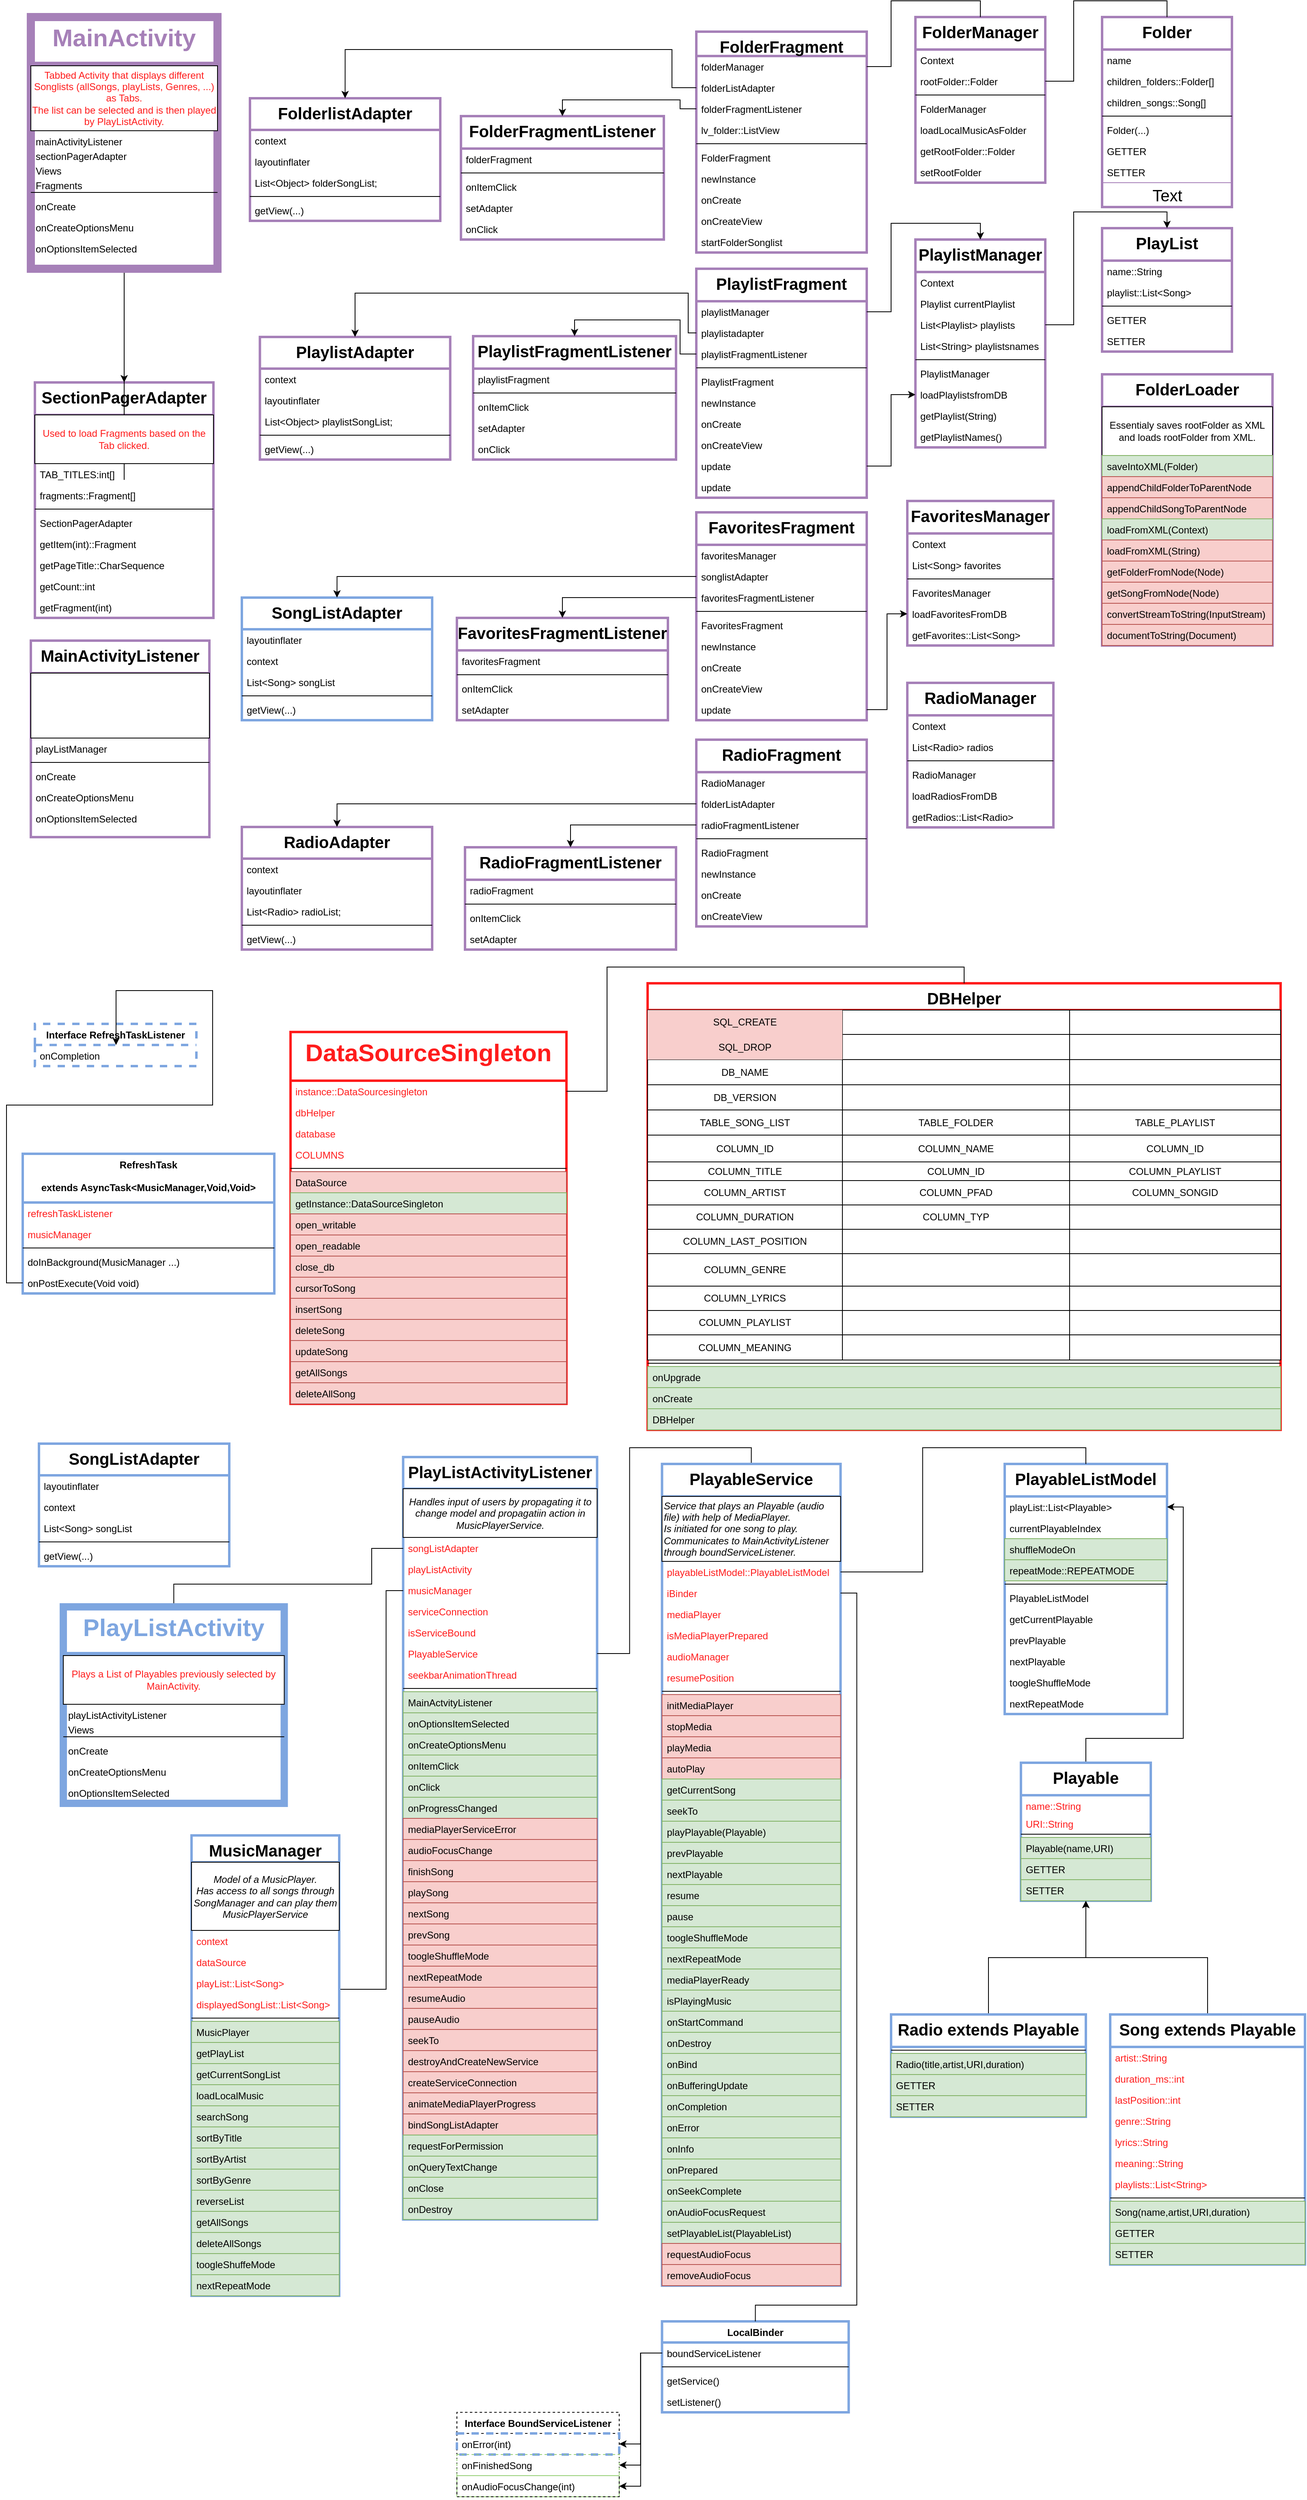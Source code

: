 <mxfile version="14.1.9" type="github">
  <diagram id="C5RBs43oDa-KdzZeNtuy" name="Page-1">
    <mxGraphModel dx="5688" dy="2940" grid="1" gridSize="10" guides="1" tooltips="1" connect="1" arrows="1" fold="1" page="1" pageScale="1" pageWidth="827" pageHeight="1169" math="0" shadow="0">
      <root>
        <mxCell id="WIyWlLk6GJQsqaUBKTNV-0" />
        <mxCell id="WIyWlLk6GJQsqaUBKTNV-1" parent="WIyWlLk6GJQsqaUBKTNV-0" />
        <mxCell id="zkfFHV4jXpPFQw0GAbJ--17" value="PlayListActivityListener" style="swimlane;fontStyle=1;align=center;verticalAlign=top;childLayout=stackLayout;horizontal=1;startSize=39;horizontalStack=0;resizeParent=1;resizeLast=0;collapsible=1;marginBottom=0;rounded=0;shadow=0;strokeWidth=3;fontSize=20;strokeColor=#7EA6E0;" parent="WIyWlLk6GJQsqaUBKTNV-1" vertex="1">
          <mxGeometry x="518.75" y="1813.5" width="239" height="939" as="geometry">
            <mxRectangle x="550" y="140" width="160" height="26" as="alternateBounds" />
          </mxGeometry>
        </mxCell>
        <mxCell id="5qoIg5QfOp-UZJT98IV1-1" value="&lt;i&gt;Handles input of users by propagating it to change model and propagatiin action in MusicPlayerService.&lt;/i&gt;" style="rounded=0;whiteSpace=wrap;html=1;" parent="zkfFHV4jXpPFQw0GAbJ--17" vertex="1">
          <mxGeometry y="39" width="239" height="60" as="geometry" />
        </mxCell>
        <mxCell id="A6s-E-ukSPN_syaUcLGg-9" value="songListAdapter&#xa;" style="text;align=left;verticalAlign=top;spacingLeft=4;spacingRight=4;overflow=hidden;rotatable=0;points=[[0,0.5],[1,0.5]];portConstraint=eastwest;rounded=0;shadow=0;html=0;fontColor=#FF1C1C;" parent="zkfFHV4jXpPFQw0GAbJ--17" vertex="1">
          <mxGeometry y="99" width="239" height="26" as="geometry" />
        </mxCell>
        <mxCell id="zkfFHV4jXpPFQw0GAbJ--18" value="playListActivity" style="text;align=left;verticalAlign=top;spacingLeft=4;spacingRight=4;overflow=hidden;rotatable=0;points=[[0,0.5],[1,0.5]];portConstraint=eastwest;fontColor=#FF1C1C;" parent="zkfFHV4jXpPFQw0GAbJ--17" vertex="1">
          <mxGeometry y="125" width="239" height="26" as="geometry" />
        </mxCell>
        <mxCell id="WmSsQWFspVbdHXG4wbYn-8" value="musicManager" style="text;align=left;verticalAlign=top;spacingLeft=4;spacingRight=4;overflow=hidden;rotatable=0;points=[[0,0.5],[1,0.5]];portConstraint=eastwest;rounded=0;shadow=0;html=0;fontColor=#FF1C1C;" parent="zkfFHV4jXpPFQw0GAbJ--17" vertex="1">
          <mxGeometry y="151" width="239" height="26" as="geometry" />
        </mxCell>
        <mxCell id="zkfFHV4jXpPFQw0GAbJ--20" value="serviceConnection" style="text;align=left;verticalAlign=top;spacingLeft=4;spacingRight=4;overflow=hidden;rotatable=0;points=[[0,0.5],[1,0.5]];portConstraint=eastwest;rounded=0;shadow=0;html=0;fontColor=#FF1C1C;" parent="zkfFHV4jXpPFQw0GAbJ--17" vertex="1">
          <mxGeometry y="177" width="239" height="26" as="geometry" />
        </mxCell>
        <mxCell id="zkfFHV4jXpPFQw0GAbJ--22" value="isServiceBound&#xa;" style="text;align=left;verticalAlign=top;spacingLeft=4;spacingRight=4;overflow=hidden;rotatable=0;points=[[0,0.5],[1,0.5]];portConstraint=eastwest;rounded=0;shadow=0;html=0;fontColor=#FF1C1C;" parent="zkfFHV4jXpPFQw0GAbJ--17" vertex="1">
          <mxGeometry y="203" width="239" height="26" as="geometry" />
        </mxCell>
        <mxCell id="WmSsQWFspVbdHXG4wbYn-39" value="PlayableService" style="text;align=left;verticalAlign=top;spacingLeft=4;spacingRight=4;overflow=hidden;rotatable=0;points=[[0,0.5],[1,0.5]];portConstraint=eastwest;rounded=0;shadow=0;html=0;fontColor=#FF1C1C;" parent="zkfFHV4jXpPFQw0GAbJ--17" vertex="1">
          <mxGeometry y="229" width="239" height="26" as="geometry" />
        </mxCell>
        <mxCell id="5qoIg5QfOp-UZJT98IV1-10" value="seekbarAnimationThread&#xa;" style="text;align=left;verticalAlign=top;spacingLeft=4;spacingRight=4;overflow=hidden;rotatable=0;points=[[0,0.5],[1,0.5]];portConstraint=eastwest;rounded=0;shadow=0;html=0;fontColor=#FF1C1C;" parent="zkfFHV4jXpPFQw0GAbJ--17" vertex="1">
          <mxGeometry y="255" width="239" height="26" as="geometry" />
        </mxCell>
        <mxCell id="zkfFHV4jXpPFQw0GAbJ--23" value="" style="line;html=1;strokeWidth=1;align=left;verticalAlign=middle;spacingTop=-1;spacingLeft=3;spacingRight=3;rotatable=0;labelPosition=right;points=[];portConstraint=eastwest;" parent="zkfFHV4jXpPFQw0GAbJ--17" vertex="1">
          <mxGeometry y="281" width="239" height="8" as="geometry" />
        </mxCell>
        <mxCell id="lzcfJcRa112dsqQVMs5e-15" value="MainActvityListener" style="text;align=left;verticalAlign=top;spacingLeft=4;spacingRight=4;overflow=hidden;rotatable=0;points=[[0,0.5],[1,0.5]];portConstraint=eastwest;fillColor=#d5e8d4;strokeColor=#82b366;" parent="zkfFHV4jXpPFQw0GAbJ--17" vertex="1">
          <mxGeometry y="289" width="239" height="26" as="geometry" />
        </mxCell>
        <mxCell id="zkfFHV4jXpPFQw0GAbJ--25" value="onOptionsItemSelected" style="text;align=left;verticalAlign=top;spacingLeft=4;spacingRight=4;overflow=hidden;rotatable=0;points=[[0,0.5],[1,0.5]];portConstraint=eastwest;fillColor=#d5e8d4;strokeColor=#82b366;" parent="zkfFHV4jXpPFQw0GAbJ--17" vertex="1">
          <mxGeometry y="315" width="239" height="26" as="geometry" />
        </mxCell>
        <mxCell id="WmSsQWFspVbdHXG4wbYn-10" value="onCreateOptionsMenu" style="text;strokeColor=#82b366;fillColor=#d5e8d4;align=left;verticalAlign=top;spacingLeft=4;spacingRight=4;overflow=hidden;rotatable=0;points=[[0,0.5],[1,0.5]];portConstraint=eastwest;" parent="zkfFHV4jXpPFQw0GAbJ--17" vertex="1">
          <mxGeometry y="341" width="239" height="26" as="geometry" />
        </mxCell>
        <mxCell id="WmSsQWFspVbdHXG4wbYn-11" value="onItemClick" style="text;strokeColor=#82b366;fillColor=#d5e8d4;align=left;verticalAlign=top;spacingLeft=4;spacingRight=4;overflow=hidden;rotatable=0;points=[[0,0.5],[1,0.5]];portConstraint=eastwest;" parent="zkfFHV4jXpPFQw0GAbJ--17" vertex="1">
          <mxGeometry y="367" width="239" height="26" as="geometry" />
        </mxCell>
        <mxCell id="5qoIg5QfOp-UZJT98IV1-11" value="onClick" style="text;strokeColor=#82b366;fillColor=#d5e8d4;align=left;verticalAlign=top;spacingLeft=4;spacingRight=4;overflow=hidden;rotatable=0;points=[[0,0.5],[1,0.5]];portConstraint=eastwest;" parent="zkfFHV4jXpPFQw0GAbJ--17" vertex="1">
          <mxGeometry y="393" width="239" height="26" as="geometry" />
        </mxCell>
        <mxCell id="5qoIg5QfOp-UZJT98IV1-12" value="onProgressChanged" style="text;strokeColor=#82b366;fillColor=#d5e8d4;align=left;verticalAlign=top;spacingLeft=4;spacingRight=4;overflow=hidden;rotatable=0;points=[[0,0.5],[1,0.5]];portConstraint=eastwest;" parent="zkfFHV4jXpPFQw0GAbJ--17" vertex="1">
          <mxGeometry y="419" width="239" height="26" as="geometry" />
        </mxCell>
        <mxCell id="lzcfJcRa112dsqQVMs5e-16" value="mediaPlayerServiceError" style="text;strokeColor=#b85450;fillColor=#f8cecc;align=left;verticalAlign=top;spacingLeft=4;spacingRight=4;overflow=hidden;rotatable=0;points=[[0,0.5],[1,0.5]];portConstraint=eastwest;" parent="zkfFHV4jXpPFQw0GAbJ--17" vertex="1">
          <mxGeometry y="445" width="239" height="26" as="geometry" />
        </mxCell>
        <mxCell id="lzcfJcRa112dsqQVMs5e-17" value="audioFocusChange" style="text;strokeColor=#b85450;fillColor=#f8cecc;align=left;verticalAlign=top;spacingLeft=4;spacingRight=4;overflow=hidden;rotatable=0;points=[[0,0.5],[1,0.5]];portConstraint=eastwest;" parent="zkfFHV4jXpPFQw0GAbJ--17" vertex="1">
          <mxGeometry y="471" width="239" height="26" as="geometry" />
        </mxCell>
        <mxCell id="lzcfJcRa112dsqQVMs5e-45" value="finishSong" style="text;strokeColor=#b85450;fillColor=#f8cecc;align=left;verticalAlign=top;spacingLeft=4;spacingRight=4;overflow=hidden;rotatable=0;points=[[0,0.5],[1,0.5]];portConstraint=eastwest;" parent="zkfFHV4jXpPFQw0GAbJ--17" vertex="1">
          <mxGeometry y="497" width="239" height="26" as="geometry" />
        </mxCell>
        <mxCell id="lzcfJcRa112dsqQVMs5e-46" value="playSong" style="text;strokeColor=#b85450;fillColor=#f8cecc;align=left;verticalAlign=top;spacingLeft=4;spacingRight=4;overflow=hidden;rotatable=0;points=[[0,0.5],[1,0.5]];portConstraint=eastwest;" parent="zkfFHV4jXpPFQw0GAbJ--17" vertex="1">
          <mxGeometry y="523" width="239" height="26" as="geometry" />
        </mxCell>
        <mxCell id="lzcfJcRa112dsqQVMs5e-47" value="nextSong" style="text;strokeColor=#b85450;fillColor=#f8cecc;align=left;verticalAlign=top;spacingLeft=4;spacingRight=4;overflow=hidden;rotatable=0;points=[[0,0.5],[1,0.5]];portConstraint=eastwest;" parent="zkfFHV4jXpPFQw0GAbJ--17" vertex="1">
          <mxGeometry y="549" width="239" height="26" as="geometry" />
        </mxCell>
        <mxCell id="lzcfJcRa112dsqQVMs5e-79" value="prevSong" style="text;strokeColor=#b85450;fillColor=#f8cecc;align=left;verticalAlign=top;spacingLeft=4;spacingRight=4;overflow=hidden;rotatable=0;points=[[0,0.5],[1,0.5]];portConstraint=eastwest;" parent="zkfFHV4jXpPFQw0GAbJ--17" vertex="1">
          <mxGeometry y="575" width="239" height="26" as="geometry" />
        </mxCell>
        <mxCell id="lzcfJcRa112dsqQVMs5e-48" value="toogleShuffleMode" style="text;strokeColor=#b85450;fillColor=#f8cecc;align=left;verticalAlign=top;spacingLeft=4;spacingRight=4;overflow=hidden;rotatable=0;points=[[0,0.5],[1,0.5]];portConstraint=eastwest;" parent="zkfFHV4jXpPFQw0GAbJ--17" vertex="1">
          <mxGeometry y="601" width="239" height="26" as="geometry" />
        </mxCell>
        <mxCell id="lzcfJcRa112dsqQVMs5e-49" value="nextRepeatMode" style="text;strokeColor=#b85450;fillColor=#f8cecc;align=left;verticalAlign=top;spacingLeft=4;spacingRight=4;overflow=hidden;rotatable=0;points=[[0,0.5],[1,0.5]];portConstraint=eastwest;" parent="zkfFHV4jXpPFQw0GAbJ--17" vertex="1">
          <mxGeometry y="627" width="239" height="26" as="geometry" />
        </mxCell>
        <mxCell id="5qoIg5QfOp-UZJT98IV1-18" value="resumeAudio&#xa;" style="text;strokeColor=#b85450;fillColor=#f8cecc;align=left;verticalAlign=top;spacingLeft=4;spacingRight=4;overflow=hidden;rotatable=0;points=[[0,0.5],[1,0.5]];portConstraint=eastwest;" parent="zkfFHV4jXpPFQw0GAbJ--17" vertex="1">
          <mxGeometry y="653" width="239" height="26" as="geometry" />
        </mxCell>
        <mxCell id="5qoIg5QfOp-UZJT98IV1-19" value="pauseAudio" style="text;strokeColor=#b85450;fillColor=#f8cecc;align=left;verticalAlign=top;spacingLeft=4;spacingRight=4;overflow=hidden;rotatable=0;points=[[0,0.5],[1,0.5]];portConstraint=eastwest;" parent="zkfFHV4jXpPFQw0GAbJ--17" vertex="1">
          <mxGeometry y="679" width="239" height="26" as="geometry" />
        </mxCell>
        <mxCell id="lzcfJcRa112dsqQVMs5e-50" value="seekTo" style="text;strokeColor=#b85450;fillColor=#f8cecc;align=left;verticalAlign=top;spacingLeft=4;spacingRight=4;overflow=hidden;rotatable=0;points=[[0,0.5],[1,0.5]];portConstraint=eastwest;" parent="zkfFHV4jXpPFQw0GAbJ--17" vertex="1">
          <mxGeometry y="705" width="239" height="26" as="geometry" />
        </mxCell>
        <mxCell id="5qoIg5QfOp-UZJT98IV1-13" value="destroyAndCreateNewService" style="text;strokeColor=#b85450;fillColor=#f8cecc;align=left;verticalAlign=top;spacingLeft=4;spacingRight=4;overflow=hidden;rotatable=0;points=[[0,0.5],[1,0.5]];portConstraint=eastwest;" parent="zkfFHV4jXpPFQw0GAbJ--17" vertex="1">
          <mxGeometry y="731" width="239" height="26" as="geometry" />
        </mxCell>
        <mxCell id="5qoIg5QfOp-UZJT98IV1-14" value="createServiceConnection" style="text;strokeColor=#b85450;fillColor=#f8cecc;align=left;verticalAlign=top;spacingLeft=4;spacingRight=4;overflow=hidden;rotatable=0;points=[[0,0.5],[1,0.5]];portConstraint=eastwest;" parent="zkfFHV4jXpPFQw0GAbJ--17" vertex="1">
          <mxGeometry y="757" width="239" height="26" as="geometry" />
        </mxCell>
        <mxCell id="5qoIg5QfOp-UZJT98IV1-15" value="animateMediaPlayerProgress" style="text;strokeColor=#b85450;fillColor=#f8cecc;align=left;verticalAlign=top;spacingLeft=4;spacingRight=4;overflow=hidden;rotatable=0;points=[[0,0.5],[1,0.5]];portConstraint=eastwest;" parent="zkfFHV4jXpPFQw0GAbJ--17" vertex="1">
          <mxGeometry y="783" width="239" height="26" as="geometry" />
        </mxCell>
        <mxCell id="5qoIg5QfOp-UZJT98IV1-16" value="bindSongListAdapter" style="text;strokeColor=#b85450;fillColor=#f8cecc;align=left;verticalAlign=top;spacingLeft=4;spacingRight=4;overflow=hidden;rotatable=0;points=[[0,0.5],[1,0.5]];portConstraint=eastwest;" parent="zkfFHV4jXpPFQw0GAbJ--17" vertex="1">
          <mxGeometry y="809" width="239" height="26" as="geometry" />
        </mxCell>
        <mxCell id="5qoIg5QfOp-UZJT98IV1-17" value="requestForPermission" style="text;strokeColor=#82b366;fillColor=#d5e8d4;align=left;verticalAlign=top;spacingLeft=4;spacingRight=4;overflow=hidden;rotatable=0;points=[[0,0.5],[1,0.5]];portConstraint=eastwest;" parent="zkfFHV4jXpPFQw0GAbJ--17" vertex="1">
          <mxGeometry y="835" width="239" height="26" as="geometry" />
        </mxCell>
        <mxCell id="0syjl-Uc-mpBaeBtsTLe-22" value="onQueryTextChange" style="text;strokeColor=#82b366;fillColor=#d5e8d4;align=left;verticalAlign=top;spacingLeft=4;spacingRight=4;overflow=hidden;rotatable=0;points=[[0,0.5],[1,0.5]];portConstraint=eastwest;" parent="zkfFHV4jXpPFQw0GAbJ--17" vertex="1">
          <mxGeometry y="861" width="239" height="26" as="geometry" />
        </mxCell>
        <mxCell id="0syjl-Uc-mpBaeBtsTLe-23" value="onClose" style="text;strokeColor=#82b366;fillColor=#d5e8d4;align=left;verticalAlign=top;spacingLeft=4;spacingRight=4;overflow=hidden;rotatable=0;points=[[0,0.5],[1,0.5]];portConstraint=eastwest;" parent="zkfFHV4jXpPFQw0GAbJ--17" vertex="1">
          <mxGeometry y="887" width="239" height="26" as="geometry" />
        </mxCell>
        <mxCell id="lzcfJcRa112dsqQVMs5e-51" value="onDestroy" style="text;strokeColor=#82b366;fillColor=#d5e8d4;align=left;verticalAlign=top;spacingLeft=4;spacingRight=4;overflow=hidden;rotatable=0;points=[[0,0.5],[1,0.5]];portConstraint=eastwest;" parent="zkfFHV4jXpPFQw0GAbJ--17" vertex="1">
          <mxGeometry y="913" width="239" height="26" as="geometry" />
        </mxCell>
        <mxCell id="A6s-E-ukSPN_syaUcLGg-6" style="edgeStyle=orthogonalEdgeStyle;rounded=0;orthogonalLoop=1;jettySize=auto;html=1;entryX=1;entryY=0.5;entryDx=0;entryDy=0;exitX=0.5;exitY=0;exitDx=0;exitDy=0;endArrow=none;endFill=0;" parent="WIyWlLk6GJQsqaUBKTNV-1" source="A6s-E-ukSPN_syaUcLGg-2" target="WmSsQWFspVbdHXG4wbYn-39" edge="1">
          <mxGeometry relative="1" as="geometry">
            <mxPoint x="921" y="2082.5" as="sourcePoint" />
          </mxGeometry>
        </mxCell>
        <mxCell id="A6s-E-ukSPN_syaUcLGg-2" value="PlayableService" style="swimlane;fontStyle=1;align=center;verticalAlign=top;childLayout=stackLayout;horizontal=1;startSize=40;horizontalStack=0;resizeParent=1;resizeParentMax=0;resizeLast=0;collapsible=1;marginBottom=0;fontSize=20;strokeWidth=3;strokeColor=#7EA6E0;" parent="WIyWlLk6GJQsqaUBKTNV-1" vertex="1">
          <mxGeometry x="837.75" y="1822" width="220" height="1012" as="geometry" />
        </mxCell>
        <mxCell id="5qoIg5QfOp-UZJT98IV1-67" value="&lt;div&gt;&lt;i&gt;&lt;font color=&quot;#000000&quot;&gt;Service that plays an Playable (audio file) with help of MediaPlayer.&lt;/font&gt;&lt;/i&gt;&lt;/div&gt;&lt;div&gt;&lt;i&gt;&lt;font color=&quot;#000000&quot;&gt;Is initiated for one song to play. Communicates to MainActivityListener through boundServiceListener.&lt;br&gt;&lt;/font&gt;&lt;/i&gt;&lt;/div&gt;" style="whiteSpace=wrap;html=1;aspect=fixed;fontColor=#FF1C1C;align=left;" parent="A6s-E-ukSPN_syaUcLGg-2" vertex="1">
          <mxGeometry y="40" width="220" height="80" as="geometry" />
        </mxCell>
        <mxCell id="5qoIg5QfOp-UZJT98IV1-64" value="playableListModel::PlayableListModel" style="text;fillColor=none;align=left;verticalAlign=top;spacingLeft=4;spacingRight=4;overflow=hidden;rotatable=0;points=[[0,0.5],[1,0.5]];portConstraint=eastwest;fontColor=#FF1C1C;" parent="A6s-E-ukSPN_syaUcLGg-2" vertex="1">
          <mxGeometry y="120" width="220" height="26" as="geometry" />
        </mxCell>
        <mxCell id="A6s-E-ukSPN_syaUcLGg-3" value="iBinder" style="text;strokeColor=none;fillColor=none;align=left;verticalAlign=top;spacingLeft=4;spacingRight=4;overflow=hidden;rotatable=0;points=[[0,0.5],[1,0.5]];portConstraint=eastwest;fontColor=#FF1C1C;" parent="A6s-E-ukSPN_syaUcLGg-2" vertex="1">
          <mxGeometry y="146" width="220" height="26" as="geometry" />
        </mxCell>
        <mxCell id="5qoIg5QfOp-UZJT98IV1-63" value="mediaPlayer" style="text;strokeColor=none;fillColor=none;align=left;verticalAlign=top;spacingLeft=4;spacingRight=4;overflow=hidden;rotatable=0;points=[[0,0.5],[1,0.5]];portConstraint=eastwest;fontColor=#FF1C1C;" parent="A6s-E-ukSPN_syaUcLGg-2" vertex="1">
          <mxGeometry y="172" width="220" height="26" as="geometry" />
        </mxCell>
        <mxCell id="lzcfJcRa112dsqQVMs5e-68" value="isMediaPlayerPrepared" style="text;strokeColor=none;fillColor=none;align=left;verticalAlign=top;spacingLeft=4;spacingRight=4;overflow=hidden;rotatable=0;points=[[0,0.5],[1,0.5]];portConstraint=eastwest;fontColor=#FF1C1C;" parent="A6s-E-ukSPN_syaUcLGg-2" vertex="1">
          <mxGeometry y="198" width="220" height="26" as="geometry" />
        </mxCell>
        <mxCell id="5qoIg5QfOp-UZJT98IV1-66" value="audioManager" style="text;strokeColor=none;fillColor=none;align=left;verticalAlign=top;spacingLeft=4;spacingRight=4;overflow=hidden;rotatable=0;points=[[0,0.5],[1,0.5]];portConstraint=eastwest;fontColor=#FF1C1C;" parent="A6s-E-ukSPN_syaUcLGg-2" vertex="1">
          <mxGeometry y="224" width="220" height="26" as="geometry" />
        </mxCell>
        <mxCell id="5qoIg5QfOp-UZJT98IV1-65" value="resumePosition" style="text;strokeColor=none;fillColor=none;align=left;verticalAlign=top;spacingLeft=4;spacingRight=4;overflow=hidden;rotatable=0;points=[[0,0.5],[1,0.5]];portConstraint=eastwest;fontColor=#FF1C1C;" parent="A6s-E-ukSPN_syaUcLGg-2" vertex="1">
          <mxGeometry y="250" width="220" height="26" as="geometry" />
        </mxCell>
        <mxCell id="A6s-E-ukSPN_syaUcLGg-4" value="" style="line;strokeWidth=1;fillColor=none;align=left;verticalAlign=middle;spacingTop=-1;spacingLeft=3;spacingRight=3;rotatable=0;labelPosition=right;points=[];portConstraint=eastwest;" parent="A6s-E-ukSPN_syaUcLGg-2" vertex="1">
          <mxGeometry y="276" width="220" height="8" as="geometry" />
        </mxCell>
        <mxCell id="5qoIg5QfOp-UZJT98IV1-22" value="initMediaPlayer" style="text;align=left;verticalAlign=top;spacingLeft=4;spacingRight=4;overflow=hidden;rotatable=0;points=[[0,0.5],[1,0.5]];portConstraint=eastwest;fillColor=#f8cecc;strokeColor=#b85450;" parent="A6s-E-ukSPN_syaUcLGg-2" vertex="1">
          <mxGeometry y="284" width="220" height="26" as="geometry" />
        </mxCell>
        <mxCell id="5qoIg5QfOp-UZJT98IV1-37" value="stopMedia" style="text;align=left;verticalAlign=top;spacingLeft=4;spacingRight=4;overflow=hidden;rotatable=0;points=[[0,0.5],[1,0.5]];portConstraint=eastwest;fillColor=#f8cecc;strokeColor=#b85450;" parent="A6s-E-ukSPN_syaUcLGg-2" vertex="1">
          <mxGeometry y="310" width="220" height="26" as="geometry" />
        </mxCell>
        <mxCell id="5qoIg5QfOp-UZJT98IV1-36" value="playMedia&#xa;" style="text;align=left;verticalAlign=top;spacingLeft=4;spacingRight=4;overflow=hidden;rotatable=0;points=[[0,0.5],[1,0.5]];portConstraint=eastwest;fillColor=#f8cecc;strokeColor=#b85450;" parent="A6s-E-ukSPN_syaUcLGg-2" vertex="1">
          <mxGeometry y="336" width="220" height="26" as="geometry" />
        </mxCell>
        <mxCell id="lzcfJcRa112dsqQVMs5e-87" value="autoPlay" style="text;align=left;verticalAlign=top;spacingLeft=4;spacingRight=4;overflow=hidden;rotatable=0;points=[[0,0.5],[1,0.5]];portConstraint=eastwest;fillColor=#f8cecc;strokeColor=#b85450;" parent="A6s-E-ukSPN_syaUcLGg-2" vertex="1">
          <mxGeometry y="362" width="220" height="26" as="geometry" />
        </mxCell>
        <mxCell id="5qoIg5QfOp-UZJT98IV1-35" value="getCurrentSong" style="text;align=left;verticalAlign=top;spacingLeft=4;spacingRight=4;overflow=hidden;rotatable=0;points=[[0,0.5],[1,0.5]];portConstraint=eastwest;fillColor=#d5e8d4;strokeColor=#82b366;" parent="A6s-E-ukSPN_syaUcLGg-2" vertex="1">
          <mxGeometry y="388" width="220" height="26" as="geometry" />
        </mxCell>
        <mxCell id="5qoIg5QfOp-UZJT98IV1-33" value="seekTo&#xa;" style="text;align=left;verticalAlign=top;spacingLeft=4;spacingRight=4;overflow=hidden;rotatable=0;points=[[0,0.5],[1,0.5]];portConstraint=eastwest;fillColor=#d5e8d4;strokeColor=#82b366;" parent="A6s-E-ukSPN_syaUcLGg-2" vertex="1">
          <mxGeometry y="414" width="220" height="26" as="geometry" />
        </mxCell>
        <mxCell id="lzcfJcRa112dsqQVMs5e-82" value="playPlayable(Playable)" style="text;align=left;verticalAlign=top;spacingLeft=4;spacingRight=4;overflow=hidden;rotatable=0;points=[[0,0.5],[1,0.5]];portConstraint=eastwest;fillColor=#d5e8d4;strokeColor=#82b366;" parent="A6s-E-ukSPN_syaUcLGg-2" vertex="1">
          <mxGeometry y="440" width="220" height="26" as="geometry" />
        </mxCell>
        <mxCell id="lzcfJcRa112dsqQVMs5e-83" value="prevPlayable" style="text;align=left;verticalAlign=top;spacingLeft=4;spacingRight=4;overflow=hidden;rotatable=0;points=[[0,0.5],[1,0.5]];portConstraint=eastwest;fillColor=#d5e8d4;strokeColor=#82b366;" parent="A6s-E-ukSPN_syaUcLGg-2" vertex="1">
          <mxGeometry y="466" width="220" height="26" as="geometry" />
        </mxCell>
        <mxCell id="lzcfJcRa112dsqQVMs5e-84" value="nextPlayable" style="text;align=left;verticalAlign=top;spacingLeft=4;spacingRight=4;overflow=hidden;rotatable=0;points=[[0,0.5],[1,0.5]];portConstraint=eastwest;fillColor=#d5e8d4;strokeColor=#82b366;" parent="A6s-E-ukSPN_syaUcLGg-2" vertex="1">
          <mxGeometry y="492" width="220" height="26" as="geometry" />
        </mxCell>
        <mxCell id="5qoIg5QfOp-UZJT98IV1-29" value="resume" style="text;align=left;verticalAlign=top;spacingLeft=4;spacingRight=4;overflow=hidden;rotatable=0;points=[[0,0.5],[1,0.5]];portConstraint=eastwest;fillColor=#d5e8d4;strokeColor=#82b366;" parent="A6s-E-ukSPN_syaUcLGg-2" vertex="1">
          <mxGeometry y="518" width="220" height="26" as="geometry" />
        </mxCell>
        <mxCell id="5qoIg5QfOp-UZJT98IV1-30" value="pause" style="text;align=left;verticalAlign=top;spacingLeft=4;spacingRight=4;overflow=hidden;rotatable=0;points=[[0,0.5],[1,0.5]];portConstraint=eastwest;fillColor=#d5e8d4;strokeColor=#82b366;" parent="A6s-E-ukSPN_syaUcLGg-2" vertex="1">
          <mxGeometry y="544" width="220" height="26" as="geometry" />
        </mxCell>
        <mxCell id="lzcfJcRa112dsqQVMs5e-85" value="toogleShuffleMode" style="text;align=left;verticalAlign=top;spacingLeft=4;spacingRight=4;overflow=hidden;rotatable=0;points=[[0,0.5],[1,0.5]];portConstraint=eastwest;fillColor=#d5e8d4;strokeColor=#82b366;" parent="A6s-E-ukSPN_syaUcLGg-2" vertex="1">
          <mxGeometry y="570" width="220" height="26" as="geometry" />
        </mxCell>
        <mxCell id="lzcfJcRa112dsqQVMs5e-86" value="nextRepeatMode" style="text;align=left;verticalAlign=top;spacingLeft=4;spacingRight=4;overflow=hidden;rotatable=0;points=[[0,0.5],[1,0.5]];portConstraint=eastwest;fillColor=#d5e8d4;strokeColor=#82b366;" parent="A6s-E-ukSPN_syaUcLGg-2" vertex="1">
          <mxGeometry y="596" width="220" height="26" as="geometry" />
        </mxCell>
        <mxCell id="5qoIg5QfOp-UZJT98IV1-31" value="mediaPlayerReady&#xa;" style="text;align=left;verticalAlign=top;spacingLeft=4;spacingRight=4;overflow=hidden;rotatable=0;points=[[0,0.5],[1,0.5]];portConstraint=eastwest;fillColor=#d5e8d4;strokeColor=#82b366;" parent="A6s-E-ukSPN_syaUcLGg-2" vertex="1">
          <mxGeometry y="622" width="220" height="26" as="geometry" />
        </mxCell>
        <mxCell id="5qoIg5QfOp-UZJT98IV1-34" value="isPlayingMusic&#xa;" style="text;align=left;verticalAlign=top;spacingLeft=4;spacingRight=4;overflow=hidden;rotatable=0;points=[[0,0.5],[1,0.5]];portConstraint=eastwest;fillColor=#d5e8d4;strokeColor=#82b366;" parent="A6s-E-ukSPN_syaUcLGg-2" vertex="1">
          <mxGeometry y="648" width="220" height="26" as="geometry" />
        </mxCell>
        <mxCell id="5qoIg5QfOp-UZJT98IV1-38" value="onStartCommand" style="text;align=left;verticalAlign=top;spacingLeft=4;spacingRight=4;overflow=hidden;rotatable=0;points=[[0,0.5],[1,0.5]];portConstraint=eastwest;fillColor=#d5e8d4;strokeColor=#82b366;" parent="A6s-E-ukSPN_syaUcLGg-2" vertex="1">
          <mxGeometry y="674" width="220" height="26" as="geometry" />
        </mxCell>
        <mxCell id="5qoIg5QfOp-UZJT98IV1-52" value="onDestroy" style="text;align=left;verticalAlign=top;spacingLeft=4;spacingRight=4;overflow=hidden;rotatable=0;points=[[0,0.5],[1,0.5]];portConstraint=eastwest;fillColor=#d5e8d4;strokeColor=#82b366;" parent="A6s-E-ukSPN_syaUcLGg-2" vertex="1">
          <mxGeometry y="700" width="220" height="26" as="geometry" />
        </mxCell>
        <mxCell id="5qoIg5QfOp-UZJT98IV1-53" value="onBind" style="text;align=left;verticalAlign=top;spacingLeft=4;spacingRight=4;overflow=hidden;rotatable=0;points=[[0,0.5],[1,0.5]];portConstraint=eastwest;fillColor=#d5e8d4;strokeColor=#82b366;" parent="A6s-E-ukSPN_syaUcLGg-2" vertex="1">
          <mxGeometry y="726" width="220" height="26" as="geometry" />
        </mxCell>
        <mxCell id="5qoIg5QfOp-UZJT98IV1-54" value="onBufferingUpdate" style="text;align=left;verticalAlign=top;spacingLeft=4;spacingRight=4;overflow=hidden;rotatable=0;points=[[0,0.5],[1,0.5]];portConstraint=eastwest;fillColor=#d5e8d4;strokeColor=#82b366;" parent="A6s-E-ukSPN_syaUcLGg-2" vertex="1">
          <mxGeometry y="752" width="220" height="26" as="geometry" />
        </mxCell>
        <mxCell id="5qoIg5QfOp-UZJT98IV1-55" value="onCompletion" style="text;align=left;verticalAlign=top;spacingLeft=4;spacingRight=4;overflow=hidden;rotatable=0;points=[[0,0.5],[1,0.5]];portConstraint=eastwest;fillColor=#d5e8d4;strokeColor=#82b366;" parent="A6s-E-ukSPN_syaUcLGg-2" vertex="1">
          <mxGeometry y="778" width="220" height="26" as="geometry" />
        </mxCell>
        <mxCell id="5qoIg5QfOp-UZJT98IV1-56" value="onError" style="text;align=left;verticalAlign=top;spacingLeft=4;spacingRight=4;overflow=hidden;rotatable=0;points=[[0,0.5],[1,0.5]];portConstraint=eastwest;fillColor=#d5e8d4;strokeColor=#82b366;" parent="A6s-E-ukSPN_syaUcLGg-2" vertex="1">
          <mxGeometry y="804" width="220" height="26" as="geometry" />
        </mxCell>
        <mxCell id="5qoIg5QfOp-UZJT98IV1-57" value="onInfo" style="text;align=left;verticalAlign=top;spacingLeft=4;spacingRight=4;overflow=hidden;rotatable=0;points=[[0,0.5],[1,0.5]];portConstraint=eastwest;fillColor=#d5e8d4;strokeColor=#82b366;" parent="A6s-E-ukSPN_syaUcLGg-2" vertex="1">
          <mxGeometry y="830" width="220" height="26" as="geometry" />
        </mxCell>
        <mxCell id="5qoIg5QfOp-UZJT98IV1-58" value="onPrepared" style="text;align=left;verticalAlign=top;spacingLeft=4;spacingRight=4;overflow=hidden;rotatable=0;points=[[0,0.5],[1,0.5]];portConstraint=eastwest;fillColor=#d5e8d4;strokeColor=#82b366;" parent="A6s-E-ukSPN_syaUcLGg-2" vertex="1">
          <mxGeometry y="856" width="220" height="26" as="geometry" />
        </mxCell>
        <mxCell id="5qoIg5QfOp-UZJT98IV1-59" value="onSeekComplete" style="text;align=left;verticalAlign=top;spacingLeft=4;spacingRight=4;overflow=hidden;rotatable=0;points=[[0,0.5],[1,0.5]];portConstraint=eastwest;fillColor=#d5e8d4;strokeColor=#82b366;" parent="A6s-E-ukSPN_syaUcLGg-2" vertex="1">
          <mxGeometry y="882" width="220" height="26" as="geometry" />
        </mxCell>
        <mxCell id="5qoIg5QfOp-UZJT98IV1-60" value="onAudioFocusRequest" style="text;align=left;verticalAlign=top;spacingLeft=4;spacingRight=4;overflow=hidden;rotatable=0;points=[[0,0.5],[1,0.5]];portConstraint=eastwest;fillColor=#d5e8d4;strokeColor=#82b366;" parent="A6s-E-ukSPN_syaUcLGg-2" vertex="1">
          <mxGeometry y="908" width="220" height="26" as="geometry" />
        </mxCell>
        <mxCell id="lzcfJcRa112dsqQVMs5e-88" value="setPlayableList(PlayableList)" style="text;align=left;verticalAlign=top;spacingLeft=4;spacingRight=4;overflow=hidden;rotatable=0;points=[[0,0.5],[1,0.5]];portConstraint=eastwest;fillColor=#d5e8d4;strokeColor=#82b366;" parent="A6s-E-ukSPN_syaUcLGg-2" vertex="1">
          <mxGeometry y="934" width="220" height="26" as="geometry" />
        </mxCell>
        <mxCell id="5qoIg5QfOp-UZJT98IV1-61" value="requestAudioFocus" style="text;align=left;verticalAlign=top;spacingLeft=4;spacingRight=4;overflow=hidden;rotatable=0;points=[[0,0.5],[1,0.5]];portConstraint=eastwest;fillColor=#f8cecc;strokeColor=#b85450;" parent="A6s-E-ukSPN_syaUcLGg-2" vertex="1">
          <mxGeometry y="960" width="220" height="26" as="geometry" />
        </mxCell>
        <mxCell id="5qoIg5QfOp-UZJT98IV1-62" value="removeAudioFocus" style="text;align=left;verticalAlign=top;spacingLeft=4;spacingRight=4;overflow=hidden;rotatable=0;points=[[0,0.5],[1,0.5]];portConstraint=eastwest;fillColor=#f8cecc;strokeColor=#b85450;" parent="A6s-E-ukSPN_syaUcLGg-2" vertex="1">
          <mxGeometry y="986" width="220" height="26" as="geometry" />
        </mxCell>
        <mxCell id="WmSsQWFspVbdHXG4wbYn-30" style="edgeStyle=orthogonalEdgeStyle;rounded=0;orthogonalLoop=1;jettySize=auto;html=1;endArrow=none;endFill=0;" parent="WIyWlLk6GJQsqaUBKTNV-1" source="A6s-E-ukSPN_syaUcLGg-11" target="WmSsQWFspVbdHXG4wbYn-8" edge="1">
          <mxGeometry relative="1" as="geometry">
            <Array as="points">
              <mxPoint x="497.75" y="2469" />
              <mxPoint x="497.75" y="1978" />
            </Array>
          </mxGeometry>
        </mxCell>
        <mxCell id="A6s-E-ukSPN_syaUcLGg-11" value="MusicManager" style="swimlane;fontStyle=1;align=center;verticalAlign=top;childLayout=stackLayout;horizontal=1;startSize=33;horizontalStack=0;resizeParent=1;resizeParentMax=0;resizeLast=0;collapsible=1;marginBottom=0;fontSize=20;strokeWidth=3;strokeColor=#7EA6E0;" parent="WIyWlLk6GJQsqaUBKTNV-1" vertex="1">
          <mxGeometry x="258" y="2279.5" width="182" height="567" as="geometry" />
        </mxCell>
        <mxCell id="5qoIg5QfOp-UZJT98IV1-0" value="&lt;div&gt;&lt;i&gt;&lt;br&gt;&lt;/i&gt;&lt;/div&gt;&lt;div&gt;&lt;i&gt;Model of a MusicPlayer.&lt;/i&gt;&lt;/div&gt;&lt;div&gt;&lt;i&gt;Has access to all songs through SongManager and can play them MusicPlayerService&lt;/i&gt;&lt;/div&gt;&lt;div&gt;&lt;i&gt;&lt;br&gt;&lt;/i&gt;&lt;/div&gt;" style="rounded=0;whiteSpace=wrap;html=1;" parent="A6s-E-ukSPN_syaUcLGg-11" vertex="1">
          <mxGeometry y="33" width="182" height="84" as="geometry" />
        </mxCell>
        <mxCell id="5qoIg5QfOp-UZJT98IV1-73" value="context" style="text;align=left;verticalAlign=top;spacingLeft=4;spacingRight=4;overflow=hidden;rotatable=0;points=[[0,0.5],[1,0.5]];portConstraint=eastwest;rounded=0;shadow=0;html=0;fontColor=#FF1C1C;" parent="A6s-E-ukSPN_syaUcLGg-11" vertex="1">
          <mxGeometry y="117" width="182" height="26" as="geometry" />
        </mxCell>
        <mxCell id="5qoIg5QfOp-UZJT98IV1-74" value="dataSource" style="text;align=left;verticalAlign=top;spacingLeft=4;spacingRight=4;overflow=hidden;rotatable=0;points=[[0,0.5],[1,0.5]];portConstraint=eastwest;rounded=0;shadow=0;html=0;fontColor=#FF1C1C;" parent="A6s-E-ukSPN_syaUcLGg-11" vertex="1">
          <mxGeometry y="143" width="182" height="26" as="geometry" />
        </mxCell>
        <mxCell id="WmSsQWFspVbdHXG4wbYn-33" value="playList::List&lt;Song&gt;" style="text;strokeColor=none;fillColor=none;align=left;verticalAlign=top;spacingLeft=4;spacingRight=4;overflow=hidden;rotatable=0;points=[[0,0.5],[1,0.5]];portConstraint=eastwest;fontColor=#FF1C1C;" parent="A6s-E-ukSPN_syaUcLGg-11" vertex="1">
          <mxGeometry y="169" width="182" height="26" as="geometry" />
        </mxCell>
        <mxCell id="lzcfJcRa112dsqQVMs5e-61" value="displayedSongList::List&lt;Song&gt;" style="text;strokeColor=none;fillColor=none;align=left;verticalAlign=top;spacingLeft=4;spacingRight=4;overflow=hidden;rotatable=0;points=[[0,0.5],[1,0.5]];portConstraint=eastwest;fontColor=#FF1C1C;" parent="A6s-E-ukSPN_syaUcLGg-11" vertex="1">
          <mxGeometry y="195" width="182" height="26" as="geometry" />
        </mxCell>
        <mxCell id="A6s-E-ukSPN_syaUcLGg-13" value="" style="line;strokeWidth=1;fillColor=none;align=left;verticalAlign=middle;spacingTop=-1;spacingLeft=3;spacingRight=3;rotatable=0;labelPosition=right;points=[];portConstraint=eastwest;" parent="A6s-E-ukSPN_syaUcLGg-11" vertex="1">
          <mxGeometry y="221" width="182" height="8" as="geometry" />
        </mxCell>
        <mxCell id="0syjl-Uc-mpBaeBtsTLe-4" value="MusicPlayer" style="text;align=left;verticalAlign=top;spacingLeft=4;spacingRight=4;overflow=hidden;rotatable=0;points=[[0,0.5],[1,0.5]];portConstraint=eastwest;rounded=0;shadow=0;html=0;fillColor=#d5e8d4;strokeColor=#82b366;" parent="A6s-E-ukSPN_syaUcLGg-11" vertex="1">
          <mxGeometry y="229" width="182" height="26" as="geometry" />
        </mxCell>
        <mxCell id="lzcfJcRa112dsqQVMs5e-58" value="getPlayList" style="text;align=left;verticalAlign=top;spacingLeft=4;spacingRight=4;overflow=hidden;rotatable=0;points=[[0,0.5],[1,0.5]];portConstraint=eastwest;rounded=0;shadow=0;html=0;fillColor=#d5e8d4;strokeColor=#82b366;" parent="A6s-E-ukSPN_syaUcLGg-11" vertex="1">
          <mxGeometry y="255" width="182" height="26" as="geometry" />
        </mxCell>
        <mxCell id="0syjl-Uc-mpBaeBtsTLe-10" value="getCurrentSongList" style="text;align=left;verticalAlign=top;spacingLeft=4;spacingRight=4;overflow=hidden;rotatable=0;points=[[0,0.5],[1,0.5]];portConstraint=eastwest;rounded=0;shadow=0;html=0;fillColor=#d5e8d4;strokeColor=#82b366;" parent="A6s-E-ukSPN_syaUcLGg-11" vertex="1">
          <mxGeometry y="281" width="182" height="26" as="geometry" />
        </mxCell>
        <mxCell id="0syjl-Uc-mpBaeBtsTLe-5" value="loadLocalMusic" style="text;align=left;verticalAlign=top;spacingLeft=4;spacingRight=4;overflow=hidden;rotatable=0;points=[[0,0.5],[1,0.5]];portConstraint=eastwest;rounded=0;shadow=0;html=0;fillColor=#d5e8d4;strokeColor=#82b366;" parent="A6s-E-ukSPN_syaUcLGg-11" vertex="1">
          <mxGeometry y="307" width="182" height="26" as="geometry" />
        </mxCell>
        <mxCell id="0syjl-Uc-mpBaeBtsTLe-17" value="searchSong&#xa;" style="text;align=left;verticalAlign=top;spacingLeft=4;spacingRight=4;overflow=hidden;rotatable=0;points=[[0,0.5],[1,0.5]];portConstraint=eastwest;rounded=0;shadow=0;html=0;fillColor=#d5e8d4;strokeColor=#82b366;" parent="A6s-E-ukSPN_syaUcLGg-11" vertex="1">
          <mxGeometry y="333" width="182" height="26" as="geometry" />
        </mxCell>
        <mxCell id="0syjl-Uc-mpBaeBtsTLe-18" value="sortByTitle" style="text;align=left;verticalAlign=top;spacingLeft=4;spacingRight=4;overflow=hidden;rotatable=0;points=[[0,0.5],[1,0.5]];portConstraint=eastwest;rounded=0;shadow=0;html=0;fillColor=#d5e8d4;strokeColor=#82b366;" parent="A6s-E-ukSPN_syaUcLGg-11" vertex="1">
          <mxGeometry y="359" width="182" height="26" as="geometry" />
        </mxCell>
        <mxCell id="0syjl-Uc-mpBaeBtsTLe-19" value="sortByArtist" style="text;align=left;verticalAlign=top;spacingLeft=4;spacingRight=4;overflow=hidden;rotatable=0;points=[[0,0.5],[1,0.5]];portConstraint=eastwest;rounded=0;shadow=0;html=0;fillColor=#d5e8d4;strokeColor=#82b366;" parent="A6s-E-ukSPN_syaUcLGg-11" vertex="1">
          <mxGeometry y="385" width="182" height="26" as="geometry" />
        </mxCell>
        <mxCell id="0syjl-Uc-mpBaeBtsTLe-20" value="sortByGenre" style="text;align=left;verticalAlign=top;spacingLeft=4;spacingRight=4;overflow=hidden;rotatable=0;points=[[0,0.5],[1,0.5]];portConstraint=eastwest;rounded=0;shadow=0;html=0;fillColor=#d5e8d4;strokeColor=#82b366;" parent="A6s-E-ukSPN_syaUcLGg-11" vertex="1">
          <mxGeometry y="411" width="182" height="26" as="geometry" />
        </mxCell>
        <mxCell id="0syjl-Uc-mpBaeBtsTLe-21" value="reverseList" style="text;align=left;verticalAlign=top;spacingLeft=4;spacingRight=4;overflow=hidden;rotatable=0;points=[[0,0.5],[1,0.5]];portConstraint=eastwest;rounded=0;shadow=0;html=0;fillColor=#d5e8d4;strokeColor=#82b366;" parent="A6s-E-ukSPN_syaUcLGg-11" vertex="1">
          <mxGeometry y="437" width="182" height="26" as="geometry" />
        </mxCell>
        <mxCell id="lzcfJcRa112dsqQVMs5e-60" value="getAllSongs" style="text;align=left;verticalAlign=top;spacingLeft=4;spacingRight=4;overflow=hidden;rotatable=0;points=[[0,0.5],[1,0.5]];portConstraint=eastwest;rounded=0;shadow=0;html=0;fillColor=#d5e8d4;strokeColor=#82b366;" parent="A6s-E-ukSPN_syaUcLGg-11" vertex="1">
          <mxGeometry y="463" width="182" height="26" as="geometry" />
        </mxCell>
        <mxCell id="0syjl-Uc-mpBaeBtsTLe-12" value="deleteAllSongs" style="text;align=left;verticalAlign=top;spacingLeft=4;spacingRight=4;overflow=hidden;rotatable=0;points=[[0,0.5],[1,0.5]];portConstraint=eastwest;rounded=0;shadow=0;html=0;fillColor=#d5e8d4;strokeColor=#82b366;" parent="A6s-E-ukSPN_syaUcLGg-11" vertex="1">
          <mxGeometry y="489" width="182" height="26" as="geometry" />
        </mxCell>
        <mxCell id="0syjl-Uc-mpBaeBtsTLe-13" value="toogleShuffeMode&#xa;" style="text;align=left;verticalAlign=top;spacingLeft=4;spacingRight=4;overflow=hidden;rotatable=0;points=[[0,0.5],[1,0.5]];portConstraint=eastwest;rounded=0;shadow=0;html=0;fillColor=#d5e8d4;strokeColor=#82b366;" parent="A6s-E-ukSPN_syaUcLGg-11" vertex="1">
          <mxGeometry y="515" width="182" height="26" as="geometry" />
        </mxCell>
        <mxCell id="0syjl-Uc-mpBaeBtsTLe-14" value="nextRepeatMode" style="text;align=left;verticalAlign=top;spacingLeft=4;spacingRight=4;overflow=hidden;rotatable=0;points=[[0,0.5],[1,0.5]];portConstraint=eastwest;rounded=0;shadow=0;html=0;fillColor=#d5e8d4;strokeColor=#82b366;" parent="A6s-E-ukSPN_syaUcLGg-11" vertex="1">
          <mxGeometry y="541" width="182" height="26" as="geometry" />
        </mxCell>
        <mxCell id="WmSsQWFspVbdHXG4wbYn-29" style="edgeStyle=orthogonalEdgeStyle;rounded=0;orthogonalLoop=1;jettySize=auto;html=1;endArrow=none;endFill=0;" parent="WIyWlLk6GJQsqaUBKTNV-1" source="zkfFHV4jXpPFQw0GAbJ--0" target="A6s-E-ukSPN_syaUcLGg-9" edge="1">
          <mxGeometry relative="1" as="geometry">
            <Array as="points">
              <mxPoint x="236" y="1970" />
              <mxPoint x="480" y="1970" />
              <mxPoint x="480" y="1926" />
            </Array>
          </mxGeometry>
        </mxCell>
        <mxCell id="WmSsQWFspVbdHXG4wbYn-4" value="SongListAdapter" style="swimlane;fontStyle=1;align=center;verticalAlign=top;childLayout=stackLayout;horizontal=1;startSize=39;horizontalStack=0;resizeParent=1;resizeParentMax=0;resizeLast=0;collapsible=1;marginBottom=0;fontSize=20;strokeWidth=3;strokeColor=#7EA6E0;" parent="WIyWlLk6GJQsqaUBKTNV-1" vertex="1">
          <mxGeometry x="70" y="1797" width="234.5" height="151" as="geometry" />
        </mxCell>
        <mxCell id="WmSsQWFspVbdHXG4wbYn-5" value="layoutinflater" style="text;strokeColor=none;fillColor=none;align=left;verticalAlign=top;spacingLeft=4;spacingRight=4;overflow=hidden;rotatable=0;points=[[0,0.5],[1,0.5]];portConstraint=eastwest;" parent="WmSsQWFspVbdHXG4wbYn-4" vertex="1">
          <mxGeometry y="39" width="234.5" height="26" as="geometry" />
        </mxCell>
        <mxCell id="foWPcw_u21bQ32iotcBn-215" value="context" style="text;strokeColor=none;fillColor=none;align=left;verticalAlign=top;spacingLeft=4;spacingRight=4;overflow=hidden;rotatable=0;points=[[0,0.5],[1,0.5]];portConstraint=eastwest;" vertex="1" parent="WmSsQWFspVbdHXG4wbYn-4">
          <mxGeometry y="65" width="234.5" height="26" as="geometry" />
        </mxCell>
        <mxCell id="foWPcw_u21bQ32iotcBn-214" value="List&lt;Song&gt; songList" style="text;strokeColor=none;fillColor=none;align=left;verticalAlign=top;spacingLeft=4;spacingRight=4;overflow=hidden;rotatable=0;points=[[0,0.5],[1,0.5]];portConstraint=eastwest;" vertex="1" parent="WmSsQWFspVbdHXG4wbYn-4">
          <mxGeometry y="91" width="234.5" height="26" as="geometry" />
        </mxCell>
        <mxCell id="WmSsQWFspVbdHXG4wbYn-6" value="" style="line;strokeWidth=1;fillColor=none;align=left;verticalAlign=middle;spacingTop=-1;spacingLeft=3;spacingRight=3;rotatable=0;labelPosition=right;points=[];portConstraint=eastwest;" parent="WmSsQWFspVbdHXG4wbYn-4" vertex="1">
          <mxGeometry y="117" width="234.5" height="8" as="geometry" />
        </mxCell>
        <mxCell id="WmSsQWFspVbdHXG4wbYn-7" value="getView(...)" style="text;strokeColor=none;fillColor=none;align=left;verticalAlign=top;spacingLeft=4;spacingRight=4;overflow=hidden;rotatable=0;points=[[0,0.5],[1,0.5]];portConstraint=eastwest;" parent="WmSsQWFspVbdHXG4wbYn-4" vertex="1">
          <mxGeometry y="125" width="234.5" height="26" as="geometry" />
        </mxCell>
        <mxCell id="WmSsQWFspVbdHXG4wbYn-13" value="PlayableListModel" style="swimlane;fontStyle=1;align=center;verticalAlign=top;childLayout=stackLayout;horizontal=1;startSize=40;horizontalStack=0;resizeParent=1;resizeParentMax=0;resizeLast=0;collapsible=1;marginBottom=0;fontSize=20;strokeWidth=3;strokeColor=#7EA6E0;" parent="WIyWlLk6GJQsqaUBKTNV-1" vertex="1">
          <mxGeometry x="1260" y="1822" width="200" height="308" as="geometry" />
        </mxCell>
        <mxCell id="WmSsQWFspVbdHXG4wbYn-14" value="playList::List&lt;Playable&gt;" style="text;strokeColor=none;fillColor=none;align=left;verticalAlign=top;spacingLeft=4;spacingRight=4;overflow=hidden;rotatable=0;points=[[0,0.5],[1,0.5]];portConstraint=eastwest;" parent="WmSsQWFspVbdHXG4wbYn-13" vertex="1">
          <mxGeometry y="40" width="200" height="26" as="geometry" />
        </mxCell>
        <mxCell id="lzcfJcRa112dsqQVMs5e-69" value="currentPlayableIndex" style="text;strokeColor=none;fillColor=none;align=left;verticalAlign=top;spacingLeft=4;spacingRight=4;overflow=hidden;rotatable=0;points=[[0,0.5],[1,0.5]];portConstraint=eastwest;" parent="WmSsQWFspVbdHXG4wbYn-13" vertex="1">
          <mxGeometry y="66" width="200" height="26" as="geometry" />
        </mxCell>
        <mxCell id="lzcfJcRa112dsqQVMs5e-71" value="shuffleModeOn" style="text;strokeColor=#82b366;fillColor=#d5e8d4;align=left;verticalAlign=top;spacingLeft=4;spacingRight=4;overflow=hidden;rotatable=0;points=[[0,0.5],[1,0.5]];portConstraint=eastwest;" parent="WmSsQWFspVbdHXG4wbYn-13" vertex="1">
          <mxGeometry y="92" width="200" height="26" as="geometry" />
        </mxCell>
        <mxCell id="lzcfJcRa112dsqQVMs5e-70" value="repeatMode::REPEATMODE" style="text;strokeColor=#82b366;fillColor=#d5e8d4;align=left;verticalAlign=top;spacingLeft=4;spacingRight=4;overflow=hidden;rotatable=0;points=[[0,0.5],[1,0.5]];portConstraint=eastwest;" parent="WmSsQWFspVbdHXG4wbYn-13" vertex="1">
          <mxGeometry y="118" width="200" height="26" as="geometry" />
        </mxCell>
        <mxCell id="WmSsQWFspVbdHXG4wbYn-15" value="" style="line;strokeWidth=1;fillColor=none;align=left;verticalAlign=middle;spacingTop=-1;spacingLeft=3;spacingRight=3;rotatable=0;labelPosition=right;points=[];portConstraint=eastwest;" parent="WmSsQWFspVbdHXG4wbYn-13" vertex="1">
          <mxGeometry y="144" width="200" height="8" as="geometry" />
        </mxCell>
        <mxCell id="WmSsQWFspVbdHXG4wbYn-16" value="PlayableListModel" style="text;strokeColor=none;fillColor=none;align=left;verticalAlign=top;spacingLeft=4;spacingRight=4;overflow=hidden;rotatable=0;points=[[0,0.5],[1,0.5]];portConstraint=eastwest;" parent="WmSsQWFspVbdHXG4wbYn-13" vertex="1">
          <mxGeometry y="152" width="200" height="26" as="geometry" />
        </mxCell>
        <mxCell id="lzcfJcRa112dsqQVMs5e-72" value="getCurrentPlayable" style="text;strokeColor=none;fillColor=none;align=left;verticalAlign=top;spacingLeft=4;spacingRight=4;overflow=hidden;rotatable=0;points=[[0,0.5],[1,0.5]];portConstraint=eastwest;" parent="WmSsQWFspVbdHXG4wbYn-13" vertex="1">
          <mxGeometry y="178" width="200" height="26" as="geometry" />
        </mxCell>
        <mxCell id="lzcfJcRa112dsqQVMs5e-73" value="prevPlayable" style="text;strokeColor=none;fillColor=none;align=left;verticalAlign=top;spacingLeft=4;spacingRight=4;overflow=hidden;rotatable=0;points=[[0,0.5],[1,0.5]];portConstraint=eastwest;" parent="WmSsQWFspVbdHXG4wbYn-13" vertex="1">
          <mxGeometry y="204" width="200" height="26" as="geometry" />
        </mxCell>
        <mxCell id="lzcfJcRa112dsqQVMs5e-74" value="nextPlayable" style="text;strokeColor=none;fillColor=none;align=left;verticalAlign=top;spacingLeft=4;spacingRight=4;overflow=hidden;rotatable=0;points=[[0,0.5],[1,0.5]];portConstraint=eastwest;" parent="WmSsQWFspVbdHXG4wbYn-13" vertex="1">
          <mxGeometry y="230" width="200" height="26" as="geometry" />
        </mxCell>
        <mxCell id="lzcfJcRa112dsqQVMs5e-75" value="toogleShuffleMode" style="text;strokeColor=none;fillColor=none;align=left;verticalAlign=top;spacingLeft=4;spacingRight=4;overflow=hidden;rotatable=0;points=[[0,0.5],[1,0.5]];portConstraint=eastwest;" parent="WmSsQWFspVbdHXG4wbYn-13" vertex="1">
          <mxGeometry y="256" width="200" height="26" as="geometry" />
        </mxCell>
        <mxCell id="lzcfJcRa112dsqQVMs5e-76" value="nextRepeatMode" style="text;strokeColor=none;fillColor=none;align=left;verticalAlign=top;spacingLeft=4;spacingRight=4;overflow=hidden;rotatable=0;points=[[0,0.5],[1,0.5]];portConstraint=eastwest;" parent="WmSsQWFspVbdHXG4wbYn-13" vertex="1">
          <mxGeometry y="282" width="200" height="26" as="geometry" />
        </mxCell>
        <mxCell id="foWPcw_u21bQ32iotcBn-293" style="edgeStyle=orthogonalEdgeStyle;rounded=0;orthogonalLoop=1;jettySize=auto;html=1;entryX=0.5;entryY=1;entryDx=0;entryDy=0;fontSize=20;fontColor=#000000;exitX=0.5;exitY=0;exitDx=0;exitDy=0;" edge="1" parent="WIyWlLk6GJQsqaUBKTNV-1" source="WmSsQWFspVbdHXG4wbYn-17" target="foWPcw_u21bQ32iotcBn-278">
          <mxGeometry relative="1" as="geometry" />
        </mxCell>
        <mxCell id="WmSsQWFspVbdHXG4wbYn-17" value="Song extends Playable" style="swimlane;fontStyle=1;align=center;verticalAlign=top;childLayout=stackLayout;horizontal=1;startSize=40;horizontalStack=0;resizeParent=1;resizeParentMax=0;resizeLast=0;collapsible=1;marginBottom=0;fontSize=20;strokeWidth=3;strokeColor=#7EA6E0;" parent="WIyWlLk6GJQsqaUBKTNV-1" vertex="1">
          <mxGeometry x="1390" y="2500" width="240" height="308" as="geometry" />
        </mxCell>
        <mxCell id="WmSsQWFspVbdHXG4wbYn-21" value="artist::String" style="text;strokeColor=none;fillColor=none;align=left;verticalAlign=top;spacingLeft=4;spacingRight=4;overflow=hidden;rotatable=0;points=[[0,0.5],[1,0.5]];portConstraint=eastwest;fontColor=#FF1C1C;" parent="WmSsQWFspVbdHXG4wbYn-17" vertex="1">
          <mxGeometry y="40" width="240" height="26" as="geometry" />
        </mxCell>
        <mxCell id="WmSsQWFspVbdHXG4wbYn-25" value="duration_ms::int" style="text;strokeColor=none;fillColor=none;align=left;verticalAlign=top;spacingLeft=4;spacingRight=4;overflow=hidden;rotatable=0;points=[[0,0.5],[1,0.5]];portConstraint=eastwest;fontColor=#FF1C1C;" parent="WmSsQWFspVbdHXG4wbYn-17" vertex="1">
          <mxGeometry y="66" width="240" height="26" as="geometry" />
        </mxCell>
        <mxCell id="WmSsQWFspVbdHXG4wbYn-23" value="lastPosition::int" style="text;strokeColor=none;fillColor=none;align=left;verticalAlign=top;spacingLeft=4;spacingRight=4;overflow=hidden;rotatable=0;points=[[0,0.5],[1,0.5]];portConstraint=eastwest;fontColor=#FF1C1C;" parent="WmSsQWFspVbdHXG4wbYn-17" vertex="1">
          <mxGeometry y="92" width="240" height="26" as="geometry" />
        </mxCell>
        <mxCell id="5qoIg5QfOp-UZJT98IV1-68" value="genre::String&#xa;" style="text;strokeColor=none;fillColor=none;align=left;verticalAlign=top;spacingLeft=4;spacingRight=4;overflow=hidden;rotatable=0;points=[[0,0.5],[1,0.5]];portConstraint=eastwest;fontColor=#FF1C1C;" parent="WmSsQWFspVbdHXG4wbYn-17" vertex="1">
          <mxGeometry y="118" width="240" height="26" as="geometry" />
        </mxCell>
        <mxCell id="5qoIg5QfOp-UZJT98IV1-70" value="lyrics::String" style="text;strokeColor=none;fillColor=none;align=left;verticalAlign=top;spacingLeft=4;spacingRight=4;overflow=hidden;rotatable=0;points=[[0,0.5],[1,0.5]];portConstraint=eastwest;fontColor=#FF1C1C;" parent="WmSsQWFspVbdHXG4wbYn-17" vertex="1">
          <mxGeometry y="144" width="240" height="26" as="geometry" />
        </mxCell>
        <mxCell id="5qoIg5QfOp-UZJT98IV1-71" value="meaning::String" style="text;strokeColor=none;fillColor=none;align=left;verticalAlign=top;spacingLeft=4;spacingRight=4;overflow=hidden;rotatable=0;points=[[0,0.5],[1,0.5]];portConstraint=eastwest;fontColor=#FF1C1C;" parent="WmSsQWFspVbdHXG4wbYn-17" vertex="1">
          <mxGeometry y="170" width="240" height="26" as="geometry" />
        </mxCell>
        <mxCell id="lzcfJcRa112dsqQVMs5e-14" value="playlists::List&lt;String&gt;" style="text;strokeColor=none;fillColor=none;align=left;verticalAlign=top;spacingLeft=4;spacingRight=4;overflow=hidden;rotatable=0;points=[[0,0.5],[1,0.5]];portConstraint=eastwest;fontColor=#FF1C1C;" parent="WmSsQWFspVbdHXG4wbYn-17" vertex="1">
          <mxGeometry y="196" width="240" height="26" as="geometry" />
        </mxCell>
        <mxCell id="WmSsQWFspVbdHXG4wbYn-19" value="" style="line;strokeWidth=1;fillColor=none;align=left;verticalAlign=middle;spacingTop=-1;spacingLeft=3;spacingRight=3;rotatable=0;labelPosition=right;points=[];portConstraint=eastwest;" parent="WmSsQWFspVbdHXG4wbYn-17" vertex="1">
          <mxGeometry y="222" width="240" height="8" as="geometry" />
        </mxCell>
        <mxCell id="5qoIg5QfOp-UZJT98IV1-72" value="Song(name,artist,URI,duration)" style="text;strokeColor=#82b366;fillColor=#d5e8d4;align=left;verticalAlign=top;spacingLeft=4;spacingRight=4;overflow=hidden;rotatable=0;points=[[0,0.5],[1,0.5]];portConstraint=eastwest;" parent="WmSsQWFspVbdHXG4wbYn-17" vertex="1">
          <mxGeometry y="230" width="240" height="26" as="geometry" />
        </mxCell>
        <mxCell id="WmSsQWFspVbdHXG4wbYn-20" value="GETTER&#xa;" style="text;strokeColor=#82b366;fillColor=#d5e8d4;align=left;verticalAlign=top;spacingLeft=4;spacingRight=4;overflow=hidden;rotatable=0;points=[[0,0.5],[1,0.5]];portConstraint=eastwest;" parent="WmSsQWFspVbdHXG4wbYn-17" vertex="1">
          <mxGeometry y="256" width="240" height="26" as="geometry" />
        </mxCell>
        <mxCell id="WmSsQWFspVbdHXG4wbYn-26" value="SETTER" style="text;strokeColor=#82b366;fillColor=#d5e8d4;align=left;verticalAlign=top;spacingLeft=4;spacingRight=4;overflow=hidden;rotatable=0;points=[[0,0.5],[1,0.5]];portConstraint=eastwest;" parent="WmSsQWFspVbdHXG4wbYn-17" vertex="1">
          <mxGeometry y="282" width="240" height="26" as="geometry" />
        </mxCell>
        <mxCell id="5qoIg5QfOp-UZJT98IV1-75" value="DataSourceSingleton" style="swimlane;fontStyle=1;align=center;verticalAlign=top;childLayout=stackLayout;horizontal=1;startSize=60;horizontalStack=0;resizeParent=1;resizeParentMax=0;resizeLast=0;collapsible=1;marginBottom=0;fontSize=30;strokeWidth=3;fontColor=#FF1C1C;strokeColor=#FF1C1C;" parent="WIyWlLk6GJQsqaUBKTNV-1" vertex="1">
          <mxGeometry x="380" y="1290" width="340" height="458" as="geometry" />
        </mxCell>
        <mxCell id="5qoIg5QfOp-UZJT98IV1-76" value="instance::DataSourcesingleton" style="text;strokeColor=none;fillColor=none;align=left;verticalAlign=top;spacingLeft=4;spacingRight=4;overflow=hidden;rotatable=0;points=[[0,0.5],[1,0.5]];portConstraint=eastwest;fontColor=#FF1C1C;" parent="5qoIg5QfOp-UZJT98IV1-75" vertex="1">
          <mxGeometry y="60" width="340" height="26" as="geometry" />
        </mxCell>
        <mxCell id="foWPcw_u21bQ32iotcBn-277" value="dbHelper" style="text;strokeColor=none;fillColor=none;align=left;verticalAlign=top;spacingLeft=4;spacingRight=4;overflow=hidden;rotatable=0;points=[[0,0.5],[1,0.5]];portConstraint=eastwest;fontColor=#FF1C1C;" vertex="1" parent="5qoIg5QfOp-UZJT98IV1-75">
          <mxGeometry y="86" width="340" height="26" as="geometry" />
        </mxCell>
        <mxCell id="5qoIg5QfOp-UZJT98IV1-79" value="database" style="text;strokeColor=none;fillColor=none;align=left;verticalAlign=top;spacingLeft=4;spacingRight=4;overflow=hidden;rotatable=0;points=[[0,0.5],[1,0.5]];portConstraint=eastwest;fontColor=#FF1C1C;" parent="5qoIg5QfOp-UZJT98IV1-75" vertex="1">
          <mxGeometry y="112" width="340" height="26" as="geometry" />
        </mxCell>
        <mxCell id="5qoIg5QfOp-UZJT98IV1-80" value="COLUMNS" style="text;strokeColor=none;fillColor=none;align=left;verticalAlign=top;spacingLeft=4;spacingRight=4;overflow=hidden;rotatable=0;points=[[0,0.5],[1,0.5]];portConstraint=eastwest;fontColor=#FF1C1C;" parent="5qoIg5QfOp-UZJT98IV1-75" vertex="1">
          <mxGeometry y="138" width="340" height="26" as="geometry" />
        </mxCell>
        <mxCell id="5qoIg5QfOp-UZJT98IV1-77" value="" style="line;strokeWidth=1;fillColor=none;align=left;verticalAlign=middle;spacingTop=-1;spacingLeft=3;spacingRight=3;rotatable=0;labelPosition=right;points=[];portConstraint=eastwest;" parent="5qoIg5QfOp-UZJT98IV1-75" vertex="1">
          <mxGeometry y="164" width="340" height="8" as="geometry" />
        </mxCell>
        <mxCell id="5qoIg5QfOp-UZJT98IV1-78" value="DataSource" style="text;strokeColor=#b85450;fillColor=#f8cecc;align=left;verticalAlign=top;spacingLeft=4;spacingRight=4;overflow=hidden;rotatable=0;points=[[0,0.5],[1,0.5]];portConstraint=eastwest;" parent="5qoIg5QfOp-UZJT98IV1-75" vertex="1">
          <mxGeometry y="172" width="340" height="26" as="geometry" />
        </mxCell>
        <mxCell id="foWPcw_u21bQ32iotcBn-276" value="getInstance::DataSourceSingleton" style="text;strokeColor=#82b366;fillColor=#d5e8d4;align=left;verticalAlign=top;spacingLeft=4;spacingRight=4;overflow=hidden;rotatable=0;points=[[0,0.5],[1,0.5]];portConstraint=eastwest;" vertex="1" parent="5qoIg5QfOp-UZJT98IV1-75">
          <mxGeometry y="198" width="340" height="26" as="geometry" />
        </mxCell>
        <mxCell id="5qoIg5QfOp-UZJT98IV1-81" value="open_writable" style="text;strokeColor=#b85450;fillColor=#f8cecc;align=left;verticalAlign=top;spacingLeft=4;spacingRight=4;overflow=hidden;rotatable=0;points=[[0,0.5],[1,0.5]];portConstraint=eastwest;" parent="5qoIg5QfOp-UZJT98IV1-75" vertex="1">
          <mxGeometry y="224" width="340" height="26" as="geometry" />
        </mxCell>
        <mxCell id="5qoIg5QfOp-UZJT98IV1-82" value="open_readable" style="text;strokeColor=#b85450;fillColor=#f8cecc;align=left;verticalAlign=top;spacingLeft=4;spacingRight=4;overflow=hidden;rotatable=0;points=[[0,0.5],[1,0.5]];portConstraint=eastwest;" parent="5qoIg5QfOp-UZJT98IV1-75" vertex="1">
          <mxGeometry y="250" width="340" height="26" as="geometry" />
        </mxCell>
        <mxCell id="5qoIg5QfOp-UZJT98IV1-83" value="close_db" style="text;strokeColor=#b85450;fillColor=#f8cecc;align=left;verticalAlign=top;spacingLeft=4;spacingRight=4;overflow=hidden;rotatable=0;points=[[0,0.5],[1,0.5]];portConstraint=eastwest;" parent="5qoIg5QfOp-UZJT98IV1-75" vertex="1">
          <mxGeometry y="276" width="340" height="26" as="geometry" />
        </mxCell>
        <mxCell id="5qoIg5QfOp-UZJT98IV1-84" value="cursorToSong" style="text;strokeColor=#b85450;fillColor=#f8cecc;align=left;verticalAlign=top;spacingLeft=4;spacingRight=4;overflow=hidden;rotatable=0;points=[[0,0.5],[1,0.5]];portConstraint=eastwest;" parent="5qoIg5QfOp-UZJT98IV1-75" vertex="1">
          <mxGeometry y="302" width="340" height="26" as="geometry" />
        </mxCell>
        <mxCell id="5qoIg5QfOp-UZJT98IV1-85" value="insertSong" style="text;strokeColor=#b85450;fillColor=#f8cecc;align=left;verticalAlign=top;spacingLeft=4;spacingRight=4;overflow=hidden;rotatable=0;points=[[0,0.5],[1,0.5]];portConstraint=eastwest;" parent="5qoIg5QfOp-UZJT98IV1-75" vertex="1">
          <mxGeometry y="328" width="340" height="26" as="geometry" />
        </mxCell>
        <mxCell id="5qoIg5QfOp-UZJT98IV1-86" value="deleteSong" style="text;strokeColor=#b85450;fillColor=#f8cecc;align=left;verticalAlign=top;spacingLeft=4;spacingRight=4;overflow=hidden;rotatable=0;points=[[0,0.5],[1,0.5]];portConstraint=eastwest;" parent="5qoIg5QfOp-UZJT98IV1-75" vertex="1">
          <mxGeometry y="354" width="340" height="26" as="geometry" />
        </mxCell>
        <mxCell id="5qoIg5QfOp-UZJT98IV1-87" value="updateSong" style="text;strokeColor=#b85450;fillColor=#f8cecc;align=left;verticalAlign=top;spacingLeft=4;spacingRight=4;overflow=hidden;rotatable=0;points=[[0,0.5],[1,0.5]];portConstraint=eastwest;" parent="5qoIg5QfOp-UZJT98IV1-75" vertex="1">
          <mxGeometry y="380" width="340" height="26" as="geometry" />
        </mxCell>
        <mxCell id="5qoIg5QfOp-UZJT98IV1-88" value="getAllSongs" style="text;strokeColor=#b85450;fillColor=#f8cecc;align=left;verticalAlign=top;spacingLeft=4;spacingRight=4;overflow=hidden;rotatable=0;points=[[0,0.5],[1,0.5]];portConstraint=eastwest;" parent="5qoIg5QfOp-UZJT98IV1-75" vertex="1">
          <mxGeometry y="406" width="340" height="26" as="geometry" />
        </mxCell>
        <mxCell id="5qoIg5QfOp-UZJT98IV1-89" value="deleteAllSong" style="text;strokeColor=#b85450;fillColor=#f8cecc;align=left;verticalAlign=top;spacingLeft=4;spacingRight=4;overflow=hidden;rotatable=0;points=[[0,0.5],[1,0.5]];portConstraint=eastwest;" parent="5qoIg5QfOp-UZJT98IV1-75" vertex="1">
          <mxGeometry y="432" width="340" height="26" as="geometry" />
        </mxCell>
        <mxCell id="5qoIg5QfOp-UZJT98IV1-92" value="DBHelper" style="swimlane;fontStyle=1;align=center;verticalAlign=top;childLayout=stackLayout;horizontal=1;startSize=33;horizontalStack=0;resizeParent=1;resizeParentMax=0;resizeLast=0;collapsible=1;marginBottom=0;strokeWidth=3;fontSize=20;fontColor=#000000;strokeColor=#FF1C1C;" parent="WIyWlLk6GJQsqaUBKTNV-1" vertex="1">
          <mxGeometry x="820" y="1230" width="780" height="550" as="geometry" />
        </mxCell>
        <mxCell id="foWPcw_u21bQ32iotcBn-2" value="" style="shape=table;html=1;whiteSpace=wrap;startSize=0;container=1;collapsible=0;childLayout=tableLayout;" vertex="1" parent="5qoIg5QfOp-UZJT98IV1-92">
          <mxGeometry y="33" width="780" height="431" as="geometry" />
        </mxCell>
        <mxCell id="foWPcw_u21bQ32iotcBn-3" value="" style="shape=partialRectangle;html=1;whiteSpace=wrap;collapsible=0;dropTarget=0;pointerEvents=0;fillColor=none;top=0;left=0;bottom=0;right=0;points=[[0,0.5],[1,0.5]];portConstraint=eastwest;" vertex="1" parent="foWPcw_u21bQ32iotcBn-2">
          <mxGeometry width="780" height="30" as="geometry" />
        </mxCell>
        <mxCell id="foWPcw_u21bQ32iotcBn-4" value="SQL_CREATE" style="shape=partialRectangle;html=1;whiteSpace=wrap;connectable=0;fillColor=#f8cecc;top=0;left=0;bottom=0;right=0;overflow=hidden;strokeColor=#b85450;" vertex="1" parent="foWPcw_u21bQ32iotcBn-3">
          <mxGeometry width="240" height="30" as="geometry" />
        </mxCell>
        <mxCell id="foWPcw_u21bQ32iotcBn-5" value="" style="shape=partialRectangle;html=1;whiteSpace=wrap;connectable=0;fillColor=none;top=0;left=0;bottom=0;right=0;overflow=hidden;" vertex="1" parent="foWPcw_u21bQ32iotcBn-3">
          <mxGeometry x="240" width="280" height="30" as="geometry" />
        </mxCell>
        <mxCell id="foWPcw_u21bQ32iotcBn-6" value="" style="shape=partialRectangle;html=1;whiteSpace=wrap;connectable=0;fillColor=none;top=0;left=0;bottom=0;right=0;overflow=hidden;" vertex="1" parent="foWPcw_u21bQ32iotcBn-3">
          <mxGeometry x="520" width="260" height="30" as="geometry" />
        </mxCell>
        <mxCell id="foWPcw_u21bQ32iotcBn-7" value="" style="shape=partialRectangle;html=1;whiteSpace=wrap;collapsible=0;dropTarget=0;pointerEvents=0;fillColor=none;top=0;left=0;bottom=0;right=0;points=[[0,0.5],[1,0.5]];portConstraint=eastwest;" vertex="1" parent="foWPcw_u21bQ32iotcBn-2">
          <mxGeometry y="30" width="780" height="31" as="geometry" />
        </mxCell>
        <mxCell id="foWPcw_u21bQ32iotcBn-8" value="SQL_DROP" style="shape=partialRectangle;html=1;whiteSpace=wrap;connectable=0;fillColor=#f8cecc;top=0;left=0;bottom=0;right=0;overflow=hidden;strokeColor=#b85450;" vertex="1" parent="foWPcw_u21bQ32iotcBn-7">
          <mxGeometry width="240" height="31" as="geometry" />
        </mxCell>
        <mxCell id="foWPcw_u21bQ32iotcBn-9" value="" style="shape=partialRectangle;html=1;whiteSpace=wrap;connectable=0;fillColor=none;top=0;left=0;bottom=0;right=0;overflow=hidden;" vertex="1" parent="foWPcw_u21bQ32iotcBn-7">
          <mxGeometry x="240" width="280" height="31" as="geometry" />
        </mxCell>
        <mxCell id="foWPcw_u21bQ32iotcBn-10" value="" style="shape=partialRectangle;html=1;whiteSpace=wrap;connectable=0;fillColor=none;top=0;left=0;bottom=0;right=0;overflow=hidden;" vertex="1" parent="foWPcw_u21bQ32iotcBn-7">
          <mxGeometry x="520" width="260" height="31" as="geometry" />
        </mxCell>
        <mxCell id="foWPcw_u21bQ32iotcBn-71" style="shape=partialRectangle;html=1;whiteSpace=wrap;collapsible=0;dropTarget=0;pointerEvents=0;fillColor=none;top=0;left=0;bottom=0;right=0;points=[[0,0.5],[1,0.5]];portConstraint=eastwest;" vertex="1" parent="foWPcw_u21bQ32iotcBn-2">
          <mxGeometry y="61" width="780" height="31" as="geometry" />
        </mxCell>
        <mxCell id="foWPcw_u21bQ32iotcBn-72" value="DB_NAME" style="shape=partialRectangle;html=1;whiteSpace=wrap;connectable=0;fillColor=none;top=0;left=0;bottom=0;right=0;overflow=hidden;" vertex="1" parent="foWPcw_u21bQ32iotcBn-71">
          <mxGeometry width="240" height="31" as="geometry" />
        </mxCell>
        <mxCell id="foWPcw_u21bQ32iotcBn-73" style="shape=partialRectangle;html=1;whiteSpace=wrap;connectable=0;fillColor=none;top=0;left=0;bottom=0;right=0;overflow=hidden;" vertex="1" parent="foWPcw_u21bQ32iotcBn-71">
          <mxGeometry x="240" width="280" height="31" as="geometry" />
        </mxCell>
        <mxCell id="foWPcw_u21bQ32iotcBn-74" style="shape=partialRectangle;html=1;whiteSpace=wrap;connectable=0;fillColor=none;top=0;left=0;bottom=0;right=0;overflow=hidden;" vertex="1" parent="foWPcw_u21bQ32iotcBn-71">
          <mxGeometry x="520" width="260" height="31" as="geometry" />
        </mxCell>
        <mxCell id="foWPcw_u21bQ32iotcBn-67" style="shape=partialRectangle;html=1;whiteSpace=wrap;collapsible=0;dropTarget=0;pointerEvents=0;fillColor=none;top=0;left=0;bottom=0;right=0;points=[[0,0.5],[1,0.5]];portConstraint=eastwest;" vertex="1" parent="foWPcw_u21bQ32iotcBn-2">
          <mxGeometry y="92" width="780" height="31" as="geometry" />
        </mxCell>
        <mxCell id="foWPcw_u21bQ32iotcBn-68" value="DB_VERSION" style="shape=partialRectangle;html=1;whiteSpace=wrap;connectable=0;fillColor=none;top=0;left=0;bottom=0;right=0;overflow=hidden;" vertex="1" parent="foWPcw_u21bQ32iotcBn-67">
          <mxGeometry width="240" height="31" as="geometry" />
        </mxCell>
        <mxCell id="foWPcw_u21bQ32iotcBn-69" style="shape=partialRectangle;html=1;whiteSpace=wrap;connectable=0;fillColor=none;top=0;left=0;bottom=0;right=0;overflow=hidden;" vertex="1" parent="foWPcw_u21bQ32iotcBn-67">
          <mxGeometry x="240" width="280" height="31" as="geometry" />
        </mxCell>
        <mxCell id="foWPcw_u21bQ32iotcBn-70" style="shape=partialRectangle;html=1;whiteSpace=wrap;connectable=0;fillColor=none;top=0;left=0;bottom=0;right=0;overflow=hidden;" vertex="1" parent="foWPcw_u21bQ32iotcBn-67">
          <mxGeometry x="520" width="260" height="31" as="geometry" />
        </mxCell>
        <mxCell id="foWPcw_u21bQ32iotcBn-63" style="shape=partialRectangle;html=1;whiteSpace=wrap;collapsible=0;dropTarget=0;pointerEvents=0;fillColor=none;top=0;left=0;bottom=0;right=0;points=[[0,0.5],[1,0.5]];portConstraint=eastwest;" vertex="1" parent="foWPcw_u21bQ32iotcBn-2">
          <mxGeometry y="123" width="780" height="31" as="geometry" />
        </mxCell>
        <mxCell id="foWPcw_u21bQ32iotcBn-64" value="TABLE_SONG_LIST" style="shape=partialRectangle;html=1;whiteSpace=wrap;connectable=0;fillColor=none;top=0;left=0;bottom=0;right=0;overflow=hidden;" vertex="1" parent="foWPcw_u21bQ32iotcBn-63">
          <mxGeometry width="240" height="31" as="geometry" />
        </mxCell>
        <mxCell id="foWPcw_u21bQ32iotcBn-65" value="TABLE_FOLDER" style="shape=partialRectangle;html=1;whiteSpace=wrap;connectable=0;fillColor=none;top=0;left=0;bottom=0;right=0;overflow=hidden;" vertex="1" parent="foWPcw_u21bQ32iotcBn-63">
          <mxGeometry x="240" width="280" height="31" as="geometry" />
        </mxCell>
        <mxCell id="foWPcw_u21bQ32iotcBn-66" value="TABLE_PLAYLIST" style="shape=partialRectangle;html=1;whiteSpace=wrap;connectable=0;fillColor=none;top=0;left=0;bottom=0;right=0;overflow=hidden;" vertex="1" parent="foWPcw_u21bQ32iotcBn-63">
          <mxGeometry x="520" width="260" height="31" as="geometry" />
        </mxCell>
        <mxCell id="foWPcw_u21bQ32iotcBn-19" style="shape=partialRectangle;html=1;whiteSpace=wrap;collapsible=0;dropTarget=0;pointerEvents=0;fillColor=none;top=0;left=0;bottom=0;right=0;points=[[0,0.5],[1,0.5]];portConstraint=eastwest;" vertex="1" parent="foWPcw_u21bQ32iotcBn-2">
          <mxGeometry y="154" width="780" height="33" as="geometry" />
        </mxCell>
        <mxCell id="foWPcw_u21bQ32iotcBn-20" value="COLUMN_ID" style="shape=partialRectangle;html=1;whiteSpace=wrap;connectable=0;fillColor=none;top=0;left=0;bottom=0;right=0;overflow=hidden;" vertex="1" parent="foWPcw_u21bQ32iotcBn-19">
          <mxGeometry width="240" height="33" as="geometry" />
        </mxCell>
        <mxCell id="foWPcw_u21bQ32iotcBn-21" value="COLUMN_NAME" style="shape=partialRectangle;html=1;whiteSpace=wrap;connectable=0;fillColor=none;top=0;left=0;bottom=0;right=0;overflow=hidden;" vertex="1" parent="foWPcw_u21bQ32iotcBn-19">
          <mxGeometry x="240" width="280" height="33" as="geometry" />
        </mxCell>
        <mxCell id="foWPcw_u21bQ32iotcBn-22" value="COLUMN_ID" style="shape=partialRectangle;html=1;whiteSpace=wrap;connectable=0;fillColor=none;top=0;left=0;bottom=0;right=0;overflow=hidden;" vertex="1" parent="foWPcw_u21bQ32iotcBn-19">
          <mxGeometry x="520" width="260" height="33" as="geometry" />
        </mxCell>
        <mxCell id="foWPcw_u21bQ32iotcBn-11" value="" style="shape=partialRectangle;html=1;whiteSpace=wrap;collapsible=0;dropTarget=0;pointerEvents=0;fillColor=none;top=0;left=0;bottom=0;right=0;points=[[0,0.5],[1,0.5]];portConstraint=eastwest;" vertex="1" parent="foWPcw_u21bQ32iotcBn-2">
          <mxGeometry y="187" width="780" height="23" as="geometry" />
        </mxCell>
        <mxCell id="foWPcw_u21bQ32iotcBn-12" value="COLUMN_TITLE" style="shape=partialRectangle;html=1;whiteSpace=wrap;connectable=0;fillColor=none;top=0;left=0;bottom=0;right=0;overflow=hidden;" vertex="1" parent="foWPcw_u21bQ32iotcBn-11">
          <mxGeometry width="240" height="23" as="geometry" />
        </mxCell>
        <mxCell id="foWPcw_u21bQ32iotcBn-13" value="COLUMN_ID" style="shape=partialRectangle;html=1;whiteSpace=wrap;connectable=0;fillColor=none;top=0;left=0;bottom=0;right=0;overflow=hidden;" vertex="1" parent="foWPcw_u21bQ32iotcBn-11">
          <mxGeometry x="240" width="280" height="23" as="geometry" />
        </mxCell>
        <mxCell id="foWPcw_u21bQ32iotcBn-14" value="COLUMN_PLAYLIST" style="shape=partialRectangle;html=1;whiteSpace=wrap;connectable=0;fillColor=none;top=0;left=0;bottom=0;right=0;overflow=hidden;" vertex="1" parent="foWPcw_u21bQ32iotcBn-11">
          <mxGeometry x="520" width="260" height="23" as="geometry" />
        </mxCell>
        <mxCell id="foWPcw_u21bQ32iotcBn-15" style="shape=partialRectangle;html=1;whiteSpace=wrap;collapsible=0;dropTarget=0;pointerEvents=0;fillColor=none;top=0;left=0;bottom=0;right=0;points=[[0,0.5],[1,0.5]];portConstraint=eastwest;" vertex="1" parent="foWPcw_u21bQ32iotcBn-2">
          <mxGeometry y="210" width="780" height="30" as="geometry" />
        </mxCell>
        <mxCell id="foWPcw_u21bQ32iotcBn-16" value="COLUMN_ARTIST" style="shape=partialRectangle;html=1;whiteSpace=wrap;connectable=0;fillColor=none;top=0;left=0;bottom=0;right=0;overflow=hidden;" vertex="1" parent="foWPcw_u21bQ32iotcBn-15">
          <mxGeometry width="240" height="30" as="geometry" />
        </mxCell>
        <mxCell id="foWPcw_u21bQ32iotcBn-17" value="COLUMN_PFAD" style="shape=partialRectangle;html=1;whiteSpace=wrap;connectable=0;fillColor=none;top=0;left=0;bottom=0;right=0;overflow=hidden;" vertex="1" parent="foWPcw_u21bQ32iotcBn-15">
          <mxGeometry x="240" width="280" height="30" as="geometry" />
        </mxCell>
        <mxCell id="foWPcw_u21bQ32iotcBn-18" value="COLUMN_SONGID" style="shape=partialRectangle;html=1;whiteSpace=wrap;connectable=0;fillColor=none;top=0;left=0;bottom=0;right=0;overflow=hidden;" vertex="1" parent="foWPcw_u21bQ32iotcBn-15">
          <mxGeometry x="520" width="260" height="30" as="geometry" />
        </mxCell>
        <mxCell id="foWPcw_u21bQ32iotcBn-23" style="shape=partialRectangle;html=1;whiteSpace=wrap;collapsible=0;dropTarget=0;pointerEvents=0;fillColor=none;top=0;left=0;bottom=0;right=0;points=[[0,0.5],[1,0.5]];portConstraint=eastwest;" vertex="1" parent="foWPcw_u21bQ32iotcBn-2">
          <mxGeometry y="240" width="780" height="30" as="geometry" />
        </mxCell>
        <mxCell id="foWPcw_u21bQ32iotcBn-24" value="COLUMN_DURATION" style="shape=partialRectangle;html=1;whiteSpace=wrap;connectable=0;fillColor=none;top=0;left=0;bottom=0;right=0;overflow=hidden;" vertex="1" parent="foWPcw_u21bQ32iotcBn-23">
          <mxGeometry width="240" height="30" as="geometry" />
        </mxCell>
        <mxCell id="foWPcw_u21bQ32iotcBn-25" value="COLUMN_TYP" style="shape=partialRectangle;html=1;whiteSpace=wrap;connectable=0;fillColor=none;top=0;left=0;bottom=0;right=0;overflow=hidden;" vertex="1" parent="foWPcw_u21bQ32iotcBn-23">
          <mxGeometry x="240" width="280" height="30" as="geometry" />
        </mxCell>
        <mxCell id="foWPcw_u21bQ32iotcBn-26" style="shape=partialRectangle;html=1;whiteSpace=wrap;connectable=0;fillColor=none;top=0;left=0;bottom=0;right=0;overflow=hidden;" vertex="1" parent="foWPcw_u21bQ32iotcBn-23">
          <mxGeometry x="520" width="260" height="30" as="geometry" />
        </mxCell>
        <mxCell id="foWPcw_u21bQ32iotcBn-27" style="shape=partialRectangle;html=1;whiteSpace=wrap;collapsible=0;dropTarget=0;pointerEvents=0;fillColor=none;top=0;left=0;bottom=0;right=0;points=[[0,0.5],[1,0.5]];portConstraint=eastwest;" vertex="1" parent="foWPcw_u21bQ32iotcBn-2">
          <mxGeometry y="270" width="780" height="30" as="geometry" />
        </mxCell>
        <mxCell id="foWPcw_u21bQ32iotcBn-28" value="COLUMN_LAST_POSITION" style="shape=partialRectangle;html=1;whiteSpace=wrap;connectable=0;fillColor=none;top=0;left=0;bottom=0;right=0;overflow=hidden;" vertex="1" parent="foWPcw_u21bQ32iotcBn-27">
          <mxGeometry width="240" height="30" as="geometry" />
        </mxCell>
        <mxCell id="foWPcw_u21bQ32iotcBn-29" style="shape=partialRectangle;html=1;whiteSpace=wrap;connectable=0;fillColor=none;top=0;left=0;bottom=0;right=0;overflow=hidden;" vertex="1" parent="foWPcw_u21bQ32iotcBn-27">
          <mxGeometry x="240" width="280" height="30" as="geometry" />
        </mxCell>
        <mxCell id="foWPcw_u21bQ32iotcBn-30" style="shape=partialRectangle;html=1;whiteSpace=wrap;connectable=0;fillColor=none;top=0;left=0;bottom=0;right=0;overflow=hidden;" vertex="1" parent="foWPcw_u21bQ32iotcBn-27">
          <mxGeometry x="520" width="260" height="30" as="geometry" />
        </mxCell>
        <mxCell id="foWPcw_u21bQ32iotcBn-31" style="shape=partialRectangle;html=1;whiteSpace=wrap;collapsible=0;dropTarget=0;pointerEvents=0;fillColor=none;top=0;left=0;bottom=0;right=0;points=[[0,0.5],[1,0.5]];portConstraint=eastwest;" vertex="1" parent="foWPcw_u21bQ32iotcBn-2">
          <mxGeometry y="300" width="780" height="40" as="geometry" />
        </mxCell>
        <mxCell id="foWPcw_u21bQ32iotcBn-32" value="COLUMN_GENRE" style="shape=partialRectangle;html=1;whiteSpace=wrap;connectable=0;fillColor=none;top=0;left=0;bottom=0;right=0;overflow=hidden;" vertex="1" parent="foWPcw_u21bQ32iotcBn-31">
          <mxGeometry width="240" height="40" as="geometry" />
        </mxCell>
        <mxCell id="foWPcw_u21bQ32iotcBn-33" style="shape=partialRectangle;html=1;whiteSpace=wrap;connectable=0;fillColor=none;top=0;left=0;bottom=0;right=0;overflow=hidden;" vertex="1" parent="foWPcw_u21bQ32iotcBn-31">
          <mxGeometry x="240" width="280" height="40" as="geometry" />
        </mxCell>
        <mxCell id="foWPcw_u21bQ32iotcBn-34" style="shape=partialRectangle;html=1;whiteSpace=wrap;connectable=0;fillColor=none;top=0;left=0;bottom=0;right=0;overflow=hidden;" vertex="1" parent="foWPcw_u21bQ32iotcBn-31">
          <mxGeometry x="520" width="260" height="40" as="geometry" />
        </mxCell>
        <mxCell id="foWPcw_u21bQ32iotcBn-35" style="shape=partialRectangle;html=1;whiteSpace=wrap;collapsible=0;dropTarget=0;pointerEvents=0;fillColor=none;top=0;left=0;bottom=0;right=0;points=[[0,0.5],[1,0.5]];portConstraint=eastwest;" vertex="1" parent="foWPcw_u21bQ32iotcBn-2">
          <mxGeometry y="340" width="780" height="30" as="geometry" />
        </mxCell>
        <mxCell id="foWPcw_u21bQ32iotcBn-36" value="COLUMN_LYRICS" style="shape=partialRectangle;html=1;whiteSpace=wrap;connectable=0;fillColor=none;top=0;left=0;bottom=0;right=0;overflow=hidden;" vertex="1" parent="foWPcw_u21bQ32iotcBn-35">
          <mxGeometry width="240" height="30" as="geometry" />
        </mxCell>
        <mxCell id="foWPcw_u21bQ32iotcBn-37" style="shape=partialRectangle;html=1;whiteSpace=wrap;connectable=0;fillColor=none;top=0;left=0;bottom=0;right=0;overflow=hidden;" vertex="1" parent="foWPcw_u21bQ32iotcBn-35">
          <mxGeometry x="240" width="280" height="30" as="geometry" />
        </mxCell>
        <mxCell id="foWPcw_u21bQ32iotcBn-38" style="shape=partialRectangle;html=1;whiteSpace=wrap;connectable=0;fillColor=none;top=0;left=0;bottom=0;right=0;overflow=hidden;" vertex="1" parent="foWPcw_u21bQ32iotcBn-35">
          <mxGeometry x="520" width="260" height="30" as="geometry" />
        </mxCell>
        <mxCell id="foWPcw_u21bQ32iotcBn-39" style="shape=partialRectangle;html=1;whiteSpace=wrap;collapsible=0;dropTarget=0;pointerEvents=0;fillColor=none;top=0;left=0;bottom=0;right=0;points=[[0,0.5],[1,0.5]];portConstraint=eastwest;" vertex="1" parent="foWPcw_u21bQ32iotcBn-2">
          <mxGeometry y="370" width="780" height="30" as="geometry" />
        </mxCell>
        <mxCell id="foWPcw_u21bQ32iotcBn-40" value="COLUMN_PLAYLIST" style="shape=partialRectangle;html=1;whiteSpace=wrap;connectable=0;fillColor=none;top=0;left=0;bottom=0;right=0;overflow=hidden;" vertex="1" parent="foWPcw_u21bQ32iotcBn-39">
          <mxGeometry width="240" height="30" as="geometry" />
        </mxCell>
        <mxCell id="foWPcw_u21bQ32iotcBn-41" style="shape=partialRectangle;html=1;whiteSpace=wrap;connectable=0;fillColor=none;top=0;left=0;bottom=0;right=0;overflow=hidden;" vertex="1" parent="foWPcw_u21bQ32iotcBn-39">
          <mxGeometry x="240" width="280" height="30" as="geometry" />
        </mxCell>
        <mxCell id="foWPcw_u21bQ32iotcBn-42" style="shape=partialRectangle;html=1;whiteSpace=wrap;connectable=0;fillColor=none;top=0;left=0;bottom=0;right=0;overflow=hidden;" vertex="1" parent="foWPcw_u21bQ32iotcBn-39">
          <mxGeometry x="520" width="260" height="30" as="geometry" />
        </mxCell>
        <mxCell id="foWPcw_u21bQ32iotcBn-43" style="shape=partialRectangle;html=1;whiteSpace=wrap;collapsible=0;dropTarget=0;pointerEvents=0;fillColor=none;top=0;left=0;bottom=0;right=0;points=[[0,0.5],[1,0.5]];portConstraint=eastwest;" vertex="1" parent="foWPcw_u21bQ32iotcBn-2">
          <mxGeometry y="400" width="780" height="31" as="geometry" />
        </mxCell>
        <mxCell id="foWPcw_u21bQ32iotcBn-44" value="COLUMN_MEANING" style="shape=partialRectangle;html=1;whiteSpace=wrap;connectable=0;fillColor=none;top=0;left=0;bottom=0;right=0;overflow=hidden;" vertex="1" parent="foWPcw_u21bQ32iotcBn-43">
          <mxGeometry width="240" height="31" as="geometry" />
        </mxCell>
        <mxCell id="foWPcw_u21bQ32iotcBn-45" style="shape=partialRectangle;html=1;whiteSpace=wrap;connectable=0;fillColor=none;top=0;left=0;bottom=0;right=0;overflow=hidden;" vertex="1" parent="foWPcw_u21bQ32iotcBn-43">
          <mxGeometry x="240" width="280" height="31" as="geometry" />
        </mxCell>
        <mxCell id="foWPcw_u21bQ32iotcBn-46" style="shape=partialRectangle;html=1;whiteSpace=wrap;connectable=0;fillColor=none;top=0;left=0;bottom=0;right=0;overflow=hidden;" vertex="1" parent="foWPcw_u21bQ32iotcBn-43">
          <mxGeometry x="520" width="260" height="31" as="geometry" />
        </mxCell>
        <mxCell id="5qoIg5QfOp-UZJT98IV1-94" value="" style="line;strokeWidth=1;fillColor=none;align=left;verticalAlign=middle;spacingTop=-1;spacingLeft=3;spacingRight=3;rotatable=0;labelPosition=right;points=[];portConstraint=eastwest;" parent="5qoIg5QfOp-UZJT98IV1-92" vertex="1">
          <mxGeometry y="464" width="780" height="8" as="geometry" />
        </mxCell>
        <mxCell id="5qoIg5QfOp-UZJT98IV1-97" value="onUpgrade" style="text;strokeColor=#82b366;fillColor=#d5e8d4;align=left;verticalAlign=top;spacingLeft=4;spacingRight=4;overflow=hidden;rotatable=0;points=[[0,0.5],[1,0.5]];portConstraint=eastwest;" parent="5qoIg5QfOp-UZJT98IV1-92" vertex="1">
          <mxGeometry y="472" width="780" height="26" as="geometry" />
        </mxCell>
        <mxCell id="5qoIg5QfOp-UZJT98IV1-96" value="onCreate" style="text;strokeColor=#82b366;fillColor=#d5e8d4;align=left;verticalAlign=top;spacingLeft=4;spacingRight=4;overflow=hidden;rotatable=0;points=[[0,0.5],[1,0.5]];portConstraint=eastwest;" parent="5qoIg5QfOp-UZJT98IV1-92" vertex="1">
          <mxGeometry y="498" width="780" height="26" as="geometry" />
        </mxCell>
        <mxCell id="5qoIg5QfOp-UZJT98IV1-95" value="DBHelper" style="text;strokeColor=#82b366;fillColor=#d5e8d4;align=left;verticalAlign=top;spacingLeft=4;spacingRight=4;overflow=hidden;rotatable=0;points=[[0,0.5],[1,0.5]];portConstraint=eastwest;" parent="5qoIg5QfOp-UZJT98IV1-92" vertex="1">
          <mxGeometry y="524" width="780" height="26" as="geometry" />
        </mxCell>
        <mxCell id="lzcfJcRa112dsqQVMs5e-6" value="LocalBinder" style="swimlane;fontStyle=1;align=center;verticalAlign=top;childLayout=stackLayout;horizontal=1;startSize=26;horizontalStack=0;resizeParent=1;resizeParentMax=0;resizeLast=0;collapsible=1;marginBottom=0;strokeWidth=3;strokeColor=#7EA6E0;" parent="WIyWlLk6GJQsqaUBKTNV-1" vertex="1">
          <mxGeometry x="837.75" y="2878" width="230" height="112" as="geometry" />
        </mxCell>
        <mxCell id="lzcfJcRa112dsqQVMs5e-7" value="boundServiceListener" style="text;strokeColor=none;fillColor=none;align=left;verticalAlign=top;spacingLeft=4;spacingRight=4;overflow=hidden;rotatable=0;points=[[0,0.5],[1,0.5]];portConstraint=eastwest;" parent="lzcfJcRa112dsqQVMs5e-6" vertex="1">
          <mxGeometry y="26" width="230" height="26" as="geometry" />
        </mxCell>
        <mxCell id="lzcfJcRa112dsqQVMs5e-8" value="" style="line;strokeWidth=1;fillColor=none;align=left;verticalAlign=middle;spacingTop=-1;spacingLeft=3;spacingRight=3;rotatable=0;labelPosition=right;points=[];portConstraint=eastwest;" parent="lzcfJcRa112dsqQVMs5e-6" vertex="1">
          <mxGeometry y="52" width="230" height="8" as="geometry" />
        </mxCell>
        <mxCell id="lzcfJcRa112dsqQVMs5e-9" value="getService()" style="text;strokeColor=none;fillColor=none;align=left;verticalAlign=top;spacingLeft=4;spacingRight=4;overflow=hidden;rotatable=0;points=[[0,0.5],[1,0.5]];portConstraint=eastwest;" parent="lzcfJcRa112dsqQVMs5e-6" vertex="1">
          <mxGeometry y="60" width="230" height="26" as="geometry" />
        </mxCell>
        <mxCell id="lzcfJcRa112dsqQVMs5e-10" value="setListener()" style="text;strokeColor=none;fillColor=none;align=left;verticalAlign=top;spacingLeft=4;spacingRight=4;overflow=hidden;rotatable=0;points=[[0,0.5],[1,0.5]];portConstraint=eastwest;" parent="lzcfJcRa112dsqQVMs5e-6" vertex="1">
          <mxGeometry y="86" width="230" height="26" as="geometry" />
        </mxCell>
        <mxCell id="lzcfJcRa112dsqQVMs5e-12" style="edgeStyle=orthogonalEdgeStyle;rounded=0;orthogonalLoop=1;jettySize=auto;html=1;exitX=0;exitY=0.5;exitDx=0;exitDy=0;" parent="WIyWlLk6GJQsqaUBKTNV-1" source="lzcfJcRa112dsqQVMs5e-7" target="lzcfJcRa112dsqQVMs5e-3" edge="1">
          <mxGeometry relative="1" as="geometry" />
        </mxCell>
        <mxCell id="lzcfJcRa112dsqQVMs5e-0" value="Interface BoundServiceListener" style="swimlane;fontStyle=1;childLayout=stackLayout;horizontal=1;startSize=26;fillColor=none;horizontalStack=0;resizeParent=1;resizeParentMax=0;resizeLast=0;collapsible=1;marginBottom=0;dashed=1;" parent="WIyWlLk6GJQsqaUBKTNV-1" vertex="1">
          <mxGeometry x="585" y="2990" width="200" height="104" as="geometry" />
        </mxCell>
        <mxCell id="lzcfJcRa112dsqQVMs5e-3" value="onError(int)" style="text;fillColor=none;align=left;verticalAlign=top;spacingLeft=4;spacingRight=4;overflow=hidden;rotatable=0;points=[[0,0.5],[1,0.5]];portConstraint=eastwest;dashed=1;strokeWidth=3;strokeColor=#7EA6E0;" parent="lzcfJcRa112dsqQVMs5e-0" vertex="1">
          <mxGeometry y="26" width="200" height="26" as="geometry" />
        </mxCell>
        <mxCell id="lzcfJcRa112dsqQVMs5e-4" value="onFinishedSong" style="text;fillColor=none;align=left;verticalAlign=top;spacingLeft=4;spacingRight=4;overflow=hidden;rotatable=0;points=[[0,0.5],[1,0.5]];portConstraint=eastwest;strokeColor=#97D077;dashed=1;" parent="lzcfJcRa112dsqQVMs5e-0" vertex="1">
          <mxGeometry y="52" width="200" height="26" as="geometry" />
        </mxCell>
        <mxCell id="lzcfJcRa112dsqQVMs5e-5" value="onAudioFocusChange(int)" style="text;fillColor=none;align=left;verticalAlign=top;spacingLeft=4;spacingRight=4;overflow=hidden;rotatable=0;points=[[0,0.5],[1,0.5]];portConstraint=eastwest;strokeColor=#97D077;dashed=1;" parent="lzcfJcRa112dsqQVMs5e-0" vertex="1">
          <mxGeometry y="78" width="200" height="26" as="geometry" />
        </mxCell>
        <mxCell id="lzcfJcRa112dsqQVMs5e-52" value="Interface RefreshTaskListener" style="swimlane;fontStyle=1;childLayout=stackLayout;horizontal=1;startSize=26;fillColor=none;horizontalStack=0;resizeParent=1;resizeParentMax=0;resizeLast=0;collapsible=1;marginBottom=0;dashed=1;strokeWidth=3;strokeColor=#7EA6E0;" parent="WIyWlLk6GJQsqaUBKTNV-1" vertex="1">
          <mxGeometry x="65" y="1280" width="199" height="52" as="geometry" />
        </mxCell>
        <mxCell id="lzcfJcRa112dsqQVMs5e-54" value="onCompletion" style="text;strokeColor=none;fillColor=none;align=left;verticalAlign=top;spacingLeft=4;spacingRight=4;overflow=hidden;rotatable=0;points=[[0,0.5],[1,0.5]];portConstraint=eastwest;" parent="lzcfJcRa112dsqQVMs5e-52" vertex="1">
          <mxGeometry y="26" width="199" height="26" as="geometry" />
        </mxCell>
        <mxCell id="lzcfJcRa112dsqQVMs5e-64" value="RefreshTask &#xa;&#xa;extends AsyncTask&lt;MusicManager,Void,Void&gt;" style="swimlane;fontStyle=1;align=center;verticalAlign=top;childLayout=stackLayout;horizontal=1;startSize=60;horizontalStack=0;resizeParent=1;resizeParentMax=0;resizeLast=0;collapsible=1;marginBottom=0;strokeWidth=3;strokeColor=#7EA6E0;" parent="WIyWlLk6GJQsqaUBKTNV-1" vertex="1">
          <mxGeometry x="50" y="1440" width="310" height="172" as="geometry" />
        </mxCell>
        <mxCell id="lzcfJcRa112dsqQVMs5e-91" value="refreshTaskListener" style="text;align=left;verticalAlign=top;spacingLeft=4;spacingRight=4;overflow=hidden;rotatable=0;points=[[0,0.5],[1,0.5]];portConstraint=eastwest;fontColor=#FF1C1C;" parent="lzcfJcRa112dsqQVMs5e-64" vertex="1">
          <mxGeometry y="60" width="310" height="26" as="geometry" />
        </mxCell>
        <mxCell id="lzcfJcRa112dsqQVMs5e-65" value="musicManager" style="text;align=left;verticalAlign=top;spacingLeft=4;spacingRight=4;overflow=hidden;rotatable=0;points=[[0,0.5],[1,0.5]];portConstraint=eastwest;fontColor=#FF1C1C;" parent="lzcfJcRa112dsqQVMs5e-64" vertex="1">
          <mxGeometry y="86" width="310" height="26" as="geometry" />
        </mxCell>
        <mxCell id="lzcfJcRa112dsqQVMs5e-66" value="" style="line;strokeWidth=1;fillColor=none;align=left;verticalAlign=middle;spacingTop=-1;spacingLeft=3;spacingRight=3;rotatable=0;labelPosition=right;points=[];portConstraint=eastwest;" parent="lzcfJcRa112dsqQVMs5e-64" vertex="1">
          <mxGeometry y="112" width="310" height="8" as="geometry" />
        </mxCell>
        <mxCell id="lzcfJcRa112dsqQVMs5e-67" value="doInBackground(MusicManager ...)" style="text;strokeColor=none;fillColor=none;align=left;verticalAlign=top;spacingLeft=4;spacingRight=4;overflow=hidden;rotatable=0;points=[[0,0.5],[1,0.5]];portConstraint=eastwest;" parent="lzcfJcRa112dsqQVMs5e-64" vertex="1">
          <mxGeometry y="120" width="310" height="26" as="geometry" />
        </mxCell>
        <mxCell id="lzcfJcRa112dsqQVMs5e-92" value="onPostExecute(Void void)" style="text;strokeColor=none;fillColor=none;align=left;verticalAlign=top;spacingLeft=4;spacingRight=4;overflow=hidden;rotatable=0;points=[[0,0.5],[1,0.5]];portConstraint=eastwest;" parent="lzcfJcRa112dsqQVMs5e-64" vertex="1">
          <mxGeometry y="146" width="310" height="26" as="geometry" />
        </mxCell>
        <mxCell id="lzcfJcRa112dsqQVMs5e-78" style="edgeStyle=orthogonalEdgeStyle;rounded=0;orthogonalLoop=1;jettySize=auto;html=1;entryX=0.5;entryY=0;entryDx=0;entryDy=0;fontColor=#FF1C1C;endArrow=none;endFill=0;" parent="WIyWlLk6GJQsqaUBKTNV-1" source="5qoIg5QfOp-UZJT98IV1-64" target="WmSsQWFspVbdHXG4wbYn-13" edge="1">
          <mxGeometry relative="1" as="geometry" />
        </mxCell>
        <mxCell id="lzcfJcRa112dsqQVMs5e-90" style="edgeStyle=orthogonalEdgeStyle;rounded=0;orthogonalLoop=1;jettySize=auto;html=1;entryX=0.5;entryY=0;entryDx=0;entryDy=0;fontColor=#FF1C1C;endArrow=none;endFill=0;" parent="WIyWlLk6GJQsqaUBKTNV-1" source="A6s-E-ukSPN_syaUcLGg-3" target="lzcfJcRa112dsqQVMs5e-6" edge="1">
          <mxGeometry relative="1" as="geometry">
            <Array as="points">
              <mxPoint x="1077.75" y="1981" />
              <mxPoint x="1077.75" y="2858" />
              <mxPoint x="952.75" y="2858" />
            </Array>
          </mxGeometry>
        </mxCell>
        <mxCell id="lzcfJcRa112dsqQVMs5e-93" style="edgeStyle=orthogonalEdgeStyle;rounded=0;orthogonalLoop=1;jettySize=auto;html=1;fontColor=#FF1C1C;" parent="WIyWlLk6GJQsqaUBKTNV-1" source="lzcfJcRa112dsqQVMs5e-92" target="lzcfJcRa112dsqQVMs5e-54" edge="1">
          <mxGeometry relative="1" as="geometry">
            <Array as="points">
              <mxPoint x="30" y="1599" />
              <mxPoint x="30" y="1380" />
              <mxPoint x="284" y="1380" />
              <mxPoint x="284" y="1239" />
              <mxPoint x="165" y="1239" />
            </Array>
          </mxGeometry>
        </mxCell>
        <mxCell id="lzcfJcRa112dsqQVMs5e-94" style="edgeStyle=orthogonalEdgeStyle;rounded=0;orthogonalLoop=1;jettySize=auto;html=1;entryX=1;entryY=0.5;entryDx=0;entryDy=0;fontColor=#FF1C1C;" parent="WIyWlLk6GJQsqaUBKTNV-1" source="lzcfJcRa112dsqQVMs5e-7" target="lzcfJcRa112dsqQVMs5e-4" edge="1">
          <mxGeometry relative="1" as="geometry" />
        </mxCell>
        <mxCell id="lzcfJcRa112dsqQVMs5e-95" style="edgeStyle=orthogonalEdgeStyle;rounded=0;orthogonalLoop=1;jettySize=auto;html=1;fontColor=#FF1C1C;" parent="WIyWlLk6GJQsqaUBKTNV-1" source="lzcfJcRa112dsqQVMs5e-7" target="lzcfJcRa112dsqQVMs5e-5" edge="1">
          <mxGeometry relative="1" as="geometry" />
        </mxCell>
        <mxCell id="lzcfJcRa112dsqQVMs5e-202" style="edgeStyle=orthogonalEdgeStyle;rounded=0;orthogonalLoop=1;jettySize=auto;html=1;entryX=0.5;entryY=0;entryDx=0;entryDy=0;endArrow=none;endFill=0;fontColor=#FF1C1C;" parent="WIyWlLk6GJQsqaUBKTNV-1" source="lzcfJcRa112dsqQVMs5e-103" target="lzcfJcRa112dsqQVMs5e-193" edge="1">
          <mxGeometry relative="1" as="geometry" />
        </mxCell>
        <mxCell id="lzcfJcRa112dsqQVMs5e-103" value="MainActivity" style="swimlane;fontStyle=1;align=center;verticalAlign=top;childLayout=stackLayout;horizontal=1;startSize=60;horizontalStack=0;resizeParent=1;resizeLast=0;collapsible=1;marginBottom=0;rounded=0;shadow=0;strokeWidth=10;fontSize=30;strokeColor=#A680B8;perimeterSpacing=0;fontColor=#A680B8;" parent="WIyWlLk6GJQsqaUBKTNV-1" vertex="1">
          <mxGeometry x="60" y="40" width="230" height="310" as="geometry">
            <mxRectangle x="230" y="140" width="160" height="26" as="alternateBounds" />
          </mxGeometry>
        </mxCell>
        <mxCell id="lzcfJcRa112dsqQVMs5e-104" value="&lt;div&gt;Tabbed Activity that displays different Songlists (allSongs, playLists, Genres, ...) as Tabs.&lt;/div&gt;&lt;div&gt;The list can be selected and is then played by PlayListActivity.&lt;br&gt;&lt;/div&gt;" style="rounded=0;whiteSpace=wrap;html=1;strokeColor=#000000;fontColor=#FF1C1C;" parent="lzcfJcRa112dsqQVMs5e-103" vertex="1">
          <mxGeometry y="60" width="230" height="80" as="geometry" />
        </mxCell>
        <mxCell id="lzcfJcRa112dsqQVMs5e-105" value="mainActivityListener" style="text;align=left;verticalAlign=top;spacingLeft=4;spacingRight=4;overflow=hidden;rotatable=0;points=[[0,0.5],[1,0.5]];portConstraint=eastwest;" parent="lzcfJcRa112dsqQVMs5e-103" vertex="1">
          <mxGeometry y="140" width="230" height="18" as="geometry" />
        </mxCell>
        <mxCell id="lzcfJcRa112dsqQVMs5e-207" value="sectionPagerAdapter" style="text;align=left;verticalAlign=top;spacingLeft=4;spacingRight=4;overflow=hidden;rotatable=0;points=[[0,0.5],[1,0.5]];portConstraint=eastwest;" parent="lzcfJcRa112dsqQVMs5e-103" vertex="1">
          <mxGeometry y="158" width="230" height="18" as="geometry" />
        </mxCell>
        <mxCell id="lzcfJcRa112dsqQVMs5e-208" value="Views" style="text;align=left;verticalAlign=top;spacingLeft=4;spacingRight=4;overflow=hidden;rotatable=0;points=[[0,0.5],[1,0.5]];portConstraint=eastwest;" parent="lzcfJcRa112dsqQVMs5e-103" vertex="1">
          <mxGeometry y="176" width="230" height="18" as="geometry" />
        </mxCell>
        <mxCell id="lzcfJcRa112dsqQVMs5e-106" value="Fragments" style="text;align=left;verticalAlign=top;spacingLeft=4;spacingRight=4;overflow=hidden;rotatable=0;points=[[0,0.5],[1,0.5]];portConstraint=eastwest;" parent="lzcfJcRa112dsqQVMs5e-103" vertex="1">
          <mxGeometry y="194" width="230" height="18" as="geometry" />
        </mxCell>
        <mxCell id="lzcfJcRa112dsqQVMs5e-107" value="" style="line;html=1;strokeWidth=1;align=left;verticalAlign=middle;spacingTop=-1;spacingLeft=3;spacingRight=3;rotatable=0;labelPosition=right;points=[];portConstraint=eastwest;" parent="lzcfJcRa112dsqQVMs5e-103" vertex="1">
          <mxGeometry y="212" width="230" height="8" as="geometry" />
        </mxCell>
        <mxCell id="lzcfJcRa112dsqQVMs5e-108" value="onCreate&#xa;" style="text;align=left;verticalAlign=top;spacingLeft=4;spacingRight=4;overflow=hidden;rotatable=0;points=[[0,0.5],[1,0.5]];portConstraint=eastwest;" parent="lzcfJcRa112dsqQVMs5e-103" vertex="1">
          <mxGeometry y="220" width="230" height="26" as="geometry" />
        </mxCell>
        <mxCell id="lzcfJcRa112dsqQVMs5e-109" value="onCreateOptionsMenu&#xa;&#xa;" style="text;align=left;verticalAlign=top;spacingLeft=4;spacingRight=4;overflow=hidden;rotatable=0;points=[[0,0.5],[1,0.5]];portConstraint=eastwest;" parent="lzcfJcRa112dsqQVMs5e-103" vertex="1">
          <mxGeometry y="246" width="230" height="26" as="geometry" />
        </mxCell>
        <mxCell id="lzcfJcRa112dsqQVMs5e-110" value="onOptionsItemSelected&#xa;" style="text;align=left;verticalAlign=top;spacingLeft=4;spacingRight=4;overflow=hidden;rotatable=0;points=[[0,0.5],[1,0.5]];portConstraint=eastwest;" parent="lzcfJcRa112dsqQVMs5e-103" vertex="1">
          <mxGeometry y="272" width="230" height="26" as="geometry" />
        </mxCell>
        <mxCell id="lzcfJcRa112dsqQVMs5e-119" value="MainActivityListener" style="swimlane;fontStyle=1;align=center;verticalAlign=top;childLayout=stackLayout;horizontal=1;startSize=40;horizontalStack=0;resizeParent=1;resizeLast=0;collapsible=1;marginBottom=0;rounded=0;shadow=0;strokeWidth=3;fontSize=20;strokeColor=#A680B8;" parent="WIyWlLk6GJQsqaUBKTNV-1" vertex="1">
          <mxGeometry x="60" y="808" width="220" height="242" as="geometry">
            <mxRectangle x="230" y="140" width="160" height="26" as="alternateBounds" />
          </mxGeometry>
        </mxCell>
        <mxCell id="lzcfJcRa112dsqQVMs5e-120" value="" style="rounded=0;whiteSpace=wrap;html=1;strokeColor=#000000;fontColor=#FF1C1C;" parent="lzcfJcRa112dsqQVMs5e-119" vertex="1">
          <mxGeometry y="40" width="220" height="80" as="geometry" />
        </mxCell>
        <mxCell id="lzcfJcRa112dsqQVMs5e-137" value="playListManager" style="text;align=left;verticalAlign=top;spacingLeft=4;spacingRight=4;overflow=hidden;rotatable=0;points=[[0,0.5],[1,0.5]];portConstraint=eastwest;" parent="lzcfJcRa112dsqQVMs5e-119" vertex="1">
          <mxGeometry y="120" width="220" height="26" as="geometry" />
        </mxCell>
        <mxCell id="lzcfJcRa112dsqQVMs5e-140" value="" style="line;strokeWidth=1;fillColor=none;align=left;verticalAlign=middle;spacingTop=-1;spacingLeft=3;spacingRight=3;rotatable=0;labelPosition=right;points=[];portConstraint=eastwest;fontColor=#FF1C1C;" parent="lzcfJcRa112dsqQVMs5e-119" vertex="1">
          <mxGeometry y="146" width="220" height="8" as="geometry" />
        </mxCell>
        <mxCell id="lzcfJcRa112dsqQVMs5e-124" value="onCreate&#xa;" style="text;align=left;verticalAlign=top;spacingLeft=4;spacingRight=4;overflow=hidden;rotatable=0;points=[[0,0.5],[1,0.5]];portConstraint=eastwest;" parent="lzcfJcRa112dsqQVMs5e-119" vertex="1">
          <mxGeometry y="154" width="220" height="26" as="geometry" />
        </mxCell>
        <mxCell id="lzcfJcRa112dsqQVMs5e-125" value="onCreateOptionsMenu&#xa;&#xa;" style="text;align=left;verticalAlign=top;spacingLeft=4;spacingRight=4;overflow=hidden;rotatable=0;points=[[0,0.5],[1,0.5]];portConstraint=eastwest;" parent="lzcfJcRa112dsqQVMs5e-119" vertex="1">
          <mxGeometry y="180" width="220" height="26" as="geometry" />
        </mxCell>
        <mxCell id="lzcfJcRa112dsqQVMs5e-126" value="onOptionsItemSelected&#xa;" style="text;align=left;verticalAlign=top;spacingLeft=4;spacingRight=4;overflow=hidden;rotatable=0;points=[[0,0.5],[1,0.5]];portConstraint=eastwest;" parent="lzcfJcRa112dsqQVMs5e-119" vertex="1">
          <mxGeometry y="206" width="220" height="26" as="geometry" />
        </mxCell>
        <mxCell id="lzcfJcRa112dsqQVMs5e-141" style="edgeStyle=orthogonalEdgeStyle;rounded=0;orthogonalLoop=1;jettySize=auto;html=1;entryX=0.5;entryY=0;entryDx=0;entryDy=0;endArrow=none;endFill=0;fontColor=#FF1C1C;" parent="WIyWlLk6GJQsqaUBKTNV-1" source="5qoIg5QfOp-UZJT98IV1-76" target="5qoIg5QfOp-UZJT98IV1-92" edge="1">
          <mxGeometry relative="1" as="geometry" />
        </mxCell>
        <mxCell id="lzcfJcRa112dsqQVMs5e-142" value="FolderFragment" style="swimlane;fontStyle=1;align=center;verticalAlign=top;childLayout=stackLayout;horizontal=1;startSize=30;horizontalStack=0;resizeParent=1;resizeParentMax=0;resizeLast=0;collapsible=1;marginBottom=0;fontSize=20;strokeColor=#A680B8;strokeWidth=3;" parent="WIyWlLk6GJQsqaUBKTNV-1" vertex="1">
          <mxGeometry x="880" y="58" width="210" height="272" as="geometry" />
        </mxCell>
        <mxCell id="lzcfJcRa112dsqQVMs5e-143" value="folderManager" style="text;strokeColor=none;fillColor=none;align=left;verticalAlign=top;spacingLeft=4;spacingRight=4;overflow=hidden;rotatable=0;points=[[0,0.5],[1,0.5]];portConstraint=eastwest;" parent="lzcfJcRa112dsqQVMs5e-142" vertex="1">
          <mxGeometry y="30" width="210" height="26" as="geometry" />
        </mxCell>
        <mxCell id="foWPcw_u21bQ32iotcBn-223" value="folderListAdapter" style="text;strokeColor=none;fillColor=none;align=left;verticalAlign=top;spacingLeft=4;spacingRight=4;overflow=hidden;rotatable=0;points=[[0,0.5],[1,0.5]];portConstraint=eastwest;" vertex="1" parent="lzcfJcRa112dsqQVMs5e-142">
          <mxGeometry y="56" width="210" height="26" as="geometry" />
        </mxCell>
        <mxCell id="foWPcw_u21bQ32iotcBn-260" value="folderFragmentListener" style="text;strokeColor=none;fillColor=none;align=left;verticalAlign=top;spacingLeft=4;spacingRight=4;overflow=hidden;rotatable=0;points=[[0,0.5],[1,0.5]];portConstraint=eastwest;" vertex="1" parent="lzcfJcRa112dsqQVMs5e-142">
          <mxGeometry y="82" width="210" height="26" as="geometry" />
        </mxCell>
        <mxCell id="foWPcw_u21bQ32iotcBn-222" value="lv_folder::ListView" style="text;strokeColor=none;fillColor=none;align=left;verticalAlign=top;spacingLeft=4;spacingRight=4;overflow=hidden;rotatable=0;points=[[0,0.5],[1,0.5]];portConstraint=eastwest;" vertex="1" parent="lzcfJcRa112dsqQVMs5e-142">
          <mxGeometry y="108" width="210" height="26" as="geometry" />
        </mxCell>
        <mxCell id="lzcfJcRa112dsqQVMs5e-144" value="" style="line;strokeWidth=1;fillColor=none;align=left;verticalAlign=middle;spacingTop=-1;spacingLeft=3;spacingRight=3;rotatable=0;labelPosition=right;points=[];portConstraint=eastwest;" parent="lzcfJcRa112dsqQVMs5e-142" vertex="1">
          <mxGeometry y="134" width="210" height="8" as="geometry" />
        </mxCell>
        <mxCell id="lzcfJcRa112dsqQVMs5e-145" value="FolderFragment" style="text;strokeColor=none;fillColor=none;align=left;verticalAlign=top;spacingLeft=4;spacingRight=4;overflow=hidden;rotatable=0;points=[[0,0.5],[1,0.5]];portConstraint=eastwest;" parent="lzcfJcRa112dsqQVMs5e-142" vertex="1">
          <mxGeometry y="142" width="210" height="26" as="geometry" />
        </mxCell>
        <mxCell id="lzcfJcRa112dsqQVMs5e-174" value="newInstance" style="text;strokeColor=none;fillColor=none;align=left;verticalAlign=top;spacingLeft=4;spacingRight=4;overflow=hidden;rotatable=0;points=[[0,0.5],[1,0.5]];portConstraint=eastwest;" parent="lzcfJcRa112dsqQVMs5e-142" vertex="1">
          <mxGeometry y="168" width="210" height="26" as="geometry" />
        </mxCell>
        <mxCell id="lzcfJcRa112dsqQVMs5e-175" value="onCreate" style="text;strokeColor=none;fillColor=none;align=left;verticalAlign=top;spacingLeft=4;spacingRight=4;overflow=hidden;rotatable=0;points=[[0,0.5],[1,0.5]];portConstraint=eastwest;" parent="lzcfJcRa112dsqQVMs5e-142" vertex="1">
          <mxGeometry y="194" width="210" height="26" as="geometry" />
        </mxCell>
        <mxCell id="lzcfJcRa112dsqQVMs5e-176" value="onCreateView" style="text;strokeColor=none;fillColor=none;align=left;verticalAlign=top;spacingLeft=4;spacingRight=4;overflow=hidden;rotatable=0;points=[[0,0.5],[1,0.5]];portConstraint=eastwest;" parent="lzcfJcRa112dsqQVMs5e-142" vertex="1">
          <mxGeometry y="220" width="210" height="26" as="geometry" />
        </mxCell>
        <mxCell id="foWPcw_u21bQ32iotcBn-227" value="startFolderSonglist" style="text;strokeColor=none;fillColor=none;align=left;verticalAlign=top;spacingLeft=4;spacingRight=4;overflow=hidden;rotatable=0;points=[[0,0.5],[1,0.5]];portConstraint=eastwest;" vertex="1" parent="lzcfJcRa112dsqQVMs5e-142">
          <mxGeometry y="246" width="210" height="26" as="geometry" />
        </mxCell>
        <mxCell id="lzcfJcRa112dsqQVMs5e-150" value="Folder" style="swimlane;fontStyle=1;align=center;verticalAlign=top;childLayout=stackLayout;horizontal=1;startSize=40;horizontalStack=0;resizeParent=1;resizeParentMax=0;resizeLast=0;collapsible=1;marginBottom=0;fontSize=20;strokeColor=#A680B8;strokeWidth=3;" parent="WIyWlLk6GJQsqaUBKTNV-1" vertex="1">
          <mxGeometry x="1380" y="40" width="160" height="234" as="geometry" />
        </mxCell>
        <mxCell id="lzcfJcRa112dsqQVMs5e-151" value="name" style="text;strokeColor=none;fillColor=none;align=left;verticalAlign=top;spacingLeft=4;spacingRight=4;overflow=hidden;rotatable=0;points=[[0,0.5],[1,0.5]];portConstraint=eastwest;" parent="lzcfJcRa112dsqQVMs5e-150" vertex="1">
          <mxGeometry y="40" width="160" height="26" as="geometry" />
        </mxCell>
        <mxCell id="lzcfJcRa112dsqQVMs5e-158" value="children_folders::Folder[]" style="text;strokeColor=none;fillColor=none;align=left;verticalAlign=top;spacingLeft=4;spacingRight=4;overflow=hidden;rotatable=0;points=[[0,0.5],[1,0.5]];portConstraint=eastwest;" parent="lzcfJcRa112dsqQVMs5e-150" vertex="1">
          <mxGeometry y="66" width="160" height="26" as="geometry" />
        </mxCell>
        <mxCell id="lzcfJcRa112dsqQVMs5e-159" value="children_songs::Song[]" style="text;strokeColor=none;fillColor=none;align=left;verticalAlign=top;spacingLeft=4;spacingRight=4;overflow=hidden;rotatable=0;points=[[0,0.5],[1,0.5]];portConstraint=eastwest;" parent="lzcfJcRa112dsqQVMs5e-150" vertex="1">
          <mxGeometry y="92" width="160" height="26" as="geometry" />
        </mxCell>
        <mxCell id="lzcfJcRa112dsqQVMs5e-152" value="" style="line;strokeWidth=1;fillColor=none;align=left;verticalAlign=middle;spacingTop=-1;spacingLeft=3;spacingRight=3;rotatable=0;labelPosition=right;points=[];portConstraint=eastwest;" parent="lzcfJcRa112dsqQVMs5e-150" vertex="1">
          <mxGeometry y="118" width="160" height="8" as="geometry" />
        </mxCell>
        <mxCell id="lzcfJcRa112dsqQVMs5e-153" value="Folder(...)" style="text;strokeColor=none;fillColor=none;align=left;verticalAlign=top;spacingLeft=4;spacingRight=4;overflow=hidden;rotatable=0;points=[[0,0.5],[1,0.5]];portConstraint=eastwest;" parent="lzcfJcRa112dsqQVMs5e-150" vertex="1">
          <mxGeometry y="126" width="160" height="26" as="geometry" />
        </mxCell>
        <mxCell id="lzcfJcRa112dsqQVMs5e-160" value="GETTER" style="text;strokeColor=none;fillColor=none;align=left;verticalAlign=top;spacingLeft=4;spacingRight=4;overflow=hidden;rotatable=0;points=[[0,0.5],[1,0.5]];portConstraint=eastwest;" parent="lzcfJcRa112dsqQVMs5e-150" vertex="1">
          <mxGeometry y="152" width="160" height="26" as="geometry" />
        </mxCell>
        <mxCell id="lzcfJcRa112dsqQVMs5e-161" value="SETTER" style="text;strokeColor=none;fillColor=none;align=left;verticalAlign=top;spacingLeft=4;spacingRight=4;overflow=hidden;rotatable=0;points=[[0,0.5],[1,0.5]];portConstraint=eastwest;" parent="lzcfJcRa112dsqQVMs5e-150" vertex="1">
          <mxGeometry y="178" width="160" height="26" as="geometry" />
        </mxCell>
        <mxCell id="eaYZGI7LT6TkYhgpMZPy-22" value="Text" style="text;html=1;align=center;verticalAlign=middle;resizable=0;points=[];autosize=1;fontSize=20;fontColor=#000000;strokeColor=#A680B8;" parent="lzcfJcRa112dsqQVMs5e-150" vertex="1">
          <mxGeometry y="204" width="160" height="30" as="geometry" />
        </mxCell>
        <mxCell id="lzcfJcRa112dsqQVMs5e-154" value="PlayList&#xa;" style="swimlane;fontStyle=1;align=center;verticalAlign=top;childLayout=stackLayout;horizontal=1;startSize=40;horizontalStack=0;resizeParent=1;resizeParentMax=0;resizeLast=0;collapsible=1;marginBottom=0;fontSize=20;strokeColor=#A680B8;strokeWidth=3;" parent="WIyWlLk6GJQsqaUBKTNV-1" vertex="1">
          <mxGeometry x="1380" y="300" width="160" height="152" as="geometry" />
        </mxCell>
        <mxCell id="lzcfJcRa112dsqQVMs5e-155" value="name::String" style="text;strokeColor=none;fillColor=none;align=left;verticalAlign=top;spacingLeft=4;spacingRight=4;overflow=hidden;rotatable=0;points=[[0,0.5],[1,0.5]];portConstraint=eastwest;" parent="lzcfJcRa112dsqQVMs5e-154" vertex="1">
          <mxGeometry y="40" width="160" height="26" as="geometry" />
        </mxCell>
        <mxCell id="lzcfJcRa112dsqQVMs5e-162" value="playlist::List&lt;Song&gt;" style="text;strokeColor=none;fillColor=none;align=left;verticalAlign=top;spacingLeft=4;spacingRight=4;overflow=hidden;rotatable=0;points=[[0,0.5],[1,0.5]];portConstraint=eastwest;" parent="lzcfJcRa112dsqQVMs5e-154" vertex="1">
          <mxGeometry y="66" width="160" height="26" as="geometry" />
        </mxCell>
        <mxCell id="lzcfJcRa112dsqQVMs5e-156" value="" style="line;strokeWidth=1;fillColor=none;align=left;verticalAlign=middle;spacingTop=-1;spacingLeft=3;spacingRight=3;rotatable=0;labelPosition=right;points=[];portConstraint=eastwest;" parent="lzcfJcRa112dsqQVMs5e-154" vertex="1">
          <mxGeometry y="92" width="160" height="8" as="geometry" />
        </mxCell>
        <mxCell id="lzcfJcRa112dsqQVMs5e-157" value="GETTER" style="text;strokeColor=none;fillColor=none;align=left;verticalAlign=top;spacingLeft=4;spacingRight=4;overflow=hidden;rotatable=0;points=[[0,0.5],[1,0.5]];portConstraint=eastwest;" parent="lzcfJcRa112dsqQVMs5e-154" vertex="1">
          <mxGeometry y="100" width="160" height="26" as="geometry" />
        </mxCell>
        <mxCell id="lzcfJcRa112dsqQVMs5e-163" value="SETTER" style="text;strokeColor=none;fillColor=none;align=left;verticalAlign=top;spacingLeft=4;spacingRight=4;overflow=hidden;rotatable=0;points=[[0,0.5],[1,0.5]];portConstraint=eastwest;" parent="lzcfJcRa112dsqQVMs5e-154" vertex="1">
          <mxGeometry y="126" width="160" height="26" as="geometry" />
        </mxCell>
        <mxCell id="lzcfJcRa112dsqQVMs5e-164" value="FolderManager" style="swimlane;fontStyle=1;align=center;verticalAlign=top;childLayout=stackLayout;horizontal=1;startSize=40;horizontalStack=0;resizeParent=1;resizeParentMax=0;resizeLast=0;collapsible=1;marginBottom=0;fontSize=20;strokeColor=#A680B8;strokeWidth=3;" parent="WIyWlLk6GJQsqaUBKTNV-1" vertex="1">
          <mxGeometry x="1150" y="40" width="160" height="204" as="geometry" />
        </mxCell>
        <mxCell id="lzcfJcRa112dsqQVMs5e-165" value="Context" style="text;strokeColor=none;fillColor=none;align=left;verticalAlign=top;spacingLeft=4;spacingRight=4;overflow=hidden;rotatable=0;points=[[0,0.5],[1,0.5]];portConstraint=eastwest;" parent="lzcfJcRa112dsqQVMs5e-164" vertex="1">
          <mxGeometry y="40" width="160" height="26" as="geometry" />
        </mxCell>
        <mxCell id="lzcfJcRa112dsqQVMs5e-169" value="rootFolder::Folder" style="text;strokeColor=none;fillColor=none;align=left;verticalAlign=top;spacingLeft=4;spacingRight=4;overflow=hidden;rotatable=0;points=[[0,0.5],[1,0.5]];portConstraint=eastwest;" parent="lzcfJcRa112dsqQVMs5e-164" vertex="1">
          <mxGeometry y="66" width="160" height="26" as="geometry" />
        </mxCell>
        <mxCell id="lzcfJcRa112dsqQVMs5e-166" value="" style="line;strokeWidth=1;fillColor=none;align=left;verticalAlign=middle;spacingTop=-1;spacingLeft=3;spacingRight=3;rotatable=0;labelPosition=right;points=[];portConstraint=eastwest;" parent="lzcfJcRa112dsqQVMs5e-164" vertex="1">
          <mxGeometry y="92" width="160" height="8" as="geometry" />
        </mxCell>
        <mxCell id="lzcfJcRa112dsqQVMs5e-167" value="FolderManager" style="text;strokeColor=none;fillColor=none;align=left;verticalAlign=top;spacingLeft=4;spacingRight=4;overflow=hidden;rotatable=0;points=[[0,0.5],[1,0.5]];portConstraint=eastwest;" parent="lzcfJcRa112dsqQVMs5e-164" vertex="1">
          <mxGeometry y="100" width="160" height="26" as="geometry" />
        </mxCell>
        <mxCell id="lzcfJcRa112dsqQVMs5e-170" value="loadLocalMusicAsFolder" style="text;strokeColor=none;fillColor=none;align=left;verticalAlign=top;spacingLeft=4;spacingRight=4;overflow=hidden;rotatable=0;points=[[0,0.5],[1,0.5]];portConstraint=eastwest;" parent="lzcfJcRa112dsqQVMs5e-164" vertex="1">
          <mxGeometry y="126" width="160" height="26" as="geometry" />
        </mxCell>
        <mxCell id="lzcfJcRa112dsqQVMs5e-171" value="getRootFolder::Folder" style="text;strokeColor=none;fillColor=none;align=left;verticalAlign=top;spacingLeft=4;spacingRight=4;overflow=hidden;rotatable=0;points=[[0,0.5],[1,0.5]];portConstraint=eastwest;" parent="lzcfJcRa112dsqQVMs5e-164" vertex="1">
          <mxGeometry y="152" width="160" height="26" as="geometry" />
        </mxCell>
        <mxCell id="lzcfJcRa112dsqQVMs5e-172" value="setRootFolder" style="text;strokeColor=none;fillColor=none;align=left;verticalAlign=top;spacingLeft=4;spacingRight=4;overflow=hidden;rotatable=0;points=[[0,0.5],[1,0.5]];portConstraint=eastwest;" parent="lzcfJcRa112dsqQVMs5e-164" vertex="1">
          <mxGeometry y="178" width="160" height="26" as="geometry" />
        </mxCell>
        <mxCell id="lzcfJcRa112dsqQVMs5e-173" style="edgeStyle=orthogonalEdgeStyle;rounded=0;orthogonalLoop=1;jettySize=auto;html=1;entryX=0.5;entryY=0;entryDx=0;entryDy=0;endArrow=none;endFill=0;fontColor=#FF1C1C;" parent="WIyWlLk6GJQsqaUBKTNV-1" source="lzcfJcRa112dsqQVMs5e-169" target="lzcfJcRa112dsqQVMs5e-150" edge="1">
          <mxGeometry relative="1" as="geometry" />
        </mxCell>
        <mxCell id="lzcfJcRa112dsqQVMs5e-177" style="edgeStyle=orthogonalEdgeStyle;rounded=0;orthogonalLoop=1;jettySize=auto;html=1;entryX=0.5;entryY=0;entryDx=0;entryDy=0;endArrow=none;endFill=0;fontColor=#FF1C1C;" parent="WIyWlLk6GJQsqaUBKTNV-1" source="lzcfJcRa112dsqQVMs5e-143" target="lzcfJcRa112dsqQVMs5e-164" edge="1">
          <mxGeometry relative="1" as="geometry" />
        </mxCell>
        <mxCell id="lzcfJcRa112dsqQVMs5e-186" value="PlaylistFragment" style="swimlane;fontStyle=1;align=center;verticalAlign=top;childLayout=stackLayout;horizontal=1;startSize=40;horizontalStack=0;resizeParent=1;resizeParentMax=0;resizeLast=0;collapsible=1;marginBottom=0;fontSize=20;strokeColor=#A680B8;strokeWidth=3;" parent="WIyWlLk6GJQsqaUBKTNV-1" vertex="1">
          <mxGeometry x="880" y="350" width="210" height="282" as="geometry" />
        </mxCell>
        <mxCell id="foWPcw_u21bQ32iotcBn-153" value="playlistManager" style="text;strokeColor=none;fillColor=none;align=left;verticalAlign=top;spacingLeft=4;spacingRight=4;overflow=hidden;rotatable=0;points=[[0,0.5],[1,0.5]];portConstraint=eastwest;" vertex="1" parent="lzcfJcRa112dsqQVMs5e-186">
          <mxGeometry y="40" width="210" height="26" as="geometry" />
        </mxCell>
        <mxCell id="foWPcw_u21bQ32iotcBn-261" value="playlistadapter" style="text;strokeColor=none;fillColor=none;align=left;verticalAlign=top;spacingLeft=4;spacingRight=4;overflow=hidden;rotatable=0;points=[[0,0.5],[1,0.5]];portConstraint=eastwest;" vertex="1" parent="lzcfJcRa112dsqQVMs5e-186">
          <mxGeometry y="66" width="210" height="26" as="geometry" />
        </mxCell>
        <mxCell id="foWPcw_u21bQ32iotcBn-262" value="playlistFragmentListener" style="text;strokeColor=none;fillColor=none;align=left;verticalAlign=top;spacingLeft=4;spacingRight=4;overflow=hidden;rotatable=0;points=[[0,0.5],[1,0.5]];portConstraint=eastwest;" vertex="1" parent="lzcfJcRa112dsqQVMs5e-186">
          <mxGeometry y="92" width="210" height="26" as="geometry" />
        </mxCell>
        <mxCell id="lzcfJcRa112dsqQVMs5e-188" value="" style="line;strokeWidth=1;fillColor=none;align=left;verticalAlign=middle;spacingTop=-1;spacingLeft=3;spacingRight=3;rotatable=0;labelPosition=right;points=[];portConstraint=eastwest;" parent="lzcfJcRa112dsqQVMs5e-186" vertex="1">
          <mxGeometry y="118" width="210" height="8" as="geometry" />
        </mxCell>
        <mxCell id="lzcfJcRa112dsqQVMs5e-189" value="PlaylistFragment" style="text;strokeColor=none;fillColor=none;align=left;verticalAlign=top;spacingLeft=4;spacingRight=4;overflow=hidden;rotatable=0;points=[[0,0.5],[1,0.5]];portConstraint=eastwest;" parent="lzcfJcRa112dsqQVMs5e-186" vertex="1">
          <mxGeometry y="126" width="210" height="26" as="geometry" />
        </mxCell>
        <mxCell id="lzcfJcRa112dsqQVMs5e-190" value="newInstance" style="text;strokeColor=none;fillColor=none;align=left;verticalAlign=top;spacingLeft=4;spacingRight=4;overflow=hidden;rotatable=0;points=[[0,0.5],[1,0.5]];portConstraint=eastwest;" parent="lzcfJcRa112dsqQVMs5e-186" vertex="1">
          <mxGeometry y="152" width="210" height="26" as="geometry" />
        </mxCell>
        <mxCell id="lzcfJcRa112dsqQVMs5e-191" value="onCreate" style="text;strokeColor=none;fillColor=none;align=left;verticalAlign=top;spacingLeft=4;spacingRight=4;overflow=hidden;rotatable=0;points=[[0,0.5],[1,0.5]];portConstraint=eastwest;" parent="lzcfJcRa112dsqQVMs5e-186" vertex="1">
          <mxGeometry y="178" width="210" height="26" as="geometry" />
        </mxCell>
        <mxCell id="lzcfJcRa112dsqQVMs5e-192" value="onCreateView" style="text;strokeColor=none;fillColor=none;align=left;verticalAlign=top;spacingLeft=4;spacingRight=4;overflow=hidden;rotatable=0;points=[[0,0.5],[1,0.5]];portConstraint=eastwest;" parent="lzcfJcRa112dsqQVMs5e-186" vertex="1">
          <mxGeometry y="204" width="210" height="26" as="geometry" />
        </mxCell>
        <mxCell id="foWPcw_u21bQ32iotcBn-167" value="update" style="text;strokeColor=none;fillColor=none;align=left;verticalAlign=top;spacingLeft=4;spacingRight=4;overflow=hidden;rotatable=0;points=[[0,0.5],[1,0.5]];portConstraint=eastwest;" vertex="1" parent="lzcfJcRa112dsqQVMs5e-186">
          <mxGeometry y="230" width="210" height="26" as="geometry" />
        </mxCell>
        <mxCell id="foWPcw_u21bQ32iotcBn-228" value="update" style="text;strokeColor=none;fillColor=none;align=left;verticalAlign=top;spacingLeft=4;spacingRight=4;overflow=hidden;rotatable=0;points=[[0,0.5],[1,0.5]];portConstraint=eastwest;" vertex="1" parent="lzcfJcRa112dsqQVMs5e-186">
          <mxGeometry y="256" width="210" height="26" as="geometry" />
        </mxCell>
        <mxCell id="lzcfJcRa112dsqQVMs5e-193" value="SectionPagerAdapter" style="swimlane;fontStyle=1;align=center;verticalAlign=top;childLayout=stackLayout;horizontal=1;startSize=40;horizontalStack=0;resizeParent=1;resizeParentMax=0;resizeLast=0;collapsible=1;marginBottom=0;fontSize=20;strokeColor=#A680B8;strokeWidth=3;" parent="WIyWlLk6GJQsqaUBKTNV-1" vertex="1">
          <mxGeometry x="65" y="490" width="220" height="290" as="geometry" />
        </mxCell>
        <mxCell id="foWPcw_u21bQ32iotcBn-224" style="edgeStyle=orthogonalEdgeStyle;rounded=0;orthogonalLoop=1;jettySize=auto;html=1;" edge="1" parent="lzcfJcRa112dsqQVMs5e-193" source="lzcfJcRa112dsqQVMs5e-203" target="lzcfJcRa112dsqQVMs5e-193">
          <mxGeometry relative="1" as="geometry" />
        </mxCell>
        <mxCell id="lzcfJcRa112dsqQVMs5e-203" value="Used to load Fragments based on the Tab clicked." style="rounded=0;whiteSpace=wrap;html=1;strokeColor=#000000;fontColor=#FF1C1C;" parent="lzcfJcRa112dsqQVMs5e-193" vertex="1">
          <mxGeometry y="40" width="220" height="60" as="geometry" />
        </mxCell>
        <mxCell id="lzcfJcRa112dsqQVMs5e-206" value="TAB_TITLES:int[]" style="text;strokeColor=none;fillColor=none;align=left;verticalAlign=top;spacingLeft=4;spacingRight=4;overflow=hidden;rotatable=0;points=[[0,0.5],[1,0.5]];portConstraint=eastwest;" parent="lzcfJcRa112dsqQVMs5e-193" vertex="1">
          <mxGeometry y="100" width="220" height="26" as="geometry" />
        </mxCell>
        <mxCell id="lzcfJcRa112dsqQVMs5e-194" value="fragments::Fragment[]" style="text;strokeColor=none;fillColor=none;align=left;verticalAlign=top;spacingLeft=4;spacingRight=4;overflow=hidden;rotatable=0;points=[[0,0.5],[1,0.5]];portConstraint=eastwest;" parent="lzcfJcRa112dsqQVMs5e-193" vertex="1">
          <mxGeometry y="126" width="220" height="26" as="geometry" />
        </mxCell>
        <mxCell id="lzcfJcRa112dsqQVMs5e-195" value="" style="line;strokeWidth=1;fillColor=none;align=left;verticalAlign=middle;spacingTop=-1;spacingLeft=3;spacingRight=3;rotatable=0;labelPosition=right;points=[];portConstraint=eastwest;" parent="lzcfJcRa112dsqQVMs5e-193" vertex="1">
          <mxGeometry y="152" width="220" height="8" as="geometry" />
        </mxCell>
        <mxCell id="lzcfJcRa112dsqQVMs5e-196" value="SectionPagerAdapter" style="text;strokeColor=none;fillColor=none;align=left;verticalAlign=top;spacingLeft=4;spacingRight=4;overflow=hidden;rotatable=0;points=[[0,0.5],[1,0.5]];portConstraint=eastwest;" parent="lzcfJcRa112dsqQVMs5e-193" vertex="1">
          <mxGeometry y="160" width="220" height="26" as="geometry" />
        </mxCell>
        <mxCell id="lzcfJcRa112dsqQVMs5e-197" value="getItem(int)::Fragment" style="text;strokeColor=none;fillColor=none;align=left;verticalAlign=top;spacingLeft=4;spacingRight=4;overflow=hidden;rotatable=0;points=[[0,0.5],[1,0.5]];portConstraint=eastwest;" parent="lzcfJcRa112dsqQVMs5e-193" vertex="1">
          <mxGeometry y="186" width="220" height="26" as="geometry" />
        </mxCell>
        <mxCell id="lzcfJcRa112dsqQVMs5e-200" value="getPageTitle::CharSequence" style="text;strokeColor=none;fillColor=none;align=left;verticalAlign=top;spacingLeft=4;spacingRight=4;overflow=hidden;rotatable=0;points=[[0,0.5],[1,0.5]];portConstraint=eastwest;" parent="lzcfJcRa112dsqQVMs5e-193" vertex="1">
          <mxGeometry y="212" width="220" height="26" as="geometry" />
        </mxCell>
        <mxCell id="lzcfJcRa112dsqQVMs5e-201" value="getCount::int" style="text;strokeColor=none;fillColor=none;align=left;verticalAlign=top;spacingLeft=4;spacingRight=4;overflow=hidden;rotatable=0;points=[[0,0.5],[1,0.5]];portConstraint=eastwest;" parent="lzcfJcRa112dsqQVMs5e-193" vertex="1">
          <mxGeometry y="238" width="220" height="26" as="geometry" />
        </mxCell>
        <mxCell id="lzcfJcRa112dsqQVMs5e-205" value="getFragment(int)" style="text;strokeColor=none;fillColor=none;align=left;verticalAlign=top;spacingLeft=4;spacingRight=4;overflow=hidden;rotatable=0;points=[[0,0.5],[1,0.5]];portConstraint=eastwest;" parent="lzcfJcRa112dsqQVMs5e-193" vertex="1">
          <mxGeometry y="264" width="220" height="26" as="geometry" />
        </mxCell>
        <mxCell id="eaYZGI7LT6TkYhgpMZPy-0" value="FolderLoader" style="swimlane;fontStyle=1;align=center;verticalAlign=top;childLayout=stackLayout;horizontal=1;startSize=40;horizontalStack=0;resizeParent=1;resizeParentMax=0;resizeLast=0;collapsible=1;marginBottom=0;fontSize=20;strokeColor=#A680B8;strokeWidth=3;" parent="WIyWlLk6GJQsqaUBKTNV-1" vertex="1">
          <mxGeometry x="1380" y="480" width="210" height="334" as="geometry" />
        </mxCell>
        <mxCell id="eaYZGI7LT6TkYhgpMZPy-14" value="Essentialy saves rootFolder as XML and loads rootFolder from XML." style="rounded=0;whiteSpace=wrap;html=1;" parent="eaYZGI7LT6TkYhgpMZPy-0" vertex="1">
          <mxGeometry y="40" width="210" height="60" as="geometry" />
        </mxCell>
        <mxCell id="eaYZGI7LT6TkYhgpMZPy-3" value="saveIntoXML(Folder)" style="text;strokeColor=#82b366;fillColor=#d5e8d4;align=left;verticalAlign=top;spacingLeft=4;spacingRight=4;overflow=hidden;rotatable=0;points=[[0,0.5],[1,0.5]];portConstraint=eastwest;" parent="eaYZGI7LT6TkYhgpMZPy-0" vertex="1">
          <mxGeometry y="100" width="210" height="26" as="geometry" />
        </mxCell>
        <mxCell id="eaYZGI7LT6TkYhgpMZPy-4" value="appendChildFolderToParentNode" style="text;strokeColor=#b85450;fillColor=#f8cecc;align=left;verticalAlign=top;spacingLeft=4;spacingRight=4;overflow=hidden;rotatable=0;points=[[0,0.5],[1,0.5]];portConstraint=eastwest;" parent="eaYZGI7LT6TkYhgpMZPy-0" vertex="1">
          <mxGeometry y="126" width="210" height="26" as="geometry" />
        </mxCell>
        <mxCell id="eaYZGI7LT6TkYhgpMZPy-5" value="appendChildSongToParentNode" style="text;strokeColor=#b85450;fillColor=#f8cecc;align=left;verticalAlign=top;spacingLeft=4;spacingRight=4;overflow=hidden;rotatable=0;points=[[0,0.5],[1,0.5]];portConstraint=eastwest;" parent="eaYZGI7LT6TkYhgpMZPy-0" vertex="1">
          <mxGeometry y="152" width="210" height="26" as="geometry" />
        </mxCell>
        <mxCell id="eaYZGI7LT6TkYhgpMZPy-6" value="loadFromXML(Context)" style="text;strokeColor=#82b366;fillColor=#d5e8d4;align=left;verticalAlign=top;spacingLeft=4;spacingRight=4;overflow=hidden;rotatable=0;points=[[0,0.5],[1,0.5]];portConstraint=eastwest;" parent="eaYZGI7LT6TkYhgpMZPy-0" vertex="1">
          <mxGeometry y="178" width="210" height="26" as="geometry" />
        </mxCell>
        <mxCell id="eaYZGI7LT6TkYhgpMZPy-7" value="loadFromXML(String)" style="text;strokeColor=#b85450;fillColor=#f8cecc;align=left;verticalAlign=top;spacingLeft=4;spacingRight=4;overflow=hidden;rotatable=0;points=[[0,0.5],[1,0.5]];portConstraint=eastwest;" parent="eaYZGI7LT6TkYhgpMZPy-0" vertex="1">
          <mxGeometry y="204" width="210" height="26" as="geometry" />
        </mxCell>
        <mxCell id="eaYZGI7LT6TkYhgpMZPy-8" value="getFolderFromNode(Node)" style="text;strokeColor=#b85450;fillColor=#f8cecc;align=left;verticalAlign=top;spacingLeft=4;spacingRight=4;overflow=hidden;rotatable=0;points=[[0,0.5],[1,0.5]];portConstraint=eastwest;" parent="eaYZGI7LT6TkYhgpMZPy-0" vertex="1">
          <mxGeometry y="230" width="210" height="26" as="geometry" />
        </mxCell>
        <mxCell id="eaYZGI7LT6TkYhgpMZPy-9" value="getSongFromNode(Node)" style="text;strokeColor=#b85450;fillColor=#f8cecc;align=left;verticalAlign=top;spacingLeft=4;spacingRight=4;overflow=hidden;rotatable=0;points=[[0,0.5],[1,0.5]];portConstraint=eastwest;" parent="eaYZGI7LT6TkYhgpMZPy-0" vertex="1">
          <mxGeometry y="256" width="210" height="26" as="geometry" />
        </mxCell>
        <mxCell id="eaYZGI7LT6TkYhgpMZPy-10" value="convertStreamToString(InputStream)" style="text;strokeColor=#b85450;fillColor=#f8cecc;align=left;verticalAlign=top;spacingLeft=4;spacingRight=4;overflow=hidden;rotatable=0;points=[[0,0.5],[1,0.5]];portConstraint=eastwest;" parent="eaYZGI7LT6TkYhgpMZPy-0" vertex="1">
          <mxGeometry y="282" width="210" height="26" as="geometry" />
        </mxCell>
        <mxCell id="eaYZGI7LT6TkYhgpMZPy-11" value="documentToString(Document)" style="text;strokeColor=#b85450;fillColor=#f8cecc;align=left;verticalAlign=top;spacingLeft=4;spacingRight=4;overflow=hidden;rotatable=0;points=[[0,0.5],[1,0.5]];portConstraint=eastwest;" parent="eaYZGI7LT6TkYhgpMZPy-0" vertex="1">
          <mxGeometry y="308" width="210" height="26" as="geometry" />
        </mxCell>
        <mxCell id="zkfFHV4jXpPFQw0GAbJ--0" value="PlayListActivity" style="swimlane;fontStyle=1;align=center;verticalAlign=top;childLayout=stackLayout;horizontal=1;startSize=60;horizontalStack=0;resizeParent=1;resizeLast=0;collapsible=1;marginBottom=0;rounded=0;shadow=0;strokeWidth=9;fontSize=30;strokeColor=#7EA6E0;fontColor=#7EA6E0;" parent="WIyWlLk6GJQsqaUBKTNV-1" vertex="1">
          <mxGeometry x="100" y="1998" width="272.25" height="242" as="geometry">
            <mxRectangle x="230" y="140" width="160" height="26" as="alternateBounds" />
          </mxGeometry>
        </mxCell>
        <mxCell id="lzcfJcRa112dsqQVMs5e-96" value="Plays a List of Playables previously selected by MainActivity." style="rounded=0;whiteSpace=wrap;html=1;strokeColor=#000000;fontColor=#FF1C1C;" parent="zkfFHV4jXpPFQw0GAbJ--0" vertex="1">
          <mxGeometry y="60" width="272.25" height="60" as="geometry" />
        </mxCell>
        <mxCell id="zkfFHV4jXpPFQw0GAbJ--1" value="playListActivityListener" style="text;align=left;verticalAlign=top;spacingLeft=4;spacingRight=4;overflow=hidden;rotatable=0;points=[[0,0.5],[1,0.5]];portConstraint=eastwest;" parent="zkfFHV4jXpPFQw0GAbJ--0" vertex="1">
          <mxGeometry y="120" width="272.25" height="18" as="geometry" />
        </mxCell>
        <mxCell id="lzcfJcRa112dsqQVMs5e-97" value="Views" style="text;align=left;verticalAlign=top;spacingLeft=4;spacingRight=4;overflow=hidden;rotatable=0;points=[[0,0.5],[1,0.5]];portConstraint=eastwest;" parent="zkfFHV4jXpPFQw0GAbJ--0" vertex="1">
          <mxGeometry y="138" width="272.25" height="18" as="geometry" />
        </mxCell>
        <mxCell id="zkfFHV4jXpPFQw0GAbJ--4" value="" style="line;html=1;strokeWidth=1;align=left;verticalAlign=middle;spacingTop=-1;spacingLeft=3;spacingRight=3;rotatable=0;labelPosition=right;points=[];portConstraint=eastwest;" parent="zkfFHV4jXpPFQw0GAbJ--0" vertex="1">
          <mxGeometry y="156" width="272.25" height="8" as="geometry" />
        </mxCell>
        <mxCell id="zkfFHV4jXpPFQw0GAbJ--5" value="onCreate&#xa;" style="text;align=left;verticalAlign=top;spacingLeft=4;spacingRight=4;overflow=hidden;rotatable=0;points=[[0,0.5],[1,0.5]];portConstraint=eastwest;" parent="zkfFHV4jXpPFQw0GAbJ--0" vertex="1">
          <mxGeometry y="164" width="272.25" height="26" as="geometry" />
        </mxCell>
        <mxCell id="A6s-E-ukSPN_syaUcLGg-0" value="onCreateOptionsMenu&#xa;&#xa;" style="text;align=left;verticalAlign=top;spacingLeft=4;spacingRight=4;overflow=hidden;rotatable=0;points=[[0,0.5],[1,0.5]];portConstraint=eastwest;" parent="zkfFHV4jXpPFQw0GAbJ--0" vertex="1">
          <mxGeometry y="190" width="272.25" height="26" as="geometry" />
        </mxCell>
        <mxCell id="A6s-E-ukSPN_syaUcLGg-1" value="onOptionsItemSelected&#xa;" style="text;align=left;verticalAlign=top;spacingLeft=4;spacingRight=4;overflow=hidden;rotatable=0;points=[[0,0.5],[1,0.5]];portConstraint=eastwest;" parent="zkfFHV4jXpPFQw0GAbJ--0" vertex="1">
          <mxGeometry y="216" width="272.25" height="26" as="geometry" />
        </mxCell>
        <mxCell id="foWPcw_u21bQ32iotcBn-131" value="FavoritesFragment" style="swimlane;fontStyle=1;align=center;verticalAlign=top;childLayout=stackLayout;horizontal=1;startSize=40;horizontalStack=0;resizeParent=1;resizeParentMax=0;resizeLast=0;collapsible=1;marginBottom=0;fontSize=20;strokeColor=#A680B8;strokeWidth=3;" vertex="1" parent="WIyWlLk6GJQsqaUBKTNV-1">
          <mxGeometry x="880" y="650" width="210" height="256" as="geometry" />
        </mxCell>
        <mxCell id="foWPcw_u21bQ32iotcBn-267" value="favoritesManager" style="text;strokeColor=none;fillColor=none;align=left;verticalAlign=top;spacingLeft=4;spacingRight=4;overflow=hidden;rotatable=0;points=[[0,0.5],[1,0.5]];portConstraint=eastwest;" vertex="1" parent="foWPcw_u21bQ32iotcBn-131">
          <mxGeometry y="40" width="210" height="26" as="geometry" />
        </mxCell>
        <mxCell id="foWPcw_u21bQ32iotcBn-268" value="songlistAdapter" style="text;strokeColor=none;fillColor=none;align=left;verticalAlign=top;spacingLeft=4;spacingRight=4;overflow=hidden;rotatable=0;points=[[0,0.5],[1,0.5]];portConstraint=eastwest;" vertex="1" parent="foWPcw_u21bQ32iotcBn-131">
          <mxGeometry y="66" width="210" height="26" as="geometry" />
        </mxCell>
        <mxCell id="foWPcw_u21bQ32iotcBn-180" value="favoritesFragmentListener" style="text;strokeColor=none;fillColor=none;align=left;verticalAlign=top;spacingLeft=4;spacingRight=4;overflow=hidden;rotatable=0;points=[[0,0.5],[1,0.5]];portConstraint=eastwest;" vertex="1" parent="foWPcw_u21bQ32iotcBn-131">
          <mxGeometry y="92" width="210" height="26" as="geometry" />
        </mxCell>
        <mxCell id="foWPcw_u21bQ32iotcBn-132" value="" style="line;strokeWidth=1;fillColor=none;align=left;verticalAlign=middle;spacingTop=-1;spacingLeft=3;spacingRight=3;rotatable=0;labelPosition=right;points=[];portConstraint=eastwest;" vertex="1" parent="foWPcw_u21bQ32iotcBn-131">
          <mxGeometry y="118" width="210" height="8" as="geometry" />
        </mxCell>
        <mxCell id="foWPcw_u21bQ32iotcBn-133" value="FavoritesFragment" style="text;strokeColor=none;fillColor=none;align=left;verticalAlign=top;spacingLeft=4;spacingRight=4;overflow=hidden;rotatable=0;points=[[0,0.5],[1,0.5]];portConstraint=eastwest;" vertex="1" parent="foWPcw_u21bQ32iotcBn-131">
          <mxGeometry y="126" width="210" height="26" as="geometry" />
        </mxCell>
        <mxCell id="foWPcw_u21bQ32iotcBn-134" value="newInstance" style="text;strokeColor=none;fillColor=none;align=left;verticalAlign=top;spacingLeft=4;spacingRight=4;overflow=hidden;rotatable=0;points=[[0,0.5],[1,0.5]];portConstraint=eastwest;" vertex="1" parent="foWPcw_u21bQ32iotcBn-131">
          <mxGeometry y="152" width="210" height="26" as="geometry" />
        </mxCell>
        <mxCell id="foWPcw_u21bQ32iotcBn-135" value="onCreate" style="text;strokeColor=none;fillColor=none;align=left;verticalAlign=top;spacingLeft=4;spacingRight=4;overflow=hidden;rotatable=0;points=[[0,0.5],[1,0.5]];portConstraint=eastwest;" vertex="1" parent="foWPcw_u21bQ32iotcBn-131">
          <mxGeometry y="178" width="210" height="26" as="geometry" />
        </mxCell>
        <mxCell id="foWPcw_u21bQ32iotcBn-136" value="onCreateView" style="text;strokeColor=none;fillColor=none;align=left;verticalAlign=top;spacingLeft=4;spacingRight=4;overflow=hidden;rotatable=0;points=[[0,0.5],[1,0.5]];portConstraint=eastwest;" vertex="1" parent="foWPcw_u21bQ32iotcBn-131">
          <mxGeometry y="204" width="210" height="26" as="geometry" />
        </mxCell>
        <mxCell id="foWPcw_u21bQ32iotcBn-169" value="update" style="text;strokeColor=none;fillColor=none;align=left;verticalAlign=top;spacingLeft=4;spacingRight=4;overflow=hidden;rotatable=0;points=[[0,0.5],[1,0.5]];portConstraint=eastwest;" vertex="1" parent="foWPcw_u21bQ32iotcBn-131">
          <mxGeometry y="230" width="210" height="26" as="geometry" />
        </mxCell>
        <mxCell id="foWPcw_u21bQ32iotcBn-138" value="RadioFragment" style="swimlane;fontStyle=1;align=center;verticalAlign=top;childLayout=stackLayout;horizontal=1;startSize=40;horizontalStack=0;resizeParent=1;resizeParentMax=0;resizeLast=0;collapsible=1;marginBottom=0;fontSize=20;strokeColor=#A680B8;strokeWidth=3;" vertex="1" parent="WIyWlLk6GJQsqaUBKTNV-1">
          <mxGeometry x="880" y="930" width="210" height="230" as="geometry" />
        </mxCell>
        <mxCell id="foWPcw_u21bQ32iotcBn-179" value="RadioManager" style="text;strokeColor=none;fillColor=none;align=left;verticalAlign=top;spacingLeft=4;spacingRight=4;overflow=hidden;rotatable=0;points=[[0,0.5],[1,0.5]];portConstraint=eastwest;" vertex="1" parent="foWPcw_u21bQ32iotcBn-138">
          <mxGeometry y="40" width="210" height="26" as="geometry" />
        </mxCell>
        <mxCell id="foWPcw_u21bQ32iotcBn-273" value="folderListAdapter" style="text;strokeColor=none;fillColor=none;align=left;verticalAlign=top;spacingLeft=4;spacingRight=4;overflow=hidden;rotatable=0;points=[[0,0.5],[1,0.5]];portConstraint=eastwest;" vertex="1" parent="foWPcw_u21bQ32iotcBn-138">
          <mxGeometry y="66" width="210" height="26" as="geometry" />
        </mxCell>
        <mxCell id="foWPcw_u21bQ32iotcBn-272" value="radioFragmentListener" style="text;strokeColor=none;fillColor=none;align=left;verticalAlign=top;spacingLeft=4;spacingRight=4;overflow=hidden;rotatable=0;points=[[0,0.5],[1,0.5]];portConstraint=eastwest;" vertex="1" parent="foWPcw_u21bQ32iotcBn-138">
          <mxGeometry y="92" width="210" height="26" as="geometry" />
        </mxCell>
        <mxCell id="foWPcw_u21bQ32iotcBn-139" value="" style="line;strokeWidth=1;fillColor=none;align=left;verticalAlign=middle;spacingTop=-1;spacingLeft=3;spacingRight=3;rotatable=0;labelPosition=right;points=[];portConstraint=eastwest;" vertex="1" parent="foWPcw_u21bQ32iotcBn-138">
          <mxGeometry y="118" width="210" height="8" as="geometry" />
        </mxCell>
        <mxCell id="foWPcw_u21bQ32iotcBn-140" value="RadioFragment" style="text;strokeColor=none;fillColor=none;align=left;verticalAlign=top;spacingLeft=4;spacingRight=4;overflow=hidden;rotatable=0;points=[[0,0.5],[1,0.5]];portConstraint=eastwest;" vertex="1" parent="foWPcw_u21bQ32iotcBn-138">
          <mxGeometry y="126" width="210" height="26" as="geometry" />
        </mxCell>
        <mxCell id="foWPcw_u21bQ32iotcBn-141" value="newInstance" style="text;strokeColor=none;fillColor=none;align=left;verticalAlign=top;spacingLeft=4;spacingRight=4;overflow=hidden;rotatable=0;points=[[0,0.5],[1,0.5]];portConstraint=eastwest;" vertex="1" parent="foWPcw_u21bQ32iotcBn-138">
          <mxGeometry y="152" width="210" height="26" as="geometry" />
        </mxCell>
        <mxCell id="foWPcw_u21bQ32iotcBn-142" value="onCreate" style="text;strokeColor=none;fillColor=none;align=left;verticalAlign=top;spacingLeft=4;spacingRight=4;overflow=hidden;rotatable=0;points=[[0,0.5],[1,0.5]];portConstraint=eastwest;" vertex="1" parent="foWPcw_u21bQ32iotcBn-138">
          <mxGeometry y="178" width="210" height="26" as="geometry" />
        </mxCell>
        <mxCell id="foWPcw_u21bQ32iotcBn-143" value="onCreateView" style="text;strokeColor=none;fillColor=none;align=left;verticalAlign=top;spacingLeft=4;spacingRight=4;overflow=hidden;rotatable=0;points=[[0,0.5],[1,0.5]];portConstraint=eastwest;" vertex="1" parent="foWPcw_u21bQ32iotcBn-138">
          <mxGeometry y="204" width="210" height="26" as="geometry" />
        </mxCell>
        <mxCell id="foWPcw_u21bQ32iotcBn-145" value="PlaylistManager" style="swimlane;fontStyle=1;align=center;verticalAlign=top;childLayout=stackLayout;horizontal=1;startSize=40;horizontalStack=0;resizeParent=1;resizeParentMax=0;resizeLast=0;collapsible=1;marginBottom=0;fontSize=20;strokeColor=#A680B8;strokeWidth=3;" vertex="1" parent="WIyWlLk6GJQsqaUBKTNV-1">
          <mxGeometry x="1150" y="314" width="160" height="256" as="geometry" />
        </mxCell>
        <mxCell id="foWPcw_u21bQ32iotcBn-146" value="Context" style="text;strokeColor=none;fillColor=none;align=left;verticalAlign=top;spacingLeft=4;spacingRight=4;overflow=hidden;rotatable=0;points=[[0,0.5],[1,0.5]];portConstraint=eastwest;" vertex="1" parent="foWPcw_u21bQ32iotcBn-145">
          <mxGeometry y="40" width="160" height="26" as="geometry" />
        </mxCell>
        <mxCell id="foWPcw_u21bQ32iotcBn-156" value="Playlist currentPlaylist" style="text;strokeColor=none;fillColor=none;align=left;verticalAlign=top;spacingLeft=4;spacingRight=4;overflow=hidden;rotatable=0;points=[[0,0.5],[1,0.5]];portConstraint=eastwest;" vertex="1" parent="foWPcw_u21bQ32iotcBn-145">
          <mxGeometry y="66" width="160" height="26" as="geometry" />
        </mxCell>
        <mxCell id="foWPcw_u21bQ32iotcBn-147" value="List&lt;Playlist&gt; playlists" style="text;strokeColor=none;fillColor=none;align=left;verticalAlign=top;spacingLeft=4;spacingRight=4;overflow=hidden;rotatable=0;points=[[0,0.5],[1,0.5]];portConstraint=eastwest;" vertex="1" parent="foWPcw_u21bQ32iotcBn-145">
          <mxGeometry y="92" width="160" height="26" as="geometry" />
        </mxCell>
        <mxCell id="foWPcw_u21bQ32iotcBn-158" value="List&lt;String&gt; playlistsnames" style="text;strokeColor=none;fillColor=none;align=left;verticalAlign=top;spacingLeft=4;spacingRight=4;overflow=hidden;rotatable=0;points=[[0,0.5],[1,0.5]];portConstraint=eastwest;" vertex="1" parent="foWPcw_u21bQ32iotcBn-145">
          <mxGeometry y="118" width="160" height="26" as="geometry" />
        </mxCell>
        <mxCell id="foWPcw_u21bQ32iotcBn-148" value="" style="line;strokeWidth=1;fillColor=none;align=left;verticalAlign=middle;spacingTop=-1;spacingLeft=3;spacingRight=3;rotatable=0;labelPosition=right;points=[];portConstraint=eastwest;" vertex="1" parent="foWPcw_u21bQ32iotcBn-145">
          <mxGeometry y="144" width="160" height="8" as="geometry" />
        </mxCell>
        <mxCell id="foWPcw_u21bQ32iotcBn-149" value="PlaylistManager" style="text;strokeColor=none;fillColor=none;align=left;verticalAlign=top;spacingLeft=4;spacingRight=4;overflow=hidden;rotatable=0;points=[[0,0.5],[1,0.5]];portConstraint=eastwest;" vertex="1" parent="foWPcw_u21bQ32iotcBn-145">
          <mxGeometry y="152" width="160" height="26" as="geometry" />
        </mxCell>
        <mxCell id="foWPcw_u21bQ32iotcBn-150" value="loadPlaylistsfromDB" style="text;strokeColor=none;fillColor=none;align=left;verticalAlign=top;spacingLeft=4;spacingRight=4;overflow=hidden;rotatable=0;points=[[0,0.5],[1,0.5]];portConstraint=eastwest;" vertex="1" parent="foWPcw_u21bQ32iotcBn-145">
          <mxGeometry y="178" width="160" height="26" as="geometry" />
        </mxCell>
        <mxCell id="foWPcw_u21bQ32iotcBn-151" value="getPlaylist(String)" style="text;strokeColor=none;fillColor=none;align=left;verticalAlign=top;spacingLeft=4;spacingRight=4;overflow=hidden;rotatable=0;points=[[0,0.5],[1,0.5]];portConstraint=eastwest;" vertex="1" parent="foWPcw_u21bQ32iotcBn-145">
          <mxGeometry y="204" width="160" height="26" as="geometry" />
        </mxCell>
        <mxCell id="foWPcw_u21bQ32iotcBn-157" value="getPlaylistNames()" style="text;strokeColor=none;fillColor=none;align=left;verticalAlign=top;spacingLeft=4;spacingRight=4;overflow=hidden;rotatable=0;points=[[0,0.5],[1,0.5]];portConstraint=eastwest;" vertex="1" parent="foWPcw_u21bQ32iotcBn-145">
          <mxGeometry y="230" width="160" height="26" as="geometry" />
        </mxCell>
        <mxCell id="foWPcw_u21bQ32iotcBn-154" style="edgeStyle=orthogonalEdgeStyle;rounded=0;orthogonalLoop=1;jettySize=auto;html=1;entryX=0.5;entryY=0;entryDx=0;entryDy=0;" edge="1" parent="WIyWlLk6GJQsqaUBKTNV-1" source="foWPcw_u21bQ32iotcBn-147" target="lzcfJcRa112dsqQVMs5e-154">
          <mxGeometry relative="1" as="geometry" />
        </mxCell>
        <mxCell id="foWPcw_u21bQ32iotcBn-155" style="edgeStyle=orthogonalEdgeStyle;rounded=0;orthogonalLoop=1;jettySize=auto;html=1;entryX=0.5;entryY=0;entryDx=0;entryDy=0;" edge="1" parent="WIyWlLk6GJQsqaUBKTNV-1" source="foWPcw_u21bQ32iotcBn-153" target="foWPcw_u21bQ32iotcBn-145">
          <mxGeometry relative="1" as="geometry" />
        </mxCell>
        <mxCell id="foWPcw_u21bQ32iotcBn-159" value="FavoritesManager" style="swimlane;fontStyle=1;align=center;verticalAlign=top;childLayout=stackLayout;horizontal=1;startSize=40;horizontalStack=0;resizeParent=1;resizeParentMax=0;resizeLast=0;collapsible=1;marginBottom=0;fontSize=20;strokeColor=#A680B8;strokeWidth=3;" vertex="1" parent="WIyWlLk6GJQsqaUBKTNV-1">
          <mxGeometry x="1140" y="636" width="180" height="178" as="geometry" />
        </mxCell>
        <mxCell id="foWPcw_u21bQ32iotcBn-160" value="Context" style="text;strokeColor=none;fillColor=none;align=left;verticalAlign=top;spacingLeft=4;spacingRight=4;overflow=hidden;rotatable=0;points=[[0,0.5],[1,0.5]];portConstraint=eastwest;" vertex="1" parent="foWPcw_u21bQ32iotcBn-159">
          <mxGeometry y="40" width="180" height="26" as="geometry" />
        </mxCell>
        <mxCell id="foWPcw_u21bQ32iotcBn-161" value="List&lt;Song&gt; favorites" style="text;strokeColor=none;fillColor=none;align=left;verticalAlign=top;spacingLeft=4;spacingRight=4;overflow=hidden;rotatable=0;points=[[0,0.5],[1,0.5]];portConstraint=eastwest;" vertex="1" parent="foWPcw_u21bQ32iotcBn-159">
          <mxGeometry y="66" width="180" height="26" as="geometry" />
        </mxCell>
        <mxCell id="foWPcw_u21bQ32iotcBn-162" value="" style="line;strokeWidth=1;fillColor=none;align=left;verticalAlign=middle;spacingTop=-1;spacingLeft=3;spacingRight=3;rotatable=0;labelPosition=right;points=[];portConstraint=eastwest;" vertex="1" parent="foWPcw_u21bQ32iotcBn-159">
          <mxGeometry y="92" width="180" height="8" as="geometry" />
        </mxCell>
        <mxCell id="foWPcw_u21bQ32iotcBn-163" value="FavoritesManager" style="text;strokeColor=none;fillColor=none;align=left;verticalAlign=top;spacingLeft=4;spacingRight=4;overflow=hidden;rotatable=0;points=[[0,0.5],[1,0.5]];portConstraint=eastwest;" vertex="1" parent="foWPcw_u21bQ32iotcBn-159">
          <mxGeometry y="100" width="180" height="26" as="geometry" />
        </mxCell>
        <mxCell id="foWPcw_u21bQ32iotcBn-164" value="loadFavoritesFromDB" style="text;strokeColor=none;fillColor=none;align=left;verticalAlign=top;spacingLeft=4;spacingRight=4;overflow=hidden;rotatable=0;points=[[0,0.5],[1,0.5]];portConstraint=eastwest;" vertex="1" parent="foWPcw_u21bQ32iotcBn-159">
          <mxGeometry y="126" width="180" height="26" as="geometry" />
        </mxCell>
        <mxCell id="foWPcw_u21bQ32iotcBn-165" value="getFavorites::List&lt;Song&gt;" style="text;strokeColor=none;fillColor=none;align=left;verticalAlign=top;spacingLeft=4;spacingRight=4;overflow=hidden;rotatable=0;points=[[0,0.5],[1,0.5]];portConstraint=eastwest;" vertex="1" parent="foWPcw_u21bQ32iotcBn-159">
          <mxGeometry y="152" width="180" height="26" as="geometry" />
        </mxCell>
        <mxCell id="foWPcw_u21bQ32iotcBn-168" style="edgeStyle=orthogonalEdgeStyle;rounded=0;orthogonalLoop=1;jettySize=auto;html=1;" edge="1" parent="WIyWlLk6GJQsqaUBKTNV-1" source="foWPcw_u21bQ32iotcBn-167" target="foWPcw_u21bQ32iotcBn-150">
          <mxGeometry relative="1" as="geometry" />
        </mxCell>
        <mxCell id="foWPcw_u21bQ32iotcBn-170" style="edgeStyle=orthogonalEdgeStyle;rounded=0;orthogonalLoop=1;jettySize=auto;html=1;" edge="1" parent="WIyWlLk6GJQsqaUBKTNV-1" source="foWPcw_u21bQ32iotcBn-169" target="foWPcw_u21bQ32iotcBn-164">
          <mxGeometry relative="1" as="geometry" />
        </mxCell>
        <mxCell id="foWPcw_u21bQ32iotcBn-172" value="RadioManager" style="swimlane;fontStyle=1;align=center;verticalAlign=top;childLayout=stackLayout;horizontal=1;startSize=40;horizontalStack=0;resizeParent=1;resizeParentMax=0;resizeLast=0;collapsible=1;marginBottom=0;fontSize=20;strokeColor=#A680B8;strokeWidth=3;" vertex="1" parent="WIyWlLk6GJQsqaUBKTNV-1">
          <mxGeometry x="1140" y="860" width="180" height="178" as="geometry" />
        </mxCell>
        <mxCell id="foWPcw_u21bQ32iotcBn-173" value="Context" style="text;strokeColor=none;fillColor=none;align=left;verticalAlign=top;spacingLeft=4;spacingRight=4;overflow=hidden;rotatable=0;points=[[0,0.5],[1,0.5]];portConstraint=eastwest;" vertex="1" parent="foWPcw_u21bQ32iotcBn-172">
          <mxGeometry y="40" width="180" height="26" as="geometry" />
        </mxCell>
        <mxCell id="foWPcw_u21bQ32iotcBn-174" value="List&lt;Radio&gt; radios" style="text;strokeColor=none;fillColor=none;align=left;verticalAlign=top;spacingLeft=4;spacingRight=4;overflow=hidden;rotatable=0;points=[[0,0.5],[1,0.5]];portConstraint=eastwest;" vertex="1" parent="foWPcw_u21bQ32iotcBn-172">
          <mxGeometry y="66" width="180" height="26" as="geometry" />
        </mxCell>
        <mxCell id="foWPcw_u21bQ32iotcBn-175" value="" style="line;strokeWidth=1;fillColor=none;align=left;verticalAlign=middle;spacingTop=-1;spacingLeft=3;spacingRight=3;rotatable=0;labelPosition=right;points=[];portConstraint=eastwest;" vertex="1" parent="foWPcw_u21bQ32iotcBn-172">
          <mxGeometry y="92" width="180" height="8" as="geometry" />
        </mxCell>
        <mxCell id="foWPcw_u21bQ32iotcBn-176" value="RadioManager" style="text;strokeColor=none;fillColor=none;align=left;verticalAlign=top;spacingLeft=4;spacingRight=4;overflow=hidden;rotatable=0;points=[[0,0.5],[1,0.5]];portConstraint=eastwest;" vertex="1" parent="foWPcw_u21bQ32iotcBn-172">
          <mxGeometry y="100" width="180" height="26" as="geometry" />
        </mxCell>
        <mxCell id="foWPcw_u21bQ32iotcBn-177" value="loadRadiosFromDB" style="text;strokeColor=none;fillColor=none;align=left;verticalAlign=top;spacingLeft=4;spacingRight=4;overflow=hidden;rotatable=0;points=[[0,0.5],[1,0.5]];portConstraint=eastwest;" vertex="1" parent="foWPcw_u21bQ32iotcBn-172">
          <mxGeometry y="126" width="180" height="26" as="geometry" />
        </mxCell>
        <mxCell id="foWPcw_u21bQ32iotcBn-178" value="getRadios::List&lt;Radio&gt;" style="text;strokeColor=none;fillColor=none;align=left;verticalAlign=top;spacingLeft=4;spacingRight=4;overflow=hidden;rotatable=0;points=[[0,0.5],[1,0.5]];portConstraint=eastwest;" vertex="1" parent="foWPcw_u21bQ32iotcBn-172">
          <mxGeometry y="152" width="180" height="26" as="geometry" />
        </mxCell>
        <mxCell id="foWPcw_u21bQ32iotcBn-185" value="FolderlistAdapter" style="swimlane;fontStyle=1;align=center;verticalAlign=top;childLayout=stackLayout;horizontal=1;startSize=39;horizontalStack=0;resizeParent=1;resizeParentMax=0;resizeLast=0;collapsible=1;marginBottom=0;fontSize=20;strokeWidth=3;strokeColor=#A680B8;" vertex="1" parent="WIyWlLk6GJQsqaUBKTNV-1">
          <mxGeometry x="330" y="140" width="234.5" height="151" as="geometry" />
        </mxCell>
        <mxCell id="foWPcw_u21bQ32iotcBn-189" value="context" style="text;strokeColor=none;fillColor=none;align=left;verticalAlign=top;spacingLeft=4;spacingRight=4;overflow=hidden;rotatable=0;points=[[0,0.5],[1,0.5]];portConstraint=eastwest;" vertex="1" parent="foWPcw_u21bQ32iotcBn-185">
          <mxGeometry y="39" width="234.5" height="26" as="geometry" />
        </mxCell>
        <mxCell id="foWPcw_u21bQ32iotcBn-190" value="layoutinflater" style="text;strokeColor=none;fillColor=none;align=left;verticalAlign=top;spacingLeft=4;spacingRight=4;overflow=hidden;rotatable=0;points=[[0,0.5],[1,0.5]];portConstraint=eastwest;" vertex="1" parent="foWPcw_u21bQ32iotcBn-185">
          <mxGeometry y="65" width="234.5" height="26" as="geometry" />
        </mxCell>
        <mxCell id="foWPcw_u21bQ32iotcBn-186" value="List&lt;Object&gt; folderSongList;" style="text;strokeColor=none;fillColor=none;align=left;verticalAlign=top;spacingLeft=4;spacingRight=4;overflow=hidden;rotatable=0;points=[[0,0.5],[1,0.5]];portConstraint=eastwest;" vertex="1" parent="foWPcw_u21bQ32iotcBn-185">
          <mxGeometry y="91" width="234.5" height="26" as="geometry" />
        </mxCell>
        <mxCell id="foWPcw_u21bQ32iotcBn-187" value="" style="line;strokeWidth=1;fillColor=none;align=left;verticalAlign=middle;spacingTop=-1;spacingLeft=3;spacingRight=3;rotatable=0;labelPosition=right;points=[];portConstraint=eastwest;" vertex="1" parent="foWPcw_u21bQ32iotcBn-185">
          <mxGeometry y="117" width="234.5" height="8" as="geometry" />
        </mxCell>
        <mxCell id="foWPcw_u21bQ32iotcBn-188" value="getView(...)" style="text;strokeColor=none;fillColor=none;align=left;verticalAlign=top;spacingLeft=4;spacingRight=4;overflow=hidden;rotatable=0;points=[[0,0.5],[1,0.5]];portConstraint=eastwest;" vertex="1" parent="foWPcw_u21bQ32iotcBn-185">
          <mxGeometry y="125" width="234.5" height="26" as="geometry" />
        </mxCell>
        <mxCell id="foWPcw_u21bQ32iotcBn-191" value="PlaylistAdapter" style="swimlane;fontStyle=1;align=center;verticalAlign=top;childLayout=stackLayout;horizontal=1;startSize=39;horizontalStack=0;resizeParent=1;resizeParentMax=0;resizeLast=0;collapsible=1;marginBottom=0;fontSize=20;strokeWidth=3;strokeColor=#A680B8;" vertex="1" parent="WIyWlLk6GJQsqaUBKTNV-1">
          <mxGeometry x="342.25" y="434" width="234.5" height="151" as="geometry" />
        </mxCell>
        <mxCell id="foWPcw_u21bQ32iotcBn-192" value="context" style="text;strokeColor=none;fillColor=none;align=left;verticalAlign=top;spacingLeft=4;spacingRight=4;overflow=hidden;rotatable=0;points=[[0,0.5],[1,0.5]];portConstraint=eastwest;" vertex="1" parent="foWPcw_u21bQ32iotcBn-191">
          <mxGeometry y="39" width="234.5" height="26" as="geometry" />
        </mxCell>
        <mxCell id="foWPcw_u21bQ32iotcBn-193" value="layoutinflater" style="text;strokeColor=none;fillColor=none;align=left;verticalAlign=top;spacingLeft=4;spacingRight=4;overflow=hidden;rotatable=0;points=[[0,0.5],[1,0.5]];portConstraint=eastwest;" vertex="1" parent="foWPcw_u21bQ32iotcBn-191">
          <mxGeometry y="65" width="234.5" height="26" as="geometry" />
        </mxCell>
        <mxCell id="foWPcw_u21bQ32iotcBn-194" value="List&lt;Object&gt; playlistSongList;" style="text;strokeColor=none;fillColor=none;align=left;verticalAlign=top;spacingLeft=4;spacingRight=4;overflow=hidden;rotatable=0;points=[[0,0.5],[1,0.5]];portConstraint=eastwest;" vertex="1" parent="foWPcw_u21bQ32iotcBn-191">
          <mxGeometry y="91" width="234.5" height="26" as="geometry" />
        </mxCell>
        <mxCell id="foWPcw_u21bQ32iotcBn-195" value="" style="line;strokeWidth=1;fillColor=none;align=left;verticalAlign=middle;spacingTop=-1;spacingLeft=3;spacingRight=3;rotatable=0;labelPosition=right;points=[];portConstraint=eastwest;" vertex="1" parent="foWPcw_u21bQ32iotcBn-191">
          <mxGeometry y="117" width="234.5" height="8" as="geometry" />
        </mxCell>
        <mxCell id="foWPcw_u21bQ32iotcBn-196" value="getView(...)" style="text;strokeColor=none;fillColor=none;align=left;verticalAlign=top;spacingLeft=4;spacingRight=4;overflow=hidden;rotatable=0;points=[[0,0.5],[1,0.5]];portConstraint=eastwest;" vertex="1" parent="foWPcw_u21bQ32iotcBn-191">
          <mxGeometry y="125" width="234.5" height="26" as="geometry" />
        </mxCell>
        <mxCell id="foWPcw_u21bQ32iotcBn-208" value="RadioAdapter" style="swimlane;fontStyle=1;align=center;verticalAlign=top;childLayout=stackLayout;horizontal=1;startSize=39;horizontalStack=0;resizeParent=1;resizeParentMax=0;resizeLast=0;collapsible=1;marginBottom=0;fontSize=20;strokeWidth=3;strokeColor=#A680B8;" vertex="1" parent="WIyWlLk6GJQsqaUBKTNV-1">
          <mxGeometry x="320" y="1037.5" width="234.5" height="151" as="geometry" />
        </mxCell>
        <mxCell id="foWPcw_u21bQ32iotcBn-209" value="context" style="text;strokeColor=none;fillColor=none;align=left;verticalAlign=top;spacingLeft=4;spacingRight=4;overflow=hidden;rotatable=0;points=[[0,0.5],[1,0.5]];portConstraint=eastwest;" vertex="1" parent="foWPcw_u21bQ32iotcBn-208">
          <mxGeometry y="39" width="234.5" height="26" as="geometry" />
        </mxCell>
        <mxCell id="foWPcw_u21bQ32iotcBn-210" value="layoutinflater" style="text;strokeColor=none;fillColor=none;align=left;verticalAlign=top;spacingLeft=4;spacingRight=4;overflow=hidden;rotatable=0;points=[[0,0.5],[1,0.5]];portConstraint=eastwest;" vertex="1" parent="foWPcw_u21bQ32iotcBn-208">
          <mxGeometry y="65" width="234.5" height="26" as="geometry" />
        </mxCell>
        <mxCell id="foWPcw_u21bQ32iotcBn-211" value="List&lt;Radio&gt; radioList;" style="text;strokeColor=none;fillColor=none;align=left;verticalAlign=top;spacingLeft=4;spacingRight=4;overflow=hidden;rotatable=0;points=[[0,0.5],[1,0.5]];portConstraint=eastwest;" vertex="1" parent="foWPcw_u21bQ32iotcBn-208">
          <mxGeometry y="91" width="234.5" height="26" as="geometry" />
        </mxCell>
        <mxCell id="foWPcw_u21bQ32iotcBn-212" value="" style="line;strokeWidth=1;fillColor=none;align=left;verticalAlign=middle;spacingTop=-1;spacingLeft=3;spacingRight=3;rotatable=0;labelPosition=right;points=[];portConstraint=eastwest;" vertex="1" parent="foWPcw_u21bQ32iotcBn-208">
          <mxGeometry y="117" width="234.5" height="8" as="geometry" />
        </mxCell>
        <mxCell id="foWPcw_u21bQ32iotcBn-213" value="getView(...)" style="text;strokeColor=none;fillColor=none;align=left;verticalAlign=top;spacingLeft=4;spacingRight=4;overflow=hidden;rotatable=0;points=[[0,0.5],[1,0.5]];portConstraint=eastwest;" vertex="1" parent="foWPcw_u21bQ32iotcBn-208">
          <mxGeometry y="125" width="234.5" height="26" as="geometry" />
        </mxCell>
        <mxCell id="foWPcw_u21bQ32iotcBn-216" value="SongListAdapter" style="swimlane;fontStyle=1;align=center;verticalAlign=top;childLayout=stackLayout;horizontal=1;startSize=39;horizontalStack=0;resizeParent=1;resizeParentMax=0;resizeLast=0;collapsible=1;marginBottom=0;fontSize=20;strokeWidth=3;strokeColor=#7EA6E0;" vertex="1" parent="WIyWlLk6GJQsqaUBKTNV-1">
          <mxGeometry x="320" y="755" width="234.5" height="151" as="geometry" />
        </mxCell>
        <mxCell id="foWPcw_u21bQ32iotcBn-217" value="layoutinflater" style="text;strokeColor=none;fillColor=none;align=left;verticalAlign=top;spacingLeft=4;spacingRight=4;overflow=hidden;rotatable=0;points=[[0,0.5],[1,0.5]];portConstraint=eastwest;" vertex="1" parent="foWPcw_u21bQ32iotcBn-216">
          <mxGeometry y="39" width="234.5" height="26" as="geometry" />
        </mxCell>
        <mxCell id="foWPcw_u21bQ32iotcBn-218" value="context" style="text;strokeColor=none;fillColor=none;align=left;verticalAlign=top;spacingLeft=4;spacingRight=4;overflow=hidden;rotatable=0;points=[[0,0.5],[1,0.5]];portConstraint=eastwest;" vertex="1" parent="foWPcw_u21bQ32iotcBn-216">
          <mxGeometry y="65" width="234.5" height="26" as="geometry" />
        </mxCell>
        <mxCell id="foWPcw_u21bQ32iotcBn-219" value="List&lt;Song&gt; songList" style="text;strokeColor=none;fillColor=none;align=left;verticalAlign=top;spacingLeft=4;spacingRight=4;overflow=hidden;rotatable=0;points=[[0,0.5],[1,0.5]];portConstraint=eastwest;" vertex="1" parent="foWPcw_u21bQ32iotcBn-216">
          <mxGeometry y="91" width="234.5" height="26" as="geometry" />
        </mxCell>
        <mxCell id="foWPcw_u21bQ32iotcBn-220" value="" style="line;strokeWidth=1;fillColor=none;align=left;verticalAlign=middle;spacingTop=-1;spacingLeft=3;spacingRight=3;rotatable=0;labelPosition=right;points=[];portConstraint=eastwest;" vertex="1" parent="foWPcw_u21bQ32iotcBn-216">
          <mxGeometry y="117" width="234.5" height="8" as="geometry" />
        </mxCell>
        <mxCell id="foWPcw_u21bQ32iotcBn-221" value="getView(...)" style="text;strokeColor=none;fillColor=none;align=left;verticalAlign=top;spacingLeft=4;spacingRight=4;overflow=hidden;rotatable=0;points=[[0,0.5],[1,0.5]];portConstraint=eastwest;" vertex="1" parent="foWPcw_u21bQ32iotcBn-216">
          <mxGeometry y="125" width="234.5" height="26" as="geometry" />
        </mxCell>
        <mxCell id="foWPcw_u21bQ32iotcBn-231" value="FolderFragmentListener" style="swimlane;fontStyle=1;align=center;verticalAlign=top;childLayout=stackLayout;horizontal=1;startSize=40;horizontalStack=0;resizeParent=1;resizeParentMax=0;resizeLast=0;collapsible=1;marginBottom=0;strokeWidth=3;fontSize=20;strokeColor=#A680B8;" vertex="1" parent="WIyWlLk6GJQsqaUBKTNV-1">
          <mxGeometry x="590" y="162" width="250" height="152" as="geometry" />
        </mxCell>
        <mxCell id="foWPcw_u21bQ32iotcBn-232" value="folderFragment" style="text;strokeColor=none;fillColor=none;align=left;verticalAlign=top;spacingLeft=4;spacingRight=4;overflow=hidden;rotatable=0;points=[[0,0.5],[1,0.5]];portConstraint=eastwest;" vertex="1" parent="foWPcw_u21bQ32iotcBn-231">
          <mxGeometry y="40" width="250" height="26" as="geometry" />
        </mxCell>
        <mxCell id="foWPcw_u21bQ32iotcBn-233" value="" style="line;strokeWidth=1;fillColor=none;align=left;verticalAlign=middle;spacingTop=-1;spacingLeft=3;spacingRight=3;rotatable=0;labelPosition=right;points=[];portConstraint=eastwest;" vertex="1" parent="foWPcw_u21bQ32iotcBn-231">
          <mxGeometry y="66" width="250" height="8" as="geometry" />
        </mxCell>
        <mxCell id="foWPcw_u21bQ32iotcBn-234" value="onItemClick" style="text;strokeColor=none;fillColor=none;align=left;verticalAlign=top;spacingLeft=4;spacingRight=4;overflow=hidden;rotatable=0;points=[[0,0.5],[1,0.5]];portConstraint=eastwest;" vertex="1" parent="foWPcw_u21bQ32iotcBn-231">
          <mxGeometry y="74" width="250" height="26" as="geometry" />
        </mxCell>
        <mxCell id="foWPcw_u21bQ32iotcBn-235" value="setAdapter" style="text;strokeColor=none;fillColor=none;align=left;verticalAlign=top;spacingLeft=4;spacingRight=4;overflow=hidden;rotatable=0;points=[[0,0.5],[1,0.5]];portConstraint=eastwest;" vertex="1" parent="foWPcw_u21bQ32iotcBn-231">
          <mxGeometry y="100" width="250" height="26" as="geometry" />
        </mxCell>
        <mxCell id="foWPcw_u21bQ32iotcBn-236" value="onClick" style="text;strokeColor=none;fillColor=none;align=left;verticalAlign=top;spacingLeft=4;spacingRight=4;overflow=hidden;rotatable=0;points=[[0,0.5],[1,0.5]];portConstraint=eastwest;" vertex="1" parent="foWPcw_u21bQ32iotcBn-231">
          <mxGeometry y="126" width="250" height="26" as="geometry" />
        </mxCell>
        <mxCell id="foWPcw_u21bQ32iotcBn-237" value="PlaylistFragmentListener" style="swimlane;fontStyle=1;align=center;verticalAlign=top;childLayout=stackLayout;horizontal=1;startSize=40;horizontalStack=0;resizeParent=1;resizeParentMax=0;resizeLast=0;collapsible=1;marginBottom=0;strokeWidth=3;fontSize=20;strokeColor=#A680B8;" vertex="1" parent="WIyWlLk6GJQsqaUBKTNV-1">
          <mxGeometry x="605" y="433" width="250" height="152" as="geometry" />
        </mxCell>
        <mxCell id="foWPcw_u21bQ32iotcBn-238" value="playlistFragment" style="text;strokeColor=none;fillColor=none;align=left;verticalAlign=top;spacingLeft=4;spacingRight=4;overflow=hidden;rotatable=0;points=[[0,0.5],[1,0.5]];portConstraint=eastwest;" vertex="1" parent="foWPcw_u21bQ32iotcBn-237">
          <mxGeometry y="40" width="250" height="26" as="geometry" />
        </mxCell>
        <mxCell id="foWPcw_u21bQ32iotcBn-239" value="" style="line;strokeWidth=1;fillColor=none;align=left;verticalAlign=middle;spacingTop=-1;spacingLeft=3;spacingRight=3;rotatable=0;labelPosition=right;points=[];portConstraint=eastwest;" vertex="1" parent="foWPcw_u21bQ32iotcBn-237">
          <mxGeometry y="66" width="250" height="8" as="geometry" />
        </mxCell>
        <mxCell id="foWPcw_u21bQ32iotcBn-240" value="onItemClick" style="text;strokeColor=none;fillColor=none;align=left;verticalAlign=top;spacingLeft=4;spacingRight=4;overflow=hidden;rotatable=0;points=[[0,0.5],[1,0.5]];portConstraint=eastwest;" vertex="1" parent="foWPcw_u21bQ32iotcBn-237">
          <mxGeometry y="74" width="250" height="26" as="geometry" />
        </mxCell>
        <mxCell id="foWPcw_u21bQ32iotcBn-241" value="setAdapter" style="text;strokeColor=none;fillColor=none;align=left;verticalAlign=top;spacingLeft=4;spacingRight=4;overflow=hidden;rotatable=0;points=[[0,0.5],[1,0.5]];portConstraint=eastwest;" vertex="1" parent="foWPcw_u21bQ32iotcBn-237">
          <mxGeometry y="100" width="250" height="26" as="geometry" />
        </mxCell>
        <mxCell id="foWPcw_u21bQ32iotcBn-242" value="onClick" style="text;strokeColor=none;fillColor=none;align=left;verticalAlign=top;spacingLeft=4;spacingRight=4;overflow=hidden;rotatable=0;points=[[0,0.5],[1,0.5]];portConstraint=eastwest;" vertex="1" parent="foWPcw_u21bQ32iotcBn-237">
          <mxGeometry y="126" width="250" height="26" as="geometry" />
        </mxCell>
        <mxCell id="foWPcw_u21bQ32iotcBn-249" value="FavoritesFragmentListener" style="swimlane;fontStyle=1;align=center;verticalAlign=top;childLayout=stackLayout;horizontal=1;startSize=40;horizontalStack=0;resizeParent=1;resizeParentMax=0;resizeLast=0;collapsible=1;marginBottom=0;strokeWidth=3;fontSize=20;strokeColor=#A680B8;" vertex="1" parent="WIyWlLk6GJQsqaUBKTNV-1">
          <mxGeometry x="585" y="780" width="260" height="126" as="geometry" />
        </mxCell>
        <mxCell id="foWPcw_u21bQ32iotcBn-250" value="favoritesFragment" style="text;strokeColor=none;fillColor=none;align=left;verticalAlign=top;spacingLeft=4;spacingRight=4;overflow=hidden;rotatable=0;points=[[0,0.5],[1,0.5]];portConstraint=eastwest;" vertex="1" parent="foWPcw_u21bQ32iotcBn-249">
          <mxGeometry y="40" width="260" height="26" as="geometry" />
        </mxCell>
        <mxCell id="foWPcw_u21bQ32iotcBn-251" value="" style="line;strokeWidth=1;fillColor=none;align=left;verticalAlign=middle;spacingTop=-1;spacingLeft=3;spacingRight=3;rotatable=0;labelPosition=right;points=[];portConstraint=eastwest;" vertex="1" parent="foWPcw_u21bQ32iotcBn-249">
          <mxGeometry y="66" width="260" height="8" as="geometry" />
        </mxCell>
        <mxCell id="foWPcw_u21bQ32iotcBn-252" value="onItemClick" style="text;strokeColor=none;fillColor=none;align=left;verticalAlign=top;spacingLeft=4;spacingRight=4;overflow=hidden;rotatable=0;points=[[0,0.5],[1,0.5]];portConstraint=eastwest;" vertex="1" parent="foWPcw_u21bQ32iotcBn-249">
          <mxGeometry y="74" width="260" height="26" as="geometry" />
        </mxCell>
        <mxCell id="foWPcw_u21bQ32iotcBn-253" value="setAdapter" style="text;strokeColor=none;fillColor=none;align=left;verticalAlign=top;spacingLeft=4;spacingRight=4;overflow=hidden;rotatable=0;points=[[0,0.5],[1,0.5]];portConstraint=eastwest;" vertex="1" parent="foWPcw_u21bQ32iotcBn-249">
          <mxGeometry y="100" width="260" height="26" as="geometry" />
        </mxCell>
        <mxCell id="foWPcw_u21bQ32iotcBn-255" value="RadioFragmentListener" style="swimlane;fontStyle=1;align=center;verticalAlign=top;childLayout=stackLayout;horizontal=1;startSize=40;horizontalStack=0;resizeParent=1;resizeParentMax=0;resizeLast=0;collapsible=1;marginBottom=0;strokeWidth=3;fontSize=20;strokeColor=#A680B8;" vertex="1" parent="WIyWlLk6GJQsqaUBKTNV-1">
          <mxGeometry x="595" y="1062.5" width="260" height="126" as="geometry" />
        </mxCell>
        <mxCell id="foWPcw_u21bQ32iotcBn-256" value="radioFragment" style="text;strokeColor=none;fillColor=none;align=left;verticalAlign=top;spacingLeft=4;spacingRight=4;overflow=hidden;rotatable=0;points=[[0,0.5],[1,0.5]];portConstraint=eastwest;" vertex="1" parent="foWPcw_u21bQ32iotcBn-255">
          <mxGeometry y="40" width="260" height="26" as="geometry" />
        </mxCell>
        <mxCell id="foWPcw_u21bQ32iotcBn-257" value="" style="line;strokeWidth=1;fillColor=none;align=left;verticalAlign=middle;spacingTop=-1;spacingLeft=3;spacingRight=3;rotatable=0;labelPosition=right;points=[];portConstraint=eastwest;" vertex="1" parent="foWPcw_u21bQ32iotcBn-255">
          <mxGeometry y="66" width="260" height="8" as="geometry" />
        </mxCell>
        <mxCell id="foWPcw_u21bQ32iotcBn-258" value="onItemClick" style="text;strokeColor=none;fillColor=none;align=left;verticalAlign=top;spacingLeft=4;spacingRight=4;overflow=hidden;rotatable=0;points=[[0,0.5],[1,0.5]];portConstraint=eastwest;" vertex="1" parent="foWPcw_u21bQ32iotcBn-255">
          <mxGeometry y="74" width="260" height="26" as="geometry" />
        </mxCell>
        <mxCell id="foWPcw_u21bQ32iotcBn-259" value="setAdapter" style="text;strokeColor=none;fillColor=none;align=left;verticalAlign=top;spacingLeft=4;spacingRight=4;overflow=hidden;rotatable=0;points=[[0,0.5],[1,0.5]];portConstraint=eastwest;" vertex="1" parent="foWPcw_u21bQ32iotcBn-255">
          <mxGeometry y="100" width="260" height="26" as="geometry" />
        </mxCell>
        <mxCell id="foWPcw_u21bQ32iotcBn-263" style="edgeStyle=orthogonalEdgeStyle;rounded=0;orthogonalLoop=1;jettySize=auto;html=1;entryX=0.5;entryY=0;entryDx=0;entryDy=0;fontSize=20;fontColor=#000000;" edge="1" parent="WIyWlLk6GJQsqaUBKTNV-1" source="foWPcw_u21bQ32iotcBn-262" target="foWPcw_u21bQ32iotcBn-237">
          <mxGeometry relative="1" as="geometry" />
        </mxCell>
        <mxCell id="foWPcw_u21bQ32iotcBn-264" style="edgeStyle=orthogonalEdgeStyle;rounded=0;orthogonalLoop=1;jettySize=auto;html=1;entryX=0.5;entryY=0;entryDx=0;entryDy=0;fontSize=20;fontColor=#000000;" edge="1" parent="WIyWlLk6GJQsqaUBKTNV-1" source="foWPcw_u21bQ32iotcBn-261" target="foWPcw_u21bQ32iotcBn-191">
          <mxGeometry relative="1" as="geometry">
            <Array as="points">
              <mxPoint x="870" y="429" />
              <mxPoint x="870" y="380" />
              <mxPoint x="460" y="380" />
            </Array>
          </mxGeometry>
        </mxCell>
        <mxCell id="foWPcw_u21bQ32iotcBn-265" style="edgeStyle=orthogonalEdgeStyle;rounded=0;orthogonalLoop=1;jettySize=auto;html=1;entryX=0.5;entryY=0;entryDx=0;entryDy=0;fontSize=20;fontColor=#000000;" edge="1" parent="WIyWlLk6GJQsqaUBKTNV-1" source="foWPcw_u21bQ32iotcBn-223" target="foWPcw_u21bQ32iotcBn-185">
          <mxGeometry relative="1" as="geometry">
            <Array as="points">
              <mxPoint x="850" y="127" />
              <mxPoint x="850" y="80" />
              <mxPoint x="447" y="80" />
            </Array>
          </mxGeometry>
        </mxCell>
        <mxCell id="foWPcw_u21bQ32iotcBn-266" style="edgeStyle=orthogonalEdgeStyle;rounded=0;orthogonalLoop=1;jettySize=auto;html=1;entryX=0.5;entryY=0;entryDx=0;entryDy=0;fontSize=20;fontColor=#000000;" edge="1" parent="WIyWlLk6GJQsqaUBKTNV-1" source="foWPcw_u21bQ32iotcBn-260" target="foWPcw_u21bQ32iotcBn-231">
          <mxGeometry relative="1" as="geometry" />
        </mxCell>
        <mxCell id="foWPcw_u21bQ32iotcBn-270" style="edgeStyle=orthogonalEdgeStyle;rounded=0;orthogonalLoop=1;jettySize=auto;html=1;entryX=0.5;entryY=0;entryDx=0;entryDy=0;fontSize=20;fontColor=#000000;" edge="1" parent="WIyWlLk6GJQsqaUBKTNV-1" source="foWPcw_u21bQ32iotcBn-268" target="foWPcw_u21bQ32iotcBn-216">
          <mxGeometry relative="1" as="geometry" />
        </mxCell>
        <mxCell id="foWPcw_u21bQ32iotcBn-271" style="edgeStyle=orthogonalEdgeStyle;rounded=0;orthogonalLoop=1;jettySize=auto;html=1;entryX=0.5;entryY=0;entryDx=0;entryDy=0;fontSize=20;fontColor=#000000;" edge="1" parent="WIyWlLk6GJQsqaUBKTNV-1" source="foWPcw_u21bQ32iotcBn-180" target="foWPcw_u21bQ32iotcBn-249">
          <mxGeometry relative="1" as="geometry" />
        </mxCell>
        <mxCell id="foWPcw_u21bQ32iotcBn-274" style="edgeStyle=orthogonalEdgeStyle;rounded=0;orthogonalLoop=1;jettySize=auto;html=1;entryX=0.5;entryY=0;entryDx=0;entryDy=0;fontSize=20;fontColor=#000000;" edge="1" parent="WIyWlLk6GJQsqaUBKTNV-1" source="foWPcw_u21bQ32iotcBn-272" target="foWPcw_u21bQ32iotcBn-255">
          <mxGeometry relative="1" as="geometry" />
        </mxCell>
        <mxCell id="foWPcw_u21bQ32iotcBn-275" style="edgeStyle=orthogonalEdgeStyle;rounded=0;orthogonalLoop=1;jettySize=auto;html=1;entryX=0.5;entryY=0;entryDx=0;entryDy=0;fontSize=20;fontColor=#000000;" edge="1" parent="WIyWlLk6GJQsqaUBKTNV-1" source="foWPcw_u21bQ32iotcBn-273" target="foWPcw_u21bQ32iotcBn-208">
          <mxGeometry relative="1" as="geometry" />
        </mxCell>
        <mxCell id="foWPcw_u21bQ32iotcBn-308" style="edgeStyle=orthogonalEdgeStyle;rounded=0;orthogonalLoop=1;jettySize=auto;html=1;entryX=1;entryY=0.5;entryDx=0;entryDy=0;fontSize=20;fontColor=#000000;" edge="1" parent="WIyWlLk6GJQsqaUBKTNV-1" source="foWPcw_u21bQ32iotcBn-278" target="WmSsQWFspVbdHXG4wbYn-14">
          <mxGeometry relative="1" as="geometry">
            <Array as="points">
              <mxPoint x="1360" y="2160" />
              <mxPoint x="1480" y="2160" />
              <mxPoint x="1480" y="1875" />
            </Array>
          </mxGeometry>
        </mxCell>
        <mxCell id="foWPcw_u21bQ32iotcBn-278" value="Playable" style="swimlane;fontStyle=1;align=center;verticalAlign=top;childLayout=stackLayout;horizontal=1;startSize=40;horizontalStack=0;resizeParent=1;resizeParentMax=0;resizeLast=0;collapsible=1;marginBottom=0;fontSize=20;strokeWidth=3;strokeColor=#7EA6E0;" vertex="1" parent="WIyWlLk6GJQsqaUBKTNV-1">
          <mxGeometry x="1280" y="2190" width="160" height="170" as="geometry" />
        </mxCell>
        <mxCell id="foWPcw_u21bQ32iotcBn-281" value="name::String" style="text;strokeColor=none;fillColor=none;align=left;verticalAlign=top;spacingLeft=4;spacingRight=4;overflow=hidden;rotatable=0;points=[[0,0.5],[1,0.5]];portConstraint=eastwest;fontColor=#FF1C1C;" vertex="1" parent="foWPcw_u21bQ32iotcBn-278">
          <mxGeometry y="40" width="160" height="22" as="geometry" />
        </mxCell>
        <mxCell id="foWPcw_u21bQ32iotcBn-292" value="URI::String" style="text;strokeColor=none;fillColor=none;align=left;verticalAlign=top;spacingLeft=4;spacingRight=4;overflow=hidden;rotatable=0;points=[[0,0.5],[1,0.5]];portConstraint=eastwest;fontColor=#FF1C1C;" vertex="1" parent="foWPcw_u21bQ32iotcBn-278">
          <mxGeometry y="62" width="160" height="22" as="geometry" />
        </mxCell>
        <mxCell id="foWPcw_u21bQ32iotcBn-288" value="" style="line;strokeWidth=1;fillColor=none;align=left;verticalAlign=middle;spacingTop=-1;spacingLeft=3;spacingRight=3;rotatable=0;labelPosition=right;points=[];portConstraint=eastwest;" vertex="1" parent="foWPcw_u21bQ32iotcBn-278">
          <mxGeometry y="84" width="160" height="8" as="geometry" />
        </mxCell>
        <mxCell id="foWPcw_u21bQ32iotcBn-289" value="Playable(name,URI)" style="text;strokeColor=#82b366;fillColor=#d5e8d4;align=left;verticalAlign=top;spacingLeft=4;spacingRight=4;overflow=hidden;rotatable=0;points=[[0,0.5],[1,0.5]];portConstraint=eastwest;" vertex="1" parent="foWPcw_u21bQ32iotcBn-278">
          <mxGeometry y="92" width="160" height="26" as="geometry" />
        </mxCell>
        <mxCell id="foWPcw_u21bQ32iotcBn-290" value="GETTER&#xa;" style="text;strokeColor=#82b366;fillColor=#d5e8d4;align=left;verticalAlign=top;spacingLeft=4;spacingRight=4;overflow=hidden;rotatable=0;points=[[0,0.5],[1,0.5]];portConstraint=eastwest;" vertex="1" parent="foWPcw_u21bQ32iotcBn-278">
          <mxGeometry y="118" width="160" height="26" as="geometry" />
        </mxCell>
        <mxCell id="foWPcw_u21bQ32iotcBn-291" value="SETTER" style="text;strokeColor=#82b366;fillColor=#d5e8d4;align=left;verticalAlign=top;spacingLeft=4;spacingRight=4;overflow=hidden;rotatable=0;points=[[0,0.5],[1,0.5]];portConstraint=eastwest;" vertex="1" parent="foWPcw_u21bQ32iotcBn-278">
          <mxGeometry y="144" width="160" height="26" as="geometry" />
        </mxCell>
        <mxCell id="foWPcw_u21bQ32iotcBn-306" style="edgeStyle=orthogonalEdgeStyle;rounded=0;orthogonalLoop=1;jettySize=auto;html=1;entryX=0.5;entryY=1;entryDx=0;entryDy=0;fontSize=20;fontColor=#000000;" edge="1" parent="WIyWlLk6GJQsqaUBKTNV-1" source="foWPcw_u21bQ32iotcBn-294" target="foWPcw_u21bQ32iotcBn-278">
          <mxGeometry relative="1" as="geometry" />
        </mxCell>
        <mxCell id="foWPcw_u21bQ32iotcBn-294" value="Radio extends Playable" style="swimlane;fontStyle=1;align=center;verticalAlign=top;childLayout=stackLayout;horizontal=1;startSize=40;horizontalStack=0;resizeParent=1;resizeParentMax=0;resizeLast=0;collapsible=1;marginBottom=0;fontSize=20;strokeWidth=3;strokeColor=#7EA6E0;" vertex="1" parent="WIyWlLk6GJQsqaUBKTNV-1">
          <mxGeometry x="1120" y="2500" width="240" height="126" as="geometry" />
        </mxCell>
        <mxCell id="foWPcw_u21bQ32iotcBn-302" value="" style="line;strokeWidth=1;fillColor=none;align=left;verticalAlign=middle;spacingTop=-1;spacingLeft=3;spacingRight=3;rotatable=0;labelPosition=right;points=[];portConstraint=eastwest;" vertex="1" parent="foWPcw_u21bQ32iotcBn-294">
          <mxGeometry y="40" width="240" height="8" as="geometry" />
        </mxCell>
        <mxCell id="foWPcw_u21bQ32iotcBn-303" value="Radio(title,artist,URI,duration)" style="text;strokeColor=#82b366;fillColor=#d5e8d4;align=left;verticalAlign=top;spacingLeft=4;spacingRight=4;overflow=hidden;rotatable=0;points=[[0,0.5],[1,0.5]];portConstraint=eastwest;" vertex="1" parent="foWPcw_u21bQ32iotcBn-294">
          <mxGeometry y="48" width="240" height="26" as="geometry" />
        </mxCell>
        <mxCell id="foWPcw_u21bQ32iotcBn-304" value="GETTER&#xa;" style="text;strokeColor=#82b366;fillColor=#d5e8d4;align=left;verticalAlign=top;spacingLeft=4;spacingRight=4;overflow=hidden;rotatable=0;points=[[0,0.5],[1,0.5]];portConstraint=eastwest;" vertex="1" parent="foWPcw_u21bQ32iotcBn-294">
          <mxGeometry y="74" width="240" height="26" as="geometry" />
        </mxCell>
        <mxCell id="foWPcw_u21bQ32iotcBn-305" value="SETTER" style="text;strokeColor=#82b366;fillColor=#d5e8d4;align=left;verticalAlign=top;spacingLeft=4;spacingRight=4;overflow=hidden;rotatable=0;points=[[0,0.5],[1,0.5]];portConstraint=eastwest;" vertex="1" parent="foWPcw_u21bQ32iotcBn-294">
          <mxGeometry y="100" width="240" height="26" as="geometry" />
        </mxCell>
      </root>
    </mxGraphModel>
  </diagram>
</mxfile>
